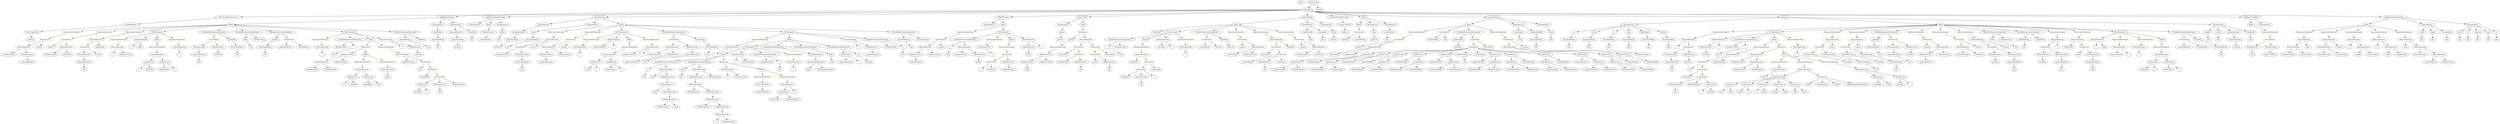 strict digraph {
	graph [bb="0,0,20426,1188"];
	node [label="\N"];
	Enter	[height=0.5,
		pos="10612,1170",
		width=0.83628];
	Identifier__randomSeed_2	[color=black,
		height=0.5,
		label=_randomSeed,
		pos="19835,594",
		width=1.7372];
	NumberLiteral_Unnamed_17	[color=black,
		height=0.5,
		label=NumberLiteral,
		pos="7229.5,738",
		width=1.765];
	IndexAccess_Unnamed_17	[color=black,
		height=0.5,
		label=IndexAccess,
		pos="12640,594",
		width=1.6402];
	Identifier__randomHashIds_9	[color=black,
		height=0.5,
		label=_randomHashIds,
		pos="12676,522",
		width=2.0838];
	IndexAccess_Unnamed_17 -> Identifier__randomHashIds_9	[pos="e,12667,540.28 12648,576.05 12652,568.35 12657,559.03 12661,550.36"];
	NumberLiteral_Unnamed_12	[color=black,
		height=0.5,
		label=NumberLiteral,
		pos="12833,522",
		width=1.765];
	IndexAccess_Unnamed_17 -> NumberLiteral_Unnamed_12	[pos="e,12795,536.76 12676,579.67 12707,568.57 12751,552.69 12784,540.56"];
	FunctionCall_Unnamed_31	[color=orange,
		height=0.5,
		label=FunctionCall,
		pos="16300,738",
		width=1.6125];
	MemberAccess_Unnamed_24	[color=black,
		height=0.5,
		label=MemberAccess,
		pos="16330,666",
		width=1.9174];
	FunctionCall_Unnamed_31 -> MemberAccess_Unnamed_24	[pos="e,16322,684.1 16307,719.7 16310,712.15 16314,703.12 16318,694.68"];
	NewExpression_Unnamed_8	[color=black,
		height=0.5,
		label=NewExpression,
		pos="16486,666",
		width=1.9174];
	FunctionCall_Unnamed_31 -> NewExpression_Unnamed_8	[pos="e,16447,681.42 16335,723.5 16364,712.65 16405,697.3 16437,685.34"];
	BinaryOperation_Unnamed_49	[color=brown,
		height=0.5,
		label=BinaryOperation,
		pos="17301,738",
		width=1.9867];
	NumberLiteral_Unnamed_40	[color=black,
		height=0.5,
		label=NumberLiteral,
		pos="17233,666",
		width=1.765];
	BinaryOperation_Unnamed_49 -> NumberLiteral_Unnamed_40	[pos="e,17249,683.79 17284,720.05 17276,711.63 17266,701.28 17257,691.97"];
	Identifier_i_24	[color=black,
		height=0.5,
		label=i,
		pos="17342,666",
		width=0.75];
	BinaryOperation_Unnamed_49 -> Identifier_i_24	[pos="e,17332,683.14 17311,719.7 17315,711.67 17321,701.95 17326,693.05"];
	ParameterList_Unnamed_5	[color=black,
		height=0.5,
		label=ParameterList,
		pos="4342.5,954",
		width=1.7095];
	Parameter__potentialAssets	[color=black,
		height=0.5,
		label=_potentialAssets,
		pos="4328.5,882",
		width=2.0006];
	ParameterList_Unnamed_5 -> Parameter__potentialAssets	[pos="e,4332,900.1 4339.1,935.7 4337.6,928.32 4335.8,919.52 4334.2,911.25"];
	ParameterList_Unnamed_6	[color=black,
		height=0.5,
		label=ParameterList,
		pos="4490.5,954",
		width=1.7095];
	Parameter_assets	[color=black,
		height=0.5,
		label=assets,
		pos="4471.5,882",
		width=0.91945];
	ParameterList_Unnamed_6 -> Parameter_assets	[pos="e,4476.2,900.1 4485.8,935.7 4483.8,928.24 4481.4,919.32 4479.1,910.97"];
	Identifier_i_5	[color=black,
		height=0.5,
		label=i,
		pos="5844.5,18",
		width=0.75];
	Identifier__timestamp	[color=black,
		height=0.5,
		label=_timestamp,
		pos="10861,666",
		width=1.4877];
	IndexAccess_Unnamed_30	[color=black,
		height=0.5,
		label=IndexAccess,
		pos="15415,450",
		width=1.6402];
	Identifier_pickedIds_2	[color=black,
		height=0.5,
		label=pickedIds,
		pos="15415,378",
		width=1.3214];
	IndexAccess_Unnamed_30 -> Identifier_pickedIds_2	[pos="e,15415,396.1 15415,431.7 15415,424.41 15415,415.73 15415,407.54"];
	Identifier_index_4	[color=black,
		height=0.5,
		label=index,
		pos="15511,378",
		width=0.85014];
	IndexAccess_Unnamed_30 -> Identifier_index_4	[pos="e,15492,392.7 15436,433.12 15450,423.12 15468,410.13 15483,399.38"];
	Parameter_None_3	[color=black,
		height=0.5,
		label=None,
		pos="11210,882",
		width=0.85014];
	ElementaryTypeName_bytes32_10	[color=black,
		height=0.5,
		label=bytes32,
		pos="11218,810",
		width=1.0996];
	Parameter_None_3 -> ElementaryTypeName_bytes32_10	[pos="e,11216,828.1 11212,863.7 11212,856.41 11213,847.73 11214,839.54"];
	ElementaryTypeName_uint_32	[color=black,
		height=0.5,
		label=uint,
		pos="13312,738",
		width=0.75];
	ElementaryTypeName_uint_54	[color=black,
		height=0.5,
		label=uint,
		pos="20233,810",
		width=0.75];
	Identifier_i_2	[color=black,
		height=0.5,
		label=i,
		pos="7964.5,522",
		width=0.75];
	NumberLiteral_Unnamed_37	[color=black,
		height=0.5,
		label=NumberLiteral,
		pos="14175,738",
		width=1.765];
	VariableDeclaration_i	[color=black,
		height=0.5,
		label=i,
		pos="7734.5,738",
		width=0.75];
	ElementaryTypeName_uint	[color=black,
		height=0.5,
		label=uint,
		pos="7697.5,666",
		width=0.75];
	VariableDeclaration_i -> ElementaryTypeName_uint	[pos="e,7706.1,683.15 7726,720.76 7721.6,712.55 7716.2,702.37 7711.3,693.09"];
	IndexAccess_Unnamed_19	[color=black,
		height=0.5,
		label=IndexAccess,
		pos="13212,594",
		width=1.6402];
	NumberLiteral_Unnamed_13	[color=black,
		height=0.5,
		label=NumberLiteral,
		pos="13292,522",
		width=1.765];
	IndexAccess_Unnamed_19 -> NumberLiteral_Unnamed_13	[pos="e,13273,539.63 13230,576.76 13240,567.97 13253,556.93 13264,547.14"];
	Identifier__randomHashIds_10	[color=black,
		height=0.5,
		label=_randomHashIds,
		pos="13449,522",
		width=2.0838];
	IndexAccess_Unnamed_19 -> Identifier__randomHashIds_10	[pos="e,13402,536.61 13253,580.81 13291,569.46 13349,552.44 13392,539.8"];
	ElementaryTypeName_uint_38	[color=black,
		height=0.5,
		label=uint,
		pos="16800,522",
		width=0.75];
	BinaryOperation_Unnamed_41	[color=brown,
		height=0.5,
		label=BinaryOperation,
		pos="15213,810",
		width=1.9867];
	FunctionCall_Unnamed_32	[color=orange,
		height=0.5,
		label=FunctionCall,
		pos="15105,738",
		width=1.6125];
	BinaryOperation_Unnamed_41 -> FunctionCall_Unnamed_32	[pos="e,15129,754.67 15187,792.76 15173,783.27 15154,771.15 15138,760.82"];
	Identifier_layers	[color=black,
		height=0.5,
		label=layers,
		pos="15213,738",
		width=0.89172];
	BinaryOperation_Unnamed_41 -> Identifier_layers	[pos="e,15213,756.1 15213,791.7 15213,784.41 15213,775.73 15213,767.54"];
	Identifier__width	[color=black,
		height=0.5,
		label=_width,
		pos="14832,378",
		width=1.0026];
	ArrayTypeName_Unnamed_16	[color=black,
		height=0.5,
		label=ArrayTypeName,
		pos="12823,810",
		width=2.0145];
	ElementaryTypeName_uint_31	[color=black,
		height=0.5,
		label=uint,
		pos="12823,738",
		width=0.75];
	ArrayTypeName_Unnamed_16 -> ElementaryTypeName_uint_31	[pos="e,12823,756.1 12823,791.7 12823,784.41 12823,775.73 12823,767.54"];
	Identifier_numberOfAssets_2	[color=black,
		height=0.5,
		label=numberOfAssets,
		pos="4102.5,666",
		width=2.0422];
	VariableDeclaration_index_1	[color=black,
		height=0.5,
		label=index,
		pos="16271,810",
		width=0.85014];
	ElementaryTypeName_uint_44	[color=black,
		height=0.5,
		label=uint,
		pos="16499,738",
		width=0.75];
	VariableDeclaration_index_1 -> ElementaryTypeName_uint_44	[pos="e,16478,749.82 16294,798.06 16299,795.87 16304,793.72 16310,792 16376,769.95 16397,779.04 16463,756 16464,755.46 16466,754.87 16467,\
754.25"];
	IndexAccess_Unnamed_20	[color=black,
		height=0.5,
		label=IndexAccess,
		pos="6888.5,666",
		width=1.6402];
	Identifier__potentialAssets_3	[color=black,
		height=0.5,
		label=_potentialAssets,
		pos="6898.5,594",
		width=2.0006];
	IndexAccess_Unnamed_20 -> Identifier__potentialAssets_3	[pos="e,6896.1,612.1 6891,647.7 6892.1,640.32 6893.3,631.52 6894.5,623.25"];
	Identifier_j_2	[color=black,
		height=0.5,
		label=j,
		pos="7015.5,594",
		width=0.75];
	IndexAccess_Unnamed_20 -> Identifier_j_2	[pos="e,6995.1,606.26 6916.1,649.81 6936.4,638.6 6964.1,623.34 6985.1,611.77"];
	Identifier_x_1	[color=black,
		height=0.5,
		label=x,
		pos="14395,306",
		width=0.75];
	UnaryOperation_Unnamed_1	[color=black,
		height=0.5,
		label=UnaryOperation,
		pos="5963.5,738",
		width=1.9452];
	Identifier_j_1	[color=black,
		height=0.5,
		label=j,
		pos="5833.5,666",
		width=0.75];
	UnaryOperation_Unnamed_1 -> Identifier_j_1	[pos="e,5854.1,678.09 5934.4,721.29 5913.5,710.05 5885.4,694.95 5864.2,683.52"];
	ElementaryTypeName_uint_8	[color=black,
		height=0.5,
		label=uint,
		pos="5279.5,594",
		width=0.75];
	BinaryOperation_Unnamed_16	[color=brown,
		height=0.5,
		label=BinaryOperation,
		pos="5950.5,522",
		width=1.9867];
	Identifier_b	[color=black,
		height=0.5,
		label=b,
		pos="5950.5,450",
		width=0.75];
	BinaryOperation_Unnamed_16 -> Identifier_b	[pos="e,5950.5,468.1 5950.5,503.7 5950.5,496.41 5950.5,487.73 5950.5,479.54"];
	NumberLiteral_Unnamed_25	[color=black,
		height=0.5,
		label=NumberLiteral,
		pos="6059.5,450",
		width=1.765];
	BinaryOperation_Unnamed_16 -> NumberLiteral_Unnamed_25	[pos="e,6034.8,466.91 5975.8,504.76 5990.5,495.33 6009.2,483.32 6025.2,473.04"];
	BinaryOperation_Unnamed_28	[color=brown,
		height=0.5,
		label=BinaryOperation,
		pos="2841.5,666",
		width=1.9867];
	BinaryOperation_Unnamed_29	[color=brown,
		height=0.5,
		label=BinaryOperation,
		pos="2619.5,594",
		width=1.9867];
	BinaryOperation_Unnamed_28 -> BinaryOperation_Unnamed_29	[pos="e,2662.8,608.63 2798.2,651.34 2762.6,640.11 2712,624.15 2673.7,612.08"];
	NumberLiteral_Unnamed_32	[color=black,
		height=0.5,
		label=NumberLiteral,
		pos="2772.5,594",
		width=1.765];
	BinaryOperation_Unnamed_28 -> NumberLiteral_Unnamed_32	[pos="e,2789.1,611.79 2824.8,648.05 2816.5,639.63 2806.3,629.28 2797.1,619.97"];
	MemberAccess_Unnamed_21	[color=black,
		height=0.5,
		label=MemberAccess,
		pos="16644,666",
		width=1.9174];
	Identifier_assetIds_5	[color=black,
		height=0.5,
		label=assetIds,
		pos="16644,594",
		width=1.1412];
	MemberAccess_Unnamed_21 -> Identifier_assetIds_5	[pos="e,16644,612.1 16644,647.7 16644,640.41 16644,631.73 16644,623.54"];
	ExpressionStatement_Unnamed_17	[color=orange,
		height=0.5,
		label=ExpressionStatement,
		pos="586.54,882",
		width=2.458];
	FunctionCall_Unnamed_17	[color=orange,
		height=0.5,
		label=FunctionCall,
		pos="353.54,810",
		width=1.6125];
	ExpressionStatement_Unnamed_17 -> FunctionCall_Unnamed_17	[pos="e,393.99,823.15 538.26,866.5 499.27,854.78 444.54,838.34 404.78,826.4"];
	IndexAccess_Unnamed_10	[color=black,
		height=0.5,
		label=IndexAccess,
		pos="11137,666",
		width=1.6402];
	IndexAccess_Unnamed_11	[color=black,
		height=0.5,
		label=IndexAccess,
		pos="10566,594",
		width=1.6402];
	IndexAccess_Unnamed_10 -> IndexAccess_Unnamed_11	[pos="e,10608,606.77 11094,653.23 11086,651.24 11077,649.37 11069,648 10877,616.37 10825,643.63 10634,612 10629,611.23 10624,610.3 10619,\
609.28"];
	Identifier_randomHashes_7	[color=black,
		height=0.5,
		label=randomHashes,
		pos="10709,594",
		width=1.8343];
	IndexAccess_Unnamed_10 -> Identifier_randomHashes_7	[pos="e,10757,606.67 11093,653.34 11085,651.38 11077,649.5 11069,648 10943,624.48 10909,634.14 10784,612 10778,611.09 10773,610.06 10768,\
608.97"];
	ElementaryTypeName_uint_34	[color=black,
		height=0.5,
		label=uint,
		pos="12986,738",
		width=0.75];
	ElementaryTypeName_bytes32_11	[color=black,
		height=0.5,
		label=bytes32,
		pos="10978,810",
		width=1.0996];
	StateVariableDeclaration_Unnamed	[color=black,
		height=0.5,
		label=StateVariableDeclaration,
		pos="2271.5,1026",
		width=2.8184];
	VariableDeclaration_randomHashes	[color=black,
		height=0.5,
		label=randomHashes,
		pos="785.54,954",
		width=1.8343];
	StateVariableDeclaration_Unnamed -> VariableDeclaration_randomHashes	[pos="e,850.07,958.04 2174.3,1020.4 1897.6,1007.4 1109.8,970.28 861.48,958.58"];
	VariableDeclaration_input	[color=black,
		height=0.5,
		label=input,
		pos="6771.5,666",
		width=0.80856];
	ElementaryTypeName_uint_11	[color=black,
		height=0.5,
		label=uint,
		pos="6781.5,594",
		width=0.75];
	VariableDeclaration_input -> ElementaryTypeName_uint_11	[pos="e,6779.1,612.1 6774,647.7 6775.1,640.32 6776.3,631.52 6777.5,623.25"];
	Identifier_assetIds	[color=black,
		height=0.5,
		label=assetIds,
		pos="1765.5,666",
		width=1.1412];
	Parameter__timestamp	[color=black,
		height=0.5,
		label=_timestamp,
		pos="12429,882",
		width=1.4877];
	ElementaryTypeName_uint_2	[color=black,
		height=0.5,
		label=uint,
		pos="12456,810",
		width=0.75];
	Parameter__timestamp -> ElementaryTypeName_uint_2	[pos="e,12449,827.62 12435,863.7 12438,856.04 12442,846.85 12445,838.3"];
	ElementaryTypeName_uint_39	[color=black,
		height=0.5,
		label=uint,
		pos="13680,522",
		width=0.75];
	NumberLiteral_Unnamed_36	[color=black,
		height=0.5,
		label=NumberLiteral,
		pos="16383,810",
		width=1.765];
	ElementaryTypeName_uint_55	[color=black,
		height=0.5,
		label=uint,
		pos="20076,810",
		width=0.75];
	Parameter_layer	[color=black,
		height=0.5,
		label=layer,
		pos="20076,882",
		width=0.78084];
	Parameter_layer -> ElementaryTypeName_uint_55	[pos="e,20076,828.1 20076,863.7 20076,856.41 20076,847.73 20076,839.54"];
	Parameter__randomSeed_1	[color=black,
		height=0.5,
		label=_randomSeed,
		pos="10660,882",
		width=1.7372];
	ElementaryTypeName_uint_56	[color=black,
		height=0.5,
		label=uint,
		pos="10689,810",
		width=0.75];
	Parameter__randomSeed_1 -> ElementaryTypeName_uint_56	[pos="e,10682,827.62 10667,863.7 10670,855.95 10674,846.64 10677,838.02"];
	Identifier_i_3	[color=black,
		height=0.5,
		label=i,
		pos="5988.5,594",
		width=0.75];
	Identifier_keccak256_5	[color=black,
		height=0.5,
		label=keccak256,
		pos="10314,666",
		width=1.3907];
	ExpressionStatement_Unnamed_16	[color=orange,
		height=0.5,
		label=ExpressionStatement,
		pos="856.54,882",
		width=2.458];
	FunctionCall_Unnamed_16	[color=orange,
		height=0.5,
		label=FunctionCall,
		pos="528.54,810",
		width=1.6125];
	ExpressionStatement_Unnamed_16 -> FunctionCall_Unnamed_16	[pos="e,575.3,820.98 797.14,868.32 737.31,855.55 645.59,835.98 586.33,823.33"];
	BinaryOperation_Unnamed_43	[color=brown,
		height=0.5,
		label=BinaryOperation,
		pos="14183,666",
		width=1.9867];
	FunctionCall_Unnamed_33	[color=orange,
		height=0.5,
		label=FunctionCall,
		pos="13929,594",
		width=1.6125];
	BinaryOperation_Unnamed_43 -> FunctionCall_Unnamed_33	[pos="e,13971,606.68 14136,652.08 14092,640.07 14027,622.21 13982,609.67"];
	Identifier_finalSeedCopy_3	[color=black,
		height=0.5,
		label=finalSeedCopy,
		pos="14071,594",
		width=1.8204];
	BinaryOperation_Unnamed_43 -> Identifier_finalSeedCopy_3	[pos="e,14096,610.91 14157,648.76 14141,639.24 14122,627.09 14105,616.75"];
	Identifier_require_9	[color=black,
		height=0.5,
		label=require,
		pos="10614,738",
		width=1.0026];
	Identifier__iterations_2	[color=black,
		height=0.5,
		label=_iterations,
		pos="9448.5,738",
		width=1.363];
	UnaryOperation_Unnamed_9	[color=black,
		height=0.5,
		label=UnaryOperation,
		pos="14537,522",
		width=1.9452];
	Identifier_index_10	[color=black,
		height=0.5,
		label=index,
		pos="14461,450",
		width=0.85014];
	UnaryOperation_Unnamed_9 -> Identifier_index_10	[pos="e,14477,465.8 14519,504.41 14508,495.16 14496,483.51 14485,473.45"];
	BinaryOperation_Unnamed_47	[color=brown,
		height=0.5,
		label=BinaryOperation,
		pos="14744,522",
		width=1.9867];
	TupleExpression_Unnamed_5	[color=black,
		height=0.5,
		label=TupleExpression,
		pos="14583,450",
		width=2.0422];
	BinaryOperation_Unnamed_47 -> TupleExpression_Unnamed_5	[pos="e,14618,466.23 14709,505.98 14685,495.67 14654,481.88 14628,470.69"];
	FunctionCall_Unnamed_36	[color=orange,
		height=0.5,
		label=FunctionCall,
		pos="14952,450",
		width=1.6125];
	BinaryOperation_Unnamed_47 -> FunctionCall_Unnamed_36	[pos="e,14913,463.91 14785,507 14819,495.61 14867,479.51 14903,467.5"];
	FunctionCall_Unnamed_40	[color=orange,
		height=0.5,
		label=FunctionCall,
		pos="9874.5,810",
		width=1.6125];
	Identifier__randomSeed_6	[color=black,
		height=0.5,
		label=_randomSeed,
		pos="9808.5,738",
		width=1.7372];
	FunctionCall_Unnamed_40 -> Identifier__randomSeed_6	[pos="e,9824.1,755.47 9858.9,792.41 9850.8,783.87 9840.9,773.28 9831.9,763.79"];
	ElementaryTypeName_bytes32_9	[color=black,
		height=0.5,
		label=bytes32,
		pos="9928.5,738",
		width=1.0996];
	FunctionCall_Unnamed_40 -> ElementaryTypeName_bytes32_9	[pos="e,9916,755.31 9887.6,792.05 9894.1,783.68 9902,773.4 9909.1,764.13"];
	BinaryOperation_Unnamed_50	[color=brown,
		height=0.5,
		label=BinaryOperation,
		pos="17124,810",
		width=1.9867];
	Identifier_i_25	[color=black,
		height=0.5,
		label=i,
		pos="17105,738",
		width=0.75];
	BinaryOperation_Unnamed_50 -> Identifier_i_25	[pos="e,17109,756.1 17119,791.7 17117,784.24 17114,775.32 17112,766.97"];
	Identifier_index_12	[color=black,
		height=0.5,
		label=index,
		pos="17181,738",
		width=0.85014];
	BinaryOperation_Unnamed_50 -> Identifier_index_12	[pos="e,17168,754.83 17137,792.05 17144,783.56 17153,773.11 17160,763.73"];
	Identifier__potentialAssets_5	[color=black,
		height=0.5,
		label=_potentialAssets,
		pos="2324.5,738",
		width=2.0006];
	FunctionCall_Unnamed_28	[color=orange,
		height=0.5,
		label=FunctionCall,
		pos="16674,738",
		width=1.6125];
	FunctionCall_Unnamed_28 -> MemberAccess_Unnamed_21	[pos="e,16651,684.1 16666,719.7 16663,712.15 16659,703.12 16655,694.68"];
	NewExpression_Unnamed_5	[color=black,
		height=0.5,
		label=NewExpression,
		pos="16800,666",
		width=1.9174];
	FunctionCall_Unnamed_28 -> NewExpression_Unnamed_5	[pos="e,16771,682.64 16701,721.81 16719,711.95 16742,698.96 16762,688.1"];
	ElementaryTypeName_uint_23	[color=black,
		height=0.5,
		label=uint,
		pos="2724.5,666",
		width=0.75];
	UnaryOperation_Unnamed_11	[color=black,
		height=0.5,
		label=UnaryOperation,
		pos="9657.5,738",
		width=1.9452];
	Identifier_i_30	[color=black,
		height=0.5,
		label=i,
		pos="9657.5,666",
		width=0.75];
	UnaryOperation_Unnamed_11 -> Identifier_i_30	[pos="e,9657.5,684.1 9657.5,719.7 9657.5,712.41 9657.5,703.73 9657.5,695.54"];
	ElementaryTypeName_uint_37	[color=black,
		height=0.5,
		label=uint,
		pos="15601,594",
		width=0.75];
	Identifier__randomHashIds_4	[color=black,
		height=0.5,
		label=_randomHashIds,
		pos="10773,522",
		width=2.0838];
	Identifier_randomHashes_6	[color=black,
		height=0.5,
		label=randomHashes,
		pos="11717,594",
		width=1.8343];
	ElementaryTypeName_uint_20	[color=black,
		height=0.5,
		label=uint,
		pos="1609.5,594",
		width=0.75];
	IndexAccess_Unnamed_24	[color=black,
		height=0.5,
		label=IndexAccess,
		pos="3420.5,378",
		width=1.6402];
	Identifier_assetIds_2	[color=black,
		height=0.5,
		label=assetIds,
		pos="3371.5,306",
		width=1.1412];
	IndexAccess_Unnamed_24 -> Identifier_assetIds_2	[pos="e,3383,323.31 3408.7,360.05 3402.9,351.85 3395.9,341.83 3389.5,332.71"];
	Identifier_i_13	[color=black,
		height=0.5,
		label=i,
		pos="3457.5,306",
		width=0.75];
	IndexAccess_Unnamed_24 -> Identifier_i_13	[pos="e,3448.9,323.31 3429.5,360.05 3433.7,352.03 3438.9,342.26 3443.6,333.3"];
	IfStatement_Unnamed_2	[color=orange,
		height=0.5,
		label=IfStatement,
		pos="2987.5,738",
		width=1.4739];
	IfStatement_Unnamed_2 -> BinaryOperation_Unnamed_28	[pos="e,2873.7,682.41 2957.6,722.67 2936.3,712.46 2907.4,698.59 2883.8,687.26"];
	Block_Unnamed_14	[color=black,
		height=0.5,
		label=Block,
		pos="2987.5,666",
		width=0.90558];
	IfStatement_Unnamed_2 -> Block_Unnamed_14	[pos="e,2987.5,684.1 2987.5,719.7 2987.5,712.41 2987.5,703.73 2987.5,695.54"];
	Parameter__height	[color=black,
		height=0.5,
		label=_height,
		pos="18010,882",
		width=1.0442];
	ElementaryTypeName_uint_28	[color=black,
		height=0.5,
		label=uint,
		pos="18020,810",
		width=0.75];
	Parameter__height -> ElementaryTypeName_uint_28	[pos="e,18017,828.1 18012,863.7 18013,856.32 18014,847.52 18016,839.25"];
	BinaryOperation_Unnamed_44	[color=brown,
		height=0.5,
		label=BinaryOperation,
		pos="14371,666",
		width=1.9867];
	NumberLiteral_Unnamed_39	[color=black,
		height=0.5,
		label=NumberLiteral,
		pos="14218,594",
		width=1.765];
	BinaryOperation_Unnamed_44 -> NumberLiteral_Unnamed_39	[pos="e,14250,609.85 14337,649.64 14314,639.33 14285,625.66 14260,614.58"];
	BinaryOperation_Unnamed_45	[color=brown,
		height=0.5,
		label=BinaryOperation,
		pos="14371,594",
		width=1.9867];
	BinaryOperation_Unnamed_44 -> BinaryOperation_Unnamed_45	[pos="e,14371,612.1 14371,647.7 14371,640.41 14371,631.73 14371,623.54"];
	ElementaryTypeName_uint_46	[color=black,
		height=0.5,
		label=uint,
		pos="13826,522",
		width=0.75];
	FunctionCall_Unnamed_33 -> ElementaryTypeName_uint_46	[pos="e,13844,535.56 13905,577.12 13890,566.69 13870,553.01 13854,542.01"];
	FunctionCall_Unnamed_34	[color=orange,
		height=0.5,
		label=FunctionCall,
		pos="13929,522",
		width=1.6125];
	FunctionCall_Unnamed_33 -> FunctionCall_Unnamed_34	[pos="e,13929,540.1 13929,575.7 13929,568.41 13929,559.73 13929,551.54"];
	Identifier_y	[color=black,
		height=0.5,
		label=y,
		pos="13704,738",
		width=0.75];
	Parameter__width_1	[color=black,
		height=0.5,
		label=_width,
		pos="19757,882",
		width=1.0026];
	ElementaryTypeName_uint_49	[color=black,
		height=0.5,
		label=uint,
		pos="19757,810",
		width=0.75];
	Parameter__width_1 -> ElementaryTypeName_uint_49	[pos="e,19757,828.1 19757,863.7 19757,856.41 19757,847.73 19757,839.54"];
	BinaryOperation_Unnamed_15	[color=brown,
		height=0.5,
		label=BinaryOperation,
		pos="5469.5,234",
		width=1.9867];
	NumberLiteral_Unnamed_24	[color=black,
		height=0.5,
		label=NumberLiteral,
		pos="5413.5,162",
		width=1.765];
	BinaryOperation_Unnamed_15 -> NumberLiteral_Unnamed_24	[pos="e,5427,179.79 5456,216.05 5449.4,207.8 5441.3,197.7 5434,188.54"];
	Identifier_mask	[color=black,
		height=0.5,
		label=mask,
		pos="5525.5,162",
		width=0.83628];
	BinaryOperation_Unnamed_15 -> Identifier_mask	[pos="e,5512.9,178.83 5483.1,216.05 5489.9,207.56 5498.3,197.11 5505.8,187.73"];
	NumberLiteral_Unnamed_26	[color=black,
		height=0.5,
		label=NumberLiteral,
		pos="5114.5,666",
		width=1.765];
	ArrayTypeName_Unnamed_21	[color=black,
		height=0.5,
		label=ArrayTypeName,
		pos="15336,738",
		width=2.0145];
	ElementaryTypeName_uint_36	[color=black,
		height=0.5,
		label=uint,
		pos="15388,666",
		width=0.75];
	ArrayTypeName_Unnamed_21 -> ElementaryTypeName_uint_36	[pos="e,15376,682.36 15348,720.05 15355,711.44 15362,700.81 15369,691.33"];
	Parameter__height_1	[color=black,
		height=0.5,
		label=_height,
		pos="19849,882",
		width=1.0442];
	ElementaryTypeName_uint_50	[color=black,
		height=0.5,
		label=uint,
		pos="19849,810",
		width=0.75];
	Parameter__height_1 -> ElementaryTypeName_uint_50	[pos="e,19849,828.1 19849,863.7 19849,856.41 19849,847.73 19849,839.54"];
	Identifier_assetIds_12	[color=black,
		height=0.5,
		label=assetIds,
		pos="15601,378",
		width=1.1412];
	ElementaryTypeName_address	[color=black,
		height=0.5,
		label=address,
		pos="10976,882",
		width=1.0996];
	IndexAccess_Unnamed_7	[color=black,
		height=0.5,
		label=IndexAccess,
		pos="10852,594",
		width=1.6402];
	IndexAccess_Unnamed_7 -> Identifier__randomHashIds_4	[pos="e,10792,539.88 10833,576.76 10823,568.03 10811,557.09 10800,547.36"];
	NumberLiteral_Unnamed_7	[color=black,
		height=0.5,
		label=NumberLiteral,
		pos="10930,522",
		width=1.765];
	IndexAccess_Unnamed_7 -> NumberLiteral_Unnamed_7	[pos="e,10911,539.63 10870,576.76 10879,567.97 10892,556.93 10903,547.14"];
	MemberAccess_Unnamed_6	[color=black,
		height=0.5,
		label=MemberAccess,
		pos="3995.5,882",
		width=1.9174];
	Identifier_randomHashes_12	[color=black,
		height=0.5,
		label=randomHashes,
		pos="3969.5,810",
		width=1.8343];
	MemberAccess_Unnamed_6 -> Identifier_randomHashes_12	[pos="e,3975.9,828.1 3989.1,863.7 3986.3,856.15 3983,847.12 3979.8,838.68"];
	Parameter_y	[color=black,
		height=0.5,
		label=y,
		pos="12930,882",
		width=0.75];
	Parameter_y -> ArrayTypeName_Unnamed_16	[pos="e,12847,827.25 12911,868.81 12896,859.09 12875,845.22 12857,833.5"];
	BinaryOperation_Unnamed_46	[color=brown,
		height=0.5,
		label=BinaryOperation,
		pos="15198,522",
		width=1.9867];
	BinaryOperation_Unnamed_46 -> IndexAccess_Unnamed_30	[pos="e,15375,463.74 15240,507.17 15276,495.67 15327,479.3 15364,467.19"];
	IndexAccess_Unnamed_31	[color=black,
		height=0.5,
		label=IndexAccess,
		pos="15601,450",
		width=1.6402];
	BinaryOperation_Unnamed_46 -> IndexAccess_Unnamed_31	[pos="e,15549,458.84 15251,509.51 15260,507.6 15269,505.69 15279,504 15368,487.24 15472,470.62 15537,460.58"];
	NumberLiteral_Unnamed_42	[color=black,
		height=0.5,
		label=NumberLiteral,
		pos="19754,666",
		width=1.765];
	BinaryOperation_Unnamed_6	[color=brown,
		height=0.5,
		label=BinaryOperation,
		pos="5483.5,738",
		width=1.9867];
	NumberLiteral_Unnamed_15	[color=black,
		height=0.5,
		label=NumberLiteral,
		pos="5332.5,666",
		width=1.765];
	BinaryOperation_Unnamed_6 -> NumberLiteral_Unnamed_15	[pos="e,5364.8,681.97 5450.4,721.64 5428.2,711.37 5398.9,697.76 5375,686.69"];
	MemberAccess_Unnamed_8	[color=black,
		height=0.5,
		label=MemberAccess,
		pos="5483.5,666",
		width=1.9174];
	BinaryOperation_Unnamed_6 -> MemberAccess_Unnamed_8	[pos="e,5483.5,684.1 5483.5,719.7 5483.5,712.41 5483.5,703.73 5483.5,695.54"];
	NumberLiteral_Unnamed_46	[color=black,
		height=0.5,
		label=NumberLiteral,
		pos="10609,666",
		width=1.765];
	ExpressionStatement_Unnamed_23	[color=orange,
		height=0.5,
		label=ExpressionStatement,
		pos="967.54,810",
		width=2.458];
	BinaryOperation_Unnamed_32	[color=brown,
		height=0.5,
		label=BinaryOperation,
		pos="945.54,738",
		width=1.9867];
	ExpressionStatement_Unnamed_23 -> BinaryOperation_Unnamed_32	[pos="e,950.91,756.1 962.1,791.7 959.76,784.24 956.95,775.32 954.33,766.97"];
	Identifier_finalPicked_3	[color=black,
		height=0.5,
		label=finalPicked,
		pos="17696,522",
		width=1.4323];
	VariableDeclaration_finalSeed	[color=black,
		height=0.5,
		label=finalSeed,
		pos="9996.5,810",
		width=1.2382];
	ElementaryTypeName_bytes32_8	[color=black,
		height=0.5,
		label=bytes32,
		pos="10026,738",
		width=1.0996];
	VariableDeclaration_finalSeed -> ElementaryTypeName_bytes32_8	[pos="e,10019,755.79 10004,792.05 10007,784.32 10011,774.96 10014,766.27"];
	NewExpression_Unnamed_6	[color=black,
		height=0.5,
		label=NewExpression,
		pos="13660,666",
		width=1.9174];
	ArrayTypeName_Unnamed_24	[color=black,
		height=0.5,
		label=ArrayTypeName,
		pos="13680,594",
		width=2.0145];
	NewExpression_Unnamed_6 -> ArrayTypeName_Unnamed_24	[pos="e,13675,612.1 13664,647.7 13667,640.24 13669,631.32 13672,622.97"];
	ElementaryTypeName_uint_26	[color=black,
		height=0.5,
		label=uint,
		pos="18368,810",
		width=0.75];
	Identifier_guess	[color=black,
		height=0.5,
		label=guess,
		pos="8910.5,594",
		width=0.87786];
	NumberLiteral_Unnamed_43	[color=black,
		height=0.5,
		label=NumberLiteral,
		pos="18954,666",
		width=1.765];
	Block_Unnamed_20	[color=black,
		height=0.5,
		label=Block,
		pos="19321,954",
		width=0.90558];
	ExpressionStatement_Unnamed_46	[color=orange,
		height=0.5,
		label=ExpressionStatement,
		pos="18834,882",
		width=2.458];
	Block_Unnamed_20 -> ExpressionStatement_Unnamed_46	[pos="e,18898,894.58 19289,949.06 19222,940.75 19064,920.49 18932,900 18924,898.89 18917,897.7 18910,896.47"];
	ExpressionStatement_Unnamed_45	[color=orange,
		height=0.5,
		label=ExpressionStatement,
		pos="19029,882",
		width=2.458];
	Block_Unnamed_20 -> ExpressionStatement_Unnamed_45	[pos="e,19084,896.38 19291,945.9 19245,934.99 19157,913.81 19096,899.05"];
	ExpressionStatement_Unnamed_43	[color=orange,
		height=0.5,
		label=ExpressionStatement,
		pos="19224,882",
		width=2.458];
	Block_Unnamed_20 -> ExpressionStatement_Unnamed_43	[pos="e,19247,899.76 19301,939.17 19288,929.8 19271,917.19 19256,906.29"];
	ExpressionStatement_Unnamed_42	[color=orange,
		height=0.5,
		label=ExpressionStatement,
		pos="19419,882",
		width=2.458];
	Block_Unnamed_20 -> ExpressionStatement_Unnamed_42	[pos="e,19395,899.76 19340,939.17 19353,929.8 19371,917.19 19386,906.29"];
	ExpressionStatement_Unnamed_44	[color=orange,
		height=0.5,
		label=ExpressionStatement,
		pos="19614,882",
		width=2.458];
	Block_Unnamed_20 -> ExpressionStatement_Unnamed_44	[pos="e,19558,896.31 19350,945.9 19396,934.95 19485,913.66 19547,898.9"];
	Parameter__width	[color=black,
		height=0.5,
		label=_width,
		pos="18102,882",
		width=1.0026];
	ElementaryTypeName_uint_27	[color=black,
		height=0.5,
		label=uint,
		pos="18102,810",
		width=0.75];
	Parameter__width -> ElementaryTypeName_uint_27	[pos="e,18102,828.1 18102,863.7 18102,856.41 18102,847.73 18102,839.54"];
	NewExpression_Unnamed_1	[color=black,
		height=0.5,
		label=NewExpression,
		pos="4263.5,666",
		width=1.9174];
	ArrayTypeName_Unnamed_6	[color=black,
		height=0.5,
		label=ArrayTypeName,
		pos="4263.5,594",
		width=2.0145];
	NewExpression_Unnamed_1 -> ArrayTypeName_Unnamed_6	[pos="e,4263.5,612.1 4263.5,647.7 4263.5,640.41 4263.5,631.73 4263.5,623.54"];
	ArrayTypeName_Unnamed_18	[color=black,
		height=0.5,
		label=ArrayTypeName,
		pos="13638,810",
		width=2.0145];
	ElementaryTypeName_uint_33	[color=black,
		height=0.5,
		label=uint,
		pos="13632,738",
		width=0.75];
	ArrayTypeName_Unnamed_18 -> ElementaryTypeName_uint_33	[pos="e,13633,756.1 13636,791.7 13635,784.41 13635,775.73 13634,767.54"];
	Identifier_finalSeedCopy	[color=black,
		height=0.5,
		label=finalSeedCopy,
		pos="3309.5,594",
		width=1.8204];
	IndexAccess_Unnamed_15	[color=black,
		height=0.5,
		label=IndexAccess,
		pos="12354,594",
		width=1.6402];
	Identifier__randomHashIds_8	[color=black,
		height=0.5,
		label=_randomHashIds,
		pos="12362,522",
		width=2.0838];
	IndexAccess_Unnamed_15 -> Identifier__randomHashIds_8	[pos="e,12360,540.1 12356,575.7 12356,568.41 12357,559.73 12358,551.54"];
	NumberLiteral_Unnamed_11	[color=black,
		height=0.5,
		label=NumberLiteral,
		pos="12519,522",
		width=1.765];
	IndexAccess_Unnamed_15 -> NumberLiteral_Unnamed_11	[pos="e,12484,537.51 12387,578.83 12412,568.22 12446,553.58 12474,541.96"];
	NumberLiteral_Unnamed_28	[color=black,
		height=0.5,
		label=NumberLiteral,
		pos="63.539,666",
		width=1.765];
	MemberAccess_Unnamed_19	[color=black,
		height=0.5,
		label=MemberAccess,
		pos="15766,666",
		width=1.9174];
	Identifier__potentialAssets_6	[color=black,
		height=0.5,
		label=_potentialAssets,
		pos="15766,594",
		width=2.0006];
	MemberAccess_Unnamed_19 -> Identifier__potentialAssets_6	[pos="e,15766,612.1 15766,647.7 15766,640.41 15766,631.73 15766,623.54"];
	Parameter__randomSeed_2	[color=black,
		height=0.5,
		label=_randomSeed,
		pos="11332,882",
		width=1.7372];
	ElementaryTypeName_uint_59	[color=black,
		height=0.5,
		label=uint,
		pos="11318,810",
		width=0.75];
	Parameter__randomSeed_2 -> ElementaryTypeName_uint_59	[pos="e,11321,828.1 11328,863.7 11327,856.32 11325,847.52 11323,839.25"];
	VariableDeclaration_finalSeedCopy_1	[color=black,
		height=0.5,
		label=finalSeedCopy,
		pos="16530,810",
		width=1.8204];
	ElementaryTypeName_uint_43	[color=black,
		height=0.5,
		label=uint,
		pos="16571,738",
		width=0.75];
	VariableDeclaration_finalSeedCopy_1 -> ElementaryTypeName_uint_43	[pos="e,16561,755.31 16539,792.05 16544,783.94 16550,774.04 16555,765.01"];
	FunctionCall_Unnamed_26	[color=orange,
		height=0.5,
		label=FunctionCall,
		pos="17817,810",
		width=1.6125];
	Identifier__potentialAssets_7	[color=black,
		height=0.5,
		label=_potentialAssets,
		pos="17817,738",
		width=2.0006];
	FunctionCall_Unnamed_26 -> Identifier__potentialAssets_7	[pos="e,17817,756.1 17817,791.7 17817,784.41 17817,775.73 17817,767.54"];
	Identifier_decodeAssets_1	[color=black,
		height=0.5,
		label=decodeAssets,
		pos="17970,738",
		width=1.7511];
	FunctionCall_Unnamed_26 -> Identifier_decodeAssets_1	[pos="e,17937,753.85 17848,794.5 17871,784.09 17902,769.95 17927,758.55"];
	TupleExpression_Unnamed	[color=black,
		height=0.5,
		label=TupleExpression,
		pos="5686.5,450",
		width=2.0422];
	BinaryOperation_Unnamed_10	[color=brown,
		height=0.5,
		label=BinaryOperation,
		pos="5686.5,378",
		width=1.9867];
	TupleExpression_Unnamed -> BinaryOperation_Unnamed_10	[pos="e,5686.5,396.1 5686.5,431.7 5686.5,424.41 5686.5,415.73 5686.5,407.54"];
	ElementaryTypeName_bytes32	[color=black,
		height=0.5,
		label=bytes32,
		pos="237.54,810",
		width=1.0996];
	ArrayTypeName_Unnamed_3	[color=black,
		height=0.5,
		label=ArrayTypeName,
		pos="4361.5,810",
		width=2.0145];
	Parameter_assets -> ArrayTypeName_Unnamed_3	[pos="e,4387.1,827.23 4450.6,867.67 4435.3,857.96 4414.3,844.59 4396.5,833.27"];
	MemberAccess_Unnamed_14	[color=black,
		height=0.5,
		label=MemberAccess,
		pos="18381,738",
		width=1.9174];
	Identifier_msg_1	[color=black,
		height=0.5,
		label=msg,
		pos="18381,666",
		width=0.75];
	MemberAccess_Unnamed_14 -> Identifier_msg_1	[pos="e,18381,684.1 18381,719.7 18381,712.41 18381,703.73 18381,695.54"];
	VariableDeclaration_mask	[color=black,
		height=0.5,
		label=mask,
		pos="5572.5,522",
		width=0.83628];
	ElementaryTypeName_uint_13	[color=black,
		height=0.5,
		label=uint,
		pos="5567.5,450",
		width=0.75];
	VariableDeclaration_mask -> ElementaryTypeName_uint_13	[pos="e,5568.8,468.1 5571.3,503.7 5570.8,496.41 5570.2,487.73 5569.6,479.54"];
	ExpressionStatement_Unnamed_29	[color=orange,
		height=0.5,
		label=ExpressionStatement,
		pos="14108,882",
		width=2.458];
	BinaryOperation_Unnamed_38	[color=brown,
		height=0.5,
		label=BinaryOperation,
		pos="13807,810",
		width=1.9867];
	ExpressionStatement_Unnamed_29 -> BinaryOperation_Unnamed_38	[pos="e,13858,822.94 14051,867.83 13999,855.78 13923,837.97 13869,825.51"];
	ExpressionStatement_Unnamed_22	[color=orange,
		height=0.5,
		label=ExpressionStatement,
		pos="1089.5,882",
		width=2.458];
	BinaryOperation_Unnamed_31	[color=brown,
		height=0.5,
		label=BinaryOperation,
		pos="789.54,810",
		width=1.9867];
	ExpressionStatement_Unnamed_22 -> BinaryOperation_Unnamed_31	[pos="e,840.71,822.94 1033.1,867.83 981.45,855.78 905.14,837.97 851.74,825.51"];
	VariableDeclarationStatement_Unnamed_9	[color=black,
		height=0.5,
		label=VariableDeclarationStatement,
		pos="5443.5,594",
		width=3.3174];
	VariableDeclaration_b	[color=black,
		height=0.5,
		label=b,
		pos="5286.5,522",
		width=0.75];
	VariableDeclarationStatement_Unnamed_9 -> VariableDeclaration_b	[pos="e,5308.6,532.83 5406.7,576.59 5380.1,564.71 5344.4,548.8 5318.9,537.41"];
	BinaryOperation_Unnamed_13	[color=brown,
		height=0.5,
		label=BinaryOperation,
		pos="5443.5,522",
		width=1.9867];
	VariableDeclarationStatement_Unnamed_9 -> BinaryOperation_Unnamed_13	[pos="e,5443.5,540.1 5443.5,575.7 5443.5,568.41 5443.5,559.73 5443.5,551.54"];
	BinaryOperation_Unnamed_35	[color=brown,
		height=0.5,
		label=BinaryOperation,
		pos="16062,738",
		width=1.9867];
	NumberLiteral_Unnamed_34	[color=black,
		height=0.5,
		label=NumberLiteral,
		pos="16062,666",
		width=1.765];
	BinaryOperation_Unnamed_35 -> NumberLiteral_Unnamed_34	[pos="e,16062,684.1 16062,719.7 16062,712.41 16062,703.73 16062,695.54"];
	Identifier__finalSeed_2	[color=black,
		height=0.5,
		label=_finalSeed,
		pos="16193,666",
		width=1.3769];
	BinaryOperation_Unnamed_35 -> Identifier__finalSeed_2	[pos="e,16165,681.46 16091,721.29 16110,711.08 16135,697.69 16156,686.77"];
	ElementaryTypeName_uint_41	[color=black,
		height=0.5,
		label=uint,
		pos="16486,522",
		width=0.75];
	BinaryOperation_Unnamed_17	[color=brown,
		height=0.5,
		label=BinaryOperation,
		pos="6424.5,378",
		width=1.9867];
	IndexAccess_Unnamed_21	[color=black,
		height=0.5,
		label=IndexAccess,
		pos="6402.5,306",
		width=1.6402];
	BinaryOperation_Unnamed_17 -> IndexAccess_Unnamed_21	[pos="e,6407.9,324.1 6419.1,359.7 6416.8,352.24 6414,343.32 6411.3,334.97"];
	Identifier_b_1	[color=black,
		height=0.5,
		label=b,
		pos="6506.5,306",
		width=0.75];
	BinaryOperation_Unnamed_17 -> Identifier_b_1	[pos="e,6490.3,320.88 6444,360.41 6455.2,350.81 6469.5,338.63 6481.6,328.32"];
	ElementaryTypeName_uint_40	[color=black,
		height=0.5,
		label=uint,
		pos="15315,522",
		width=0.75];
	VariableDeclaration_finalSeedCopy	[color=black,
		height=0.5,
		label=finalSeedCopy,
		pos="3304.5,810",
		width=1.8204];
	ElementaryTypeName_uint_21	[color=black,
		height=0.5,
		label=uint,
		pos="3508.5,738",
		width=0.75];
	VariableDeclaration_finalSeedCopy -> ElementaryTypeName_uint_21	[pos="e,3487.4,749.55 3349.7,796.56 3383.8,786.72 3431.7,772.01 3472.5,756 3474.1,755.4 3475.6,754.77 3477.2,754.11"];
	Identifier_mask_1	[color=black,
		height=0.5,
		label=mask,
		pos="5326.5,450",
		width=0.83628];
	Identifier_x_2	[color=black,
		height=0.5,
		label=x,
		pos="19401,738",
		width=0.75];
	ArrayTypeName_Unnamed_4	[color=black,
		height=0.5,
		label=ArrayTypeName,
		pos="5802.5,738",
		width=2.0145];
	ElementaryTypeName_uint_7	[color=black,
		height=0.5,
		label=uint,
		pos="5761.5,666",
		width=0.75];
	ArrayTypeName_Unnamed_4 -> ElementaryTypeName_uint_7	[pos="e,5771,683.14 5792.4,719.7 5787.7,711.67 5782,701.95 5776.8,693.05"];
	Identifier__randomSeed_3	[color=black,
		height=0.5,
		label=_randomSeed,
		pos="19098,666",
		width=1.7372];
	ExpressionStatement_Unnamed_37	[color=orange,
		height=0.5,
		label=ExpressionStatement,
		pos="14549,594",
		width=2.458];
	ExpressionStatement_Unnamed_37 -> UnaryOperation_Unnamed_9	[pos="e,14539,540.1 14546,575.7 14544,568.32 14543,559.52 14541,551.25"];
	Identifier__randomHashIds_6	[color=black,
		height=0.5,
		label=_randomHashIds,
		pos="10447,522",
		width=2.0838];
	VariableDeclarationStatement_Unnamed_8	[color=black,
		height=0.5,
		label=VariableDeclarationStatement,
		pos="5700.5,594",
		width=3.3174];
	VariableDeclarationStatement_Unnamed_8 -> VariableDeclaration_mask	[pos="e,5594.1,534.81 5669.9,576.23 5650,565.35 5624.1,551.2 5604,540.23"];
	BinaryOperation_Unnamed_9	[color=brown,
		height=0.5,
		label=BinaryOperation,
		pos="5700.5,522",
		width=1.9867];
	VariableDeclarationStatement_Unnamed_8 -> BinaryOperation_Unnamed_9	[pos="e,5700.5,540.1 5700.5,575.7 5700.5,568.41 5700.5,559.73 5700.5,551.54"];
	ElementaryTypeName_bytes32_3	[color=black,
		height=0.5,
		label=bytes32,
		pos="7100.5,594",
		width=1.0996];
	Identifier_finalSeed_3	[color=black,
		height=0.5,
		label=finalSeed,
		pos="9445.5,882",
		width=1.2382];
	Identifier_abi_5	[color=black,
		height=0.5,
		label=abi,
		pos="10304,522",
		width=0.75];
	AssemblyAssignment_Unnamed	[color=black,
		height=0.5,
		label=AssemblyAssignment,
		pos="6645.5,594",
		width=2.5273];
	Identifier_input	[color=black,
		height=0.5,
		label=input,
		pos="6592.5,522",
		width=0.80856];
	AssemblyAssignment_Unnamed -> Identifier_input	[pos="e,6604.4,538.67 6632.4,575.7 6626.1,567.28 6618.3,557.02 6611.3,547.79"];
	AssemblyExpression_Unnamed	[color=black,
		height=0.5,
		label=AssemblyExpression,
		pos="6728.5,522",
		width=2.4719];
	AssemblyAssignment_Unnamed -> AssemblyExpression_Unnamed	[pos="e,6708.6,539.79 6665.6,576.05 6675.9,567.37 6688.6,556.64 6699.9,547.11"];
	Identifier_pickedIds_3	[color=black,
		height=0.5,
		label=pickedIds,
		pos="17487,522",
		width=1.3214];
	NumberLiteral_Unnamed_19	[color=black,
		height=0.5,
		label=NumberLiteral,
		pos="6097.5,594",
		width=1.765];
	Identifier_i_29	[color=black,
		height=0.5,
		label=i,
		pos="9542.5,738",
		width=0.75];
	Block_Unnamed_7	[color=black,
		height=0.5,
		label=Block,
		pos="6229.5,522",
		width=0.90558];
	ExpressionStatement_Unnamed_9	[color=orange,
		height=0.5,
		label=ExpressionStatement,
		pos="6229.5,450",
		width=2.458];
	Block_Unnamed_7 -> ExpressionStatement_Unnamed_9	[pos="e,6229.5,468.1 6229.5,503.7 6229.5,496.41 6229.5,487.73 6229.5,479.54"];
	ExpressionStatement_Unnamed_8	[color=orange,
		height=0.5,
		label=ExpressionStatement,
		pos="6424.5,450",
		width=2.458];
	Block_Unnamed_7 -> ExpressionStatement_Unnamed_8	[pos="e,6382.1,466.24 6256.2,511.41 6285.8,500.81 6334.1,483.47 6371.4,470.08"];
	BinaryOperation_Unnamed_62	[color=brown,
		height=0.5,
		label=BinaryOperation,
		pos="18717,738",
		width=1.9867];
	NumberLiteral_Unnamed_44	[color=black,
		height=0.5,
		label=NumberLiteral,
		pos="18666,666",
		width=1.765];
	BinaryOperation_Unnamed_62 -> NumberLiteral_Unnamed_44	[pos="e,18678,683.79 18704,720.05 18698,711.89 18691,701.91 18684,692.82"];
	Identifier__randomSeed_4	[color=black,
		height=0.5,
		label=_randomSeed,
		pos="18810,666",
		width=1.7372];
	BinaryOperation_Unnamed_62 -> Identifier__randomSeed_4	[pos="e,18788,683.23 18739,720.41 18751,711.37 18766,700.03 18779,690.13"];
	Identifier_randomHashes_8	[color=black,
		height=0.5,
		label=randomHashes,
		pos="11145,594",
		width=1.8343];
	ElementaryTypeName_uint_19	[color=black,
		height=0.5,
		label=uint,
		pos="1925.5,666",
		width=0.75];
	ArrayTypeName_Unnamed_15	[color=black,
		height=0.5,
		label=ArrayTypeName,
		pos="13149,810",
		width=2.0145];
	ElementaryTypeName_uint_30	[color=black,
		height=0.5,
		label=uint,
		pos="13149,738",
		width=0.75];
	ArrayTypeName_Unnamed_15 -> ElementaryTypeName_uint_30	[pos="e,13149,756.1 13149,791.7 13149,784.41 13149,775.73 13149,767.54"];
	Identifier_abi_4	[color=black,
		height=0.5,
		label=abi,
		pos="13701,306",
		width=0.75];
	ForStatement_Unnamed_5	[color=black,
		height=0.5,
		label=ForStatement,
		pos="1275.5,882",
		width=1.6818];
	ForStatement_Unnamed_5 -> ExpressionStatement_Unnamed_23	[pos="e,1025.1,824.09 1228.4,870.29 1177.1,858.63 1094.6,839.88 1036.1,826.59"];
	BinaryOperation_Unnamed_33	[color=brown,
		height=0.5,
		label=BinaryOperation,
		pos="1145.5,810",
		width=1.9867];
	ForStatement_Unnamed_5 -> BinaryOperation_Unnamed_33	[pos="e,1174.6,826.64 1247.3,865.81 1229,855.95 1204.9,842.96 1184.7,832.1"];
	Block_Unnamed_15	[color=black,
		height=0.5,
		label=Block,
		pos="1275.5,810",
		width=0.90558];
	ForStatement_Unnamed_5 -> Block_Unnamed_15	[pos="e,1275.5,828.1 1275.5,863.7 1275.5,856.41 1275.5,847.73 1275.5,839.54"];
	ExpressionStatement_Unnamed_24	[color=orange,
		height=0.5,
		label=ExpressionStatement,
		pos="1433.5,810",
		width=2.458];
	ForStatement_Unnamed_5 -> ExpressionStatement_Unnamed_24	[pos="e,1397.8,826.83 1308.3,866.5 1331.1,856.37 1362,842.71 1387.3,831.47"];
	BinaryOperation_Unnamed_42	[color=brown,
		height=0.5,
		label=BinaryOperation,
		pos="14066,810",
		width=1.9867];
	MemberAccess_Unnamed_26	[color=black,
		height=0.5,
		label=MemberAccess,
		pos="13952,738",
		width=1.9174];
	BinaryOperation_Unnamed_42 -> MemberAccess_Unnamed_26	[pos="e,13978,754.98 14039,792.94 14024,783.43 14004,771.24 13987,760.86"];
	Identifier_i_20	[color=black,
		height=0.5,
		label=i,
		pos="14066,738",
		width=0.75];
	BinaryOperation_Unnamed_42 -> Identifier_i_20	[pos="e,14066,756.1 14066,791.7 14066,784.41 14066,775.73 14066,767.54"];
	MemberAccess_Unnamed_18	[color=black,
		height=0.5,
		label=MemberAccess,
		pos="3566.5,378",
		width=1.9174];
	Identifier_abi_3	[color=black,
		height=0.5,
		label=abi,
		pos="3566.5,306",
		width=0.75];
	MemberAccess_Unnamed_18 -> Identifier_abi_3	[pos="e,3566.5,324.1 3566.5,359.7 3566.5,352.41 3566.5,343.73 3566.5,335.54"];
	FunctionCall_Unnamed_8	[color=orange,
		height=0.5,
		label=FunctionCall,
		pos="4671.5,810",
		width=1.6125];
	BinaryOperation_Unnamed_5	[color=brown,
		height=0.5,
		label=BinaryOperation,
		pos="4480.5,738",
		width=1.9867];
	FunctionCall_Unnamed_8 -> BinaryOperation_Unnamed_5	[pos="e,4519.7,753.37 4635.2,795.67 4605.5,784.8 4563.3,769.33 4530.5,757.3"];
	Identifier_require_3	[color=black,
		height=0.5,
		label=require,
		pos="4606.5,738",
		width=1.0026];
	FunctionCall_Unnamed_8 -> Identifier_require_3	[pos="e,4620.9,754.51 4656.1,792.41 4647.9,783.53 4637.6,772.44 4628.5,762.67"];
	BinaryOperation_Unnamed_56	[color=brown,
		height=0.5,
		label=BinaryOperation,
		pos="19639,810",
		width=1.9867];
	Identifier_zoom_2	[color=black,
		height=0.5,
		label=zoom,
		pos="19639,738",
		width=0.87786];
	BinaryOperation_Unnamed_56 -> Identifier_zoom_2	[pos="e,19639,756.1 19639,791.7 19639,784.41 19639,775.73 19639,767.54"];
	BinaryOperation_Unnamed_57	[color=brown,
		height=0.5,
		label=BinaryOperation,
		pos="19760,738",
		width=1.9867];
	BinaryOperation_Unnamed_56 -> BinaryOperation_Unnamed_57	[pos="e,19732,754.98 19666,792.94 19683,783.38 19704,771.12 19722,760.71"];
	NumberLiteral_Unnamed_18	[color=black,
		height=0.5,
		label=NumberLiteral,
		pos="6242.5,594",
		width=1.765];
	NumberLiteral_Unnamed_30	[color=black,
		height=0.5,
		label=NumberLiteral,
		pos="2780.5,738",
		width=1.765];
	MemberAccess_Unnamed_15	[color=black,
		height=0.5,
		label=MemberAccess,
		pos="214.54,666",
		width=1.9174];
	Identifier__potentialAssets_4	[color=black,
		height=0.5,
		label=_potentialAssets,
		pos="214.54,594",
		width=2.0006];
	MemberAccess_Unnamed_15 -> Identifier__potentialAssets_4	[pos="e,214.54,612.1 214.54,647.7 214.54,640.41 214.54,631.73 214.54,623.54"];
	Identifier_randomHashes_9	[color=black,
		height=0.5,
		label=randomHashes,
		pos="12497,594",
		width=1.8343];
	Identifier_randomSeed	[color=black,
		height=0.5,
		label=randomSeed,
		pos="11751,810",
		width=1.5986];
	ExpressionStatement_Unnamed_25	[color=orange,
		height=0.5,
		label=ExpressionStatement,
		pos="1275.5,738",
		width=2.458];
	BinaryOperation_Unnamed_34	[color=brown,
		height=0.5,
		label=BinaryOperation,
		pos="1275.5,666",
		width=1.9867];
	ExpressionStatement_Unnamed_25 -> BinaryOperation_Unnamed_34	[pos="e,1275.5,684.1 1275.5,719.7 1275.5,712.41 1275.5,703.73 1275.5,695.54"];
	ArrayTypeName_Unnamed_10	[color=black,
		height=0.5,
		label=ArrayTypeName,
		pos="1925.5,738",
		width=2.0145];
	ArrayTypeName_Unnamed_10 -> ElementaryTypeName_uint_19	[pos="e,1925.5,684.1 1925.5,719.7 1925.5,712.41 1925.5,703.73 1925.5,695.54"];
	Identifier_abi_1	[color=black,
		height=0.5,
		label=abi,
		pos="9029.5,522",
		width=0.75];
	ArrayTypeName_Unnamed_17	[color=black,
		height=0.5,
		label=ArrayTypeName,
		pos="13312,810",
		width=2.0145];
	ArrayTypeName_Unnamed_17 -> ElementaryTypeName_uint_32	[pos="e,13312,756.1 13312,791.7 13312,784.41 13312,775.73 13312,767.54"];
	FunctionCall_Unnamed_12	[color=orange,
		height=0.5,
		label=FunctionCall,
		pos="8910.5,666",
		width=1.6125];
	FunctionCall_Unnamed_12 -> Identifier_guess	[pos="e,8910.5,612.1 8910.5,647.7 8910.5,640.41 8910.5,631.73 8910.5,623.54"];
	MemberAccess_Unnamed_10	[color=black,
		height=0.5,
		label=MemberAccess,
		pos="9029.5,594",
		width=1.9174];
	FunctionCall_Unnamed_12 -> MemberAccess_Unnamed_10	[pos="e,9002.7,610.81 8936.7,649.64 8953.2,639.93 8974.7,627.23 8992.9,616.52"];
	FunctionCall_Unnamed_10	[color=orange,
		height=0.5,
		label=FunctionCall,
		pos="4248.5,738",
		width=1.6125];
	FunctionCall_Unnamed_10 -> Identifier_numberOfAssets_2	[pos="e,4134.9,682.5 4217.9,722.33 4196.8,712.21 4168.5,698.62 4145.2,687.45"];
	FunctionCall_Unnamed_10 -> NewExpression_Unnamed_1	[pos="e,4259.9,684.1 4252.2,719.7 4253.8,712.32 4255.7,703.52 4257.5,695.25"];
	Identifier_i_11	[color=black,
		height=0.5,
		label=i,
		pos="3280.5,738",
		width=0.75];
	MemberAccess_Unnamed_23	[color=black,
		height=0.5,
		label=MemberAccess,
		pos="14806,666",
		width=1.9174];
	Identifier_assetIds_7	[color=black,
		height=0.5,
		label=assetIds,
		pos="15087,594",
		width=1.1412];
	MemberAccess_Unnamed_23 -> Identifier_assetIds_7	[pos="e,15055,605.99 14857,653.71 14914,641.11 15003,621.29 15036,612 15038,611.19 15041,610.31 15044,609.4"];
	NewExpression_Unnamed_4	[color=black,
		height=0.5,
		label=NewExpression,
		pos="15496,738",
		width=1.9174];
	ArrayTypeName_Unnamed_22	[color=black,
		height=0.5,
		label=ArrayTypeName,
		pos="15506,666",
		width=2.0145];
	NewExpression_Unnamed_4 -> ArrayTypeName_Unnamed_22	[pos="e,15503,684.1 15498,719.7 15499,712.32 15500,703.52 15502,695.25"];
	FunctionCall_Unnamed_41	[color=orange,
		height=0.5,
		label=FunctionCall,
		pos="10394,738",
		width=1.6125];
	FunctionCall_Unnamed_41 -> Identifier_keccak256_5	[pos="e,10332,683.15 10375,720.76 10365,711.84 10352,700.61 10341,690.72"];
	FunctionCall_Unnamed_42	[color=orange,
		height=0.5,
		label=FunctionCall,
		pos="10440,666",
		width=1.6125];
	FunctionCall_Unnamed_41 -> FunctionCall_Unnamed_42	[pos="e,10429,683.79 10405,720.05 10410,712.06 10416,702.33 10422,693.4"];
	ElementaryTypeName_uint_58	[color=black,
		height=0.5,
		label=uint,
		pos="9131.5,666",
		width=0.75];
	VariableDeclaration_pot	[color=black,
		height=0.5,
		label=pot,
		pos="6992.5,666",
		width=0.75];
	VariableDeclaration_pot -> ElementaryTypeName_bytes32_3	[pos="e,7078.6,609.22 7011.4,652.81 7027.2,642.51 7050.3,627.56 7069,615.44"];
	Block_Unnamed_23	[color=black,
		height=0.5,
		label=Block,
		pos="11089,954",
		width=0.90558];
	FunctionCall_Unnamed_45	[color=orange,
		height=0.5,
		label=FunctionCall,
		pos="11092,882",
		width=1.6125];
	Block_Unnamed_23 -> FunctionCall_Unnamed_45	[pos="e,11091,900.1 11089,935.7 11090,928.41 11090,919.73 11090,911.54"];
	ArrayTypeName_Unnamed_9	[color=black,
		height=0.5,
		label=ArrayTypeName,
		pos="2161.5,738",
		width=2.0145];
	ElementaryTypeName_uint_18	[color=black,
		height=0.5,
		label=uint,
		pos="2161.5,666",
		width=0.75];
	ArrayTypeName_Unnamed_9 -> ElementaryTypeName_uint_18	[pos="e,2161.5,684.1 2161.5,719.7 2161.5,712.41 2161.5,703.73 2161.5,695.54"];
	Identifier__randomSeed_5	[color=black,
		height=0.5,
		label=_randomSeed,
		pos="10038,666",
		width=1.7372];
	BinaryOperation_Unnamed	[color=brown,
		height=0.5,
		label=BinaryOperation,
		pos="7527.5,738",
		width=1.9867];
	MemberAccess_Unnamed	[color=black,
		height=0.5,
		label=MemberAccess,
		pos="7437.5,666",
		width=1.9174];
	BinaryOperation_Unnamed -> MemberAccess_Unnamed	[pos="e,7458.7,683.47 7506.2,720.41 7494.7,711.43 7480.2,700.19 7467.6,690.34"];
	NumberLiteral_Unnamed	[color=black,
		height=0.5,
		label=NumberLiteral,
		pos="7588.5,666",
		width=1.765];
	BinaryOperation_Unnamed -> NumberLiteral_Unnamed	[pos="e,7573.9,683.79 7542.3,720.05 7549.6,711.71 7558.5,701.49 7566.5,692.25"];
	VariableDeclarationStatement_Unnamed_21	[color=black,
		height=0.5,
		label=VariableDeclarationStatement,
		pos="9122.5,810",
		width=3.3174];
	VariableDeclaration_i_4	[color=black,
		height=0.5,
		label=i,
		pos="9013.5,738",
		width=0.75];
	VariableDeclarationStatement_Unnamed_21 -> VariableDeclaration_i_4	[pos="e,9032.5,751.18 9096.2,792.05 9079.7,781.5 9058.6,767.93 9041.8,757.16"];
	NumberLiteral_Unnamed_47	[color=black,
		height=0.5,
		label=NumberLiteral,
		pos="9122.5,738",
		width=1.765];
	VariableDeclarationStatement_Unnamed_21 -> NumberLiteral_Unnamed_47	[pos="e,9122.5,756.1 9122.5,791.7 9122.5,784.41 9122.5,775.73 9122.5,767.54"];
	ArrayTypeName_Unnamed_23	[color=black,
		height=0.5,
		label=ArrayTypeName,
		pos="16800,594",
		width=2.0145];
	ArrayTypeName_Unnamed_23 -> ElementaryTypeName_uint_38	[pos="e,16800,540.1 16800,575.7 16800,568.41 16800,559.73 16800,551.54"];
	Block_Unnamed_11	[color=black,
		height=0.5,
		label=Block,
		pos="18369,954",
		width=0.90558];
	ExpressionStatement_Unnamed_15	[color=orange,
		height=0.5,
		label=ExpressionStatement,
		pos="18524,882",
		width=2.458];
	Block_Unnamed_11 -> ExpressionStatement_Unnamed_15	[pos="e,18488,898.86 18393,941.91 18416,931.62 18450,916.05 18478,903.5"];
	Identifier_require_4	[color=black,
		height=0.5,
		label=require,
		pos="402.54,738",
		width=1.0026];
	ExpressionStatement_Unnamed_18	[color=orange,
		height=0.5,
		label=ExpressionStatement,
		pos="2628.5,810",
		width=2.458];
	UnaryOperation_Unnamed_5	[color=black,
		height=0.5,
		label=UnaryOperation,
		pos="2628.5,738",
		width=1.9452];
	ExpressionStatement_Unnamed_18 -> UnaryOperation_Unnamed_5	[pos="e,2628.5,756.1 2628.5,791.7 2628.5,784.41 2628.5,775.73 2628.5,767.54"];
	ElementaryTypeName_uint_5	[color=black,
		height=0.5,
		label=uint,
		pos="4080.5,810",
		width=0.75];
	MemberAccess_Unnamed_4	[color=black,
		height=0.5,
		label=MemberAccess,
		pos="13354,666",
		width=1.9174];
	Identifier__randomHashIds	[color=black,
		height=0.5,
		label=_randomHashIds,
		pos="13514,594",
		width=2.0838];
	MemberAccess_Unnamed_4 -> Identifier__randomHashIds	[pos="e,13478,610.35 13388,649.98 13411,639.75 13442,626.1 13468,614.96"];
	ParameterList_Unnamed_18	[color=black,
		height=0.5,
		label=ParameterList,
		pos="11201,954",
		width=1.7095];
	ParameterList_Unnamed_18 -> Parameter_None_3	[pos="e,11207,900.1 11203,935.7 11204,928.32 11205,919.52 11206,911.25"];
	MemberAccess_Unnamed_20	[color=black,
		height=0.5,
		label=MemberAccess,
		pos="15652,738",
		width=1.9174];
	Identifier_assetIds_4	[color=black,
		height=0.5,
		label=assetIds,
		pos="15638,666",
		width=1.1412];
	MemberAccess_Unnamed_20 -> Identifier_assetIds_4	[pos="e,15641,684.1 15648,719.7 15647,712.32 15645,703.52 15643,695.25"];
	ElementaryTypeName_uint_29	[color=black,
		height=0.5,
		label=uint,
		pos="13475,738",
		width=0.75];
	BinaryOperation_Unnamed_18	[color=brown,
		height=0.5,
		label=BinaryOperation,
		pos="4523.5,810",
		width=1.9867];
	BinaryOperation_Unnamed_18 -> FunctionCall_Unnamed_10	[pos="e,4292.3,750.14 4474.4,796.49 4426.3,784.24 4353.1,765.62 4303.2,752.91"];
	Identifier_assets	[color=black,
		height=0.5,
		label=assets,
		pos="4357.5,738",
		width=0.91945];
	BinaryOperation_Unnamed_18 -> Identifier_assets	[pos="e,4383.1,749.77 4487.9,793.98 4460.1,782.24 4421.6,766 4393.6,754.21"];
	ArrayTypeName_Unnamed_14	[color=black,
		height=0.5,
		label=ArrayTypeName,
		pos="13475,810",
		width=2.0145];
	ArrayTypeName_Unnamed_14 -> ElementaryTypeName_uint_29	[pos="e,13475,756.1 13475,791.7 13475,784.41 13475,775.73 13475,767.54"];
	VariableDeclaration_i_4 -> ElementaryTypeName_uint_58	[pos="e,9111.7,678.75 9033.3,725.28 9052,714.18 9080.4,697.35 9101.8,684.63"];
	ArrayTypeName_Unnamed_5	[color=black,
		height=0.5,
		label=ArrayTypeName,
		pos="5643.5,666",
		width=2.0145];
	ArrayTypeName_Unnamed_5 -> ElementaryTypeName_uint_8	[pos="e,5300.1,605.97 5590.3,653.48 5580.7,651.55 5570.8,649.64 5561.5,648 5452.7,628.78 5421.3,643.94 5315.5,612 5313.9,611.51 5312.3,\
610.96 5310.7,610.37"];
	ExpressionStatement_Unnamed_10	[color=orange,
		height=0.5,
		label=ExpressionStatement,
		pos="4669.5,882",
		width=2.458];
	ExpressionStatement_Unnamed_10 -> BinaryOperation_Unnamed_18	[pos="e,4555.9,826.5 4636,864.94 4615.3,854.97 4588.4,842.08 4566.1,831.39"];
	FunctionDefinition_pickRandomAssets	[color=black,
		height=0.5,
		label=pickRandomAssets,
		pos="3647.5,1026",
		width=2.3194];
	Block_Unnamed_12	[color=black,
		height=0.5,
		label=Block,
		pos="1872.5,954",
		width=0.90558];
	FunctionDefinition_pickRandomAssets -> Block_Unnamed_12	[pos="e,1905.1,956.28 3565.8,1021.8 3254.7,1009.5 2150.9,965.98 1916.5,956.73"];
	ParameterList_Unnamed_10	[color=black,
		height=0.5,
		label=ParameterList,
		pos="3576.5,954",
		width=1.7095];
	FunctionDefinition_pickRandomAssets -> ParameterList_Unnamed_10	[pos="e,3593.6,971.79 3630.4,1008.1 3621.7,999.54 3611.1,989.07 3601.6,979.68"];
	ParameterList_Unnamed_9	[color=black,
		height=0.5,
		label=ParameterList,
		pos="3718.5,954",
		width=1.7095];
	FunctionDefinition_pickRandomAssets -> ParameterList_Unnamed_9	[pos="e,3701.5,971.79 3664.7,1008.1 3673.4,999.54 3684,989.07 3693.5,979.68"];
	ForStatement_Unnamed_6	[color=black,
		height=0.5,
		label=ForStatement,
		pos="14516,882",
		width=1.6818];
	ForStatement_Unnamed_6 -> BinaryOperation_Unnamed_42	[pos="e,14121,821.78 14461,873.69 14391,864.05 14264,846.16 14156,828 14148,826.71 14140,825.29 14132,823.84"];
	VariableDeclarationStatement_Unnamed_19	[color=black,
		height=0.5,
		label=VariableDeclarationStatement,
		pos="14284,810",
		width=3.3174];
	ForStatement_Unnamed_6 -> VariableDeclarationStatement_Unnamed_19	[pos="e,14335,826.59 14474,868.49 14438,857.75 14387,842.12 14346,829.87"];
	Block_Unnamed_17	[color=black,
		height=0.5,
		label=Block,
		pos="14516,810",
		width=0.90558];
	ForStatement_Unnamed_6 -> Block_Unnamed_17	[pos="e,14516,828.1 14516,863.7 14516,856.41 14516,847.73 14516,839.54"];
	ExpressionStatement_Unnamed_33	[color=orange,
		height=0.5,
		label=ExpressionStatement,
		pos="14717,810",
		width=2.458];
	ForStatement_Unnamed_6 -> ExpressionStatement_Unnamed_33	[pos="e,14673,826.1 14554,867.67 14585,856.97 14628,841.81 14662,829.86"];
	ElementaryTypeName_uint_15	[color=black,
		height=0.5,
		label=uint,
		pos="4263.5,522",
		width=0.75];
	ArrayTypeName_Unnamed_6 -> ElementaryTypeName_uint_15	[pos="e,4263.5,540.1 4263.5,575.7 4263.5,568.41 4263.5,559.73 4263.5,551.54"];
	ExpressionStatement_Unnamed_36	[color=orange,
		height=0.5,
		label=ExpressionStatement,
		pos="14744,594",
		width=2.458];
	ExpressionStatement_Unnamed_36 -> BinaryOperation_Unnamed_47	[pos="e,14744,540.1 14744,575.7 14744,568.41 14744,559.73 14744,551.54"];
	ArrayTypeName_Unnamed_1	[color=black,
		height=0.5,
		label=ArrayTypeName,
		pos="12576,810",
		width=2.0145];
	ElementaryTypeName_uint_1	[color=black,
		height=0.5,
		label=uint,
		pos="12576,738",
		width=0.75];
	ArrayTypeName_Unnamed_1 -> ElementaryTypeName_uint_1	[pos="e,12576,756.1 12576,791.7 12576,784.41 12576,775.73 12576,767.54"];
	ElementaryTypeName_uint_24	[color=black,
		height=0.5,
		label=uint,
		pos="3400.5,522",
		width=0.75];
	ExpressionStatement_Unnamed_20	[color=orange,
		height=0.5,
		label=ExpressionStatement,
		pos="2942.5,594",
		width=2.458];
	Block_Unnamed_14 -> ExpressionStatement_Unnamed_20	[pos="e,2953.5,612.12 2977.1,648.76 2971.9,640.7 2965.5,630.74 2959.6,621.6"];
	ExpressionStatement_Unnamed_21	[color=orange,
		height=0.5,
		label=ExpressionStatement,
		pos="3137.5,594",
		width=2.458];
	Block_Unnamed_14 -> ExpressionStatement_Unnamed_21	[pos="e,3103.3,610.97 3012,653.6 3033.9,643.37 3066.6,628.11 3093.1,615.73"];
	IndexAccess_Unnamed_6	[color=black,
		height=0.5,
		label=IndexAccess,
		pos="11273,666",
		width=1.6402];
	IndexAccess_Unnamed_6 -> IndexAccess_Unnamed_7	[pos="e,10895,606.66 11229,653.34 11221,651.38 11213,649.5 11205,648 11079,624.48 11045,635.52 10920,612 10915,611.18 10911,610.24 10906,\
609.25"];
	Identifier_randomHashes_5	[color=black,
		height=0.5,
		label=randomHashes,
		pos="10995,594",
		width=1.8343];
	IndexAccess_Unnamed_6 -> Identifier_randomHashes_5	[pos="e,11042,606.95 11228,653.83 11181,641.89 11105,622.91 11053,609.75"];
	IndexAccess_Unnamed_26	[color=black,
		height=0.5,
		label=IndexAccess,
		pos="2850.5,450",
		width=1.6402];
	Identifier_i_14	[color=black,
		height=0.5,
		label=i,
		pos="2772.5,378",
		width=0.75];
	IndexAccess_Unnamed_26 -> Identifier_i_14	[pos="e,2788.2,393.02 2832.4,432.76 2821.8,423.17 2808.1,410.91 2796.5,400.52"];
	Identifier_assetIds_3	[color=black,
		height=0.5,
		label=assetIds,
		pos="2858.5,378",
		width=1.1412];
	IndexAccess_Unnamed_26 -> Identifier_assetIds_3	[pos="e,2856.6,396.1 2852.5,431.7 2853.3,424.41 2854.3,415.73 2855.3,407.54"];
	Identifier_zoom_1	[color=black,
		height=0.5,
		label=zoom,
		pos="14088,306",
		width=0.87786];
	Identifier_finalSeedCopy_2	[color=black,
		height=0.5,
		label=finalSeedCopy,
		pos="2545.5,522",
		width=1.8204];
	ExpressionStatement_Unnamed_34	[color=orange,
		height=0.5,
		label=ExpressionStatement,
		pos="14417,738",
		width=2.458];
	ExpressionStatement_Unnamed_34 -> BinaryOperation_Unnamed_43	[pos="e,14227,680.42 14368,722.5 14330,711.19 14278,695.47 14238,683.64"];
	Block_Unnamed_22	[color=black,
		height=0.5,
		label=Block,
		pos="9324.5,810",
		width=0.90558];
	ExpressionStatement_Unnamed_51	[color=orange,
		height=0.5,
		label=ExpressionStatement,
		pos="9292.5,738",
		width=2.458];
	Block_Unnamed_22 -> ExpressionStatement_Unnamed_51	[pos="e,9300.4,756.28 9316.8,792.05 9313.3,784.43 9309.1,775.23 9305.2,766.65"];
	Identifier_i_6	[color=black,
		height=0.5,
		label=i,
		pos="5223.5,666",
		width=0.75];
	ElementaryTypeName_uint_17	[color=black,
		height=0.5,
		label=uint,
		pos="3580.5,738",
		width=0.75];
	VariableDeclarationStatement_Unnamed_11	[color=black,
		height=0.5,
		label=VariableDeclarationStatement,
		pos="1744.5,882",
		width=3.3174];
	FunctionCall_Unnamed_19	[color=orange,
		height=0.5,
		label=FunctionCall,
		pos="1744.5,810",
		width=1.6125];
	VariableDeclarationStatement_Unnamed_11 -> FunctionCall_Unnamed_19	[pos="e,1744.5,828.1 1744.5,863.7 1744.5,856.41 1744.5,847.73 1744.5,839.54"];
	VariableDeclaration_pickedIds	[color=black,
		height=0.5,
		label=pickedIds,
		pos="1878.5,810",
		width=1.3214];
	VariableDeclarationStatement_Unnamed_11 -> VariableDeclaration_pickedIds	[pos="e,1851.7,825.04 1776.6,864.23 1796.2,854.04 1821.2,840.98 1841.5,830.35"];
	Identifier_assetsCopy	[color=black,
		height=0.5,
		label=assetsCopy,
		pos="6329.5,234",
		width=1.5016];
	IndexAccess_Unnamed_21 -> Identifier_assetsCopy	[pos="e,6346.7,251.47 6385.2,288.41 6376.1,279.69 6364.8,268.85 6354.8,259.21"];
	Identifier_numberOfAssets	[color=black,
		height=0.5,
		label=numberOfAssets,
		pos="6475.5,234",
		width=2.0422];
	IndexAccess_Unnamed_21 -> Identifier_numberOfAssets	[pos="e,6457.9,251.96 6419.8,288.41 6428.7,279.91 6439.7,269.37 6449.6,259.91"];
	FunctionCall_Unnamed_15	[color=orange,
		height=0.5,
		label=FunctionCall,
		pos="18524,810",
		width=1.6125];
	ExpressionStatement_Unnamed_15 -> FunctionCall_Unnamed_15	[pos="e,18524,828.1 18524,863.7 18524,856.41 18524,847.73 18524,839.54"];
	ExpressionStatement_Unnamed_3	[color=orange,
		height=0.5,
		label=ExpressionStatement,
		pos="11614,882",
		width=2.458];
	FunctionCall_Unnamed_3	[color=orange,
		height=0.5,
		label=FunctionCall,
		pos="11421,810",
		width=1.6125];
	ExpressionStatement_Unnamed_3 -> FunctionCall_Unnamed_3	[pos="e,11457,824.27 11572,865.81 11541,854.73 11500,839.71 11468,828.19"];
	NumberLiteral_Unnamed_20	[color=black,
		height=0.5,
		label=NumberLiteral,
		pos="5665.5,306",
		width=1.765];
	ExpressionStatement_Unnamed_5	[color=orange,
		height=0.5,
		label=ExpressionStatement,
		pos="4893.5,882",
		width=2.458];
	ExpressionStatement_Unnamed_5 -> FunctionCall_Unnamed_8	[pos="e,4711.3,823.55 4847,866.33 4810.4,854.8 4759.6,838.76 4722,826.92"];
	NumberLiteral_Unnamed_27	[color=black,
		height=0.5,
		label=NumberLiteral,
		pos="400.54,666",
		width=1.765];
	Parameter_layers	[color=black,
		height=0.5,
		label=layers,
		pos="13050,882",
		width=0.89172];
	ArrayTypeName_Unnamed_19	[color=black,
		height=0.5,
		label=ArrayTypeName,
		pos="12986,810",
		width=2.0145];
	Parameter_layers -> ArrayTypeName_Unnamed_19	[pos="e,13001,827.96 13035,865.46 13027,856.87 13018,845.97 13009,836.19"];
	ExpressionStatement_Unnamed_6	[color=orange,
		height=0.5,
		label=ExpressionStatement,
		pos="6183.5,810",
		width=2.458];
	ExpressionStatement_Unnamed_6 -> UnaryOperation_Unnamed_1	[pos="e,6006.5,752.67 6137.2,794.24 6102,783.07 6053.8,767.71 6017,756.02"];
	ElementaryTypeName_uint_10	[color=black,
		height=0.5,
		label=uint,
		pos="7323.5,666",
		width=0.75];
	ArrayTypeName_Unnamed_2	[color=black,
		height=0.5,
		label=ArrayTypeName,
		pos="4198.5,810",
		width=2.0145];
	ElementaryTypeName_bytes32_2	[color=black,
		height=0.5,
		label=bytes32,
		pos="4060.5,738",
		width=1.0996];
	ArrayTypeName_Unnamed_2 -> ElementaryTypeName_bytes32_2	[pos="e,4086.3,752.08 4167.6,793.29 4146.4,782.57 4118.4,768.35 4096.3,757.14"];
	Identifier_randomHashes_4	[color=black,
		height=0.5,
		label=randomHashes,
		pos="12933,594",
		width=1.8343];
	MemberAccess_Unnamed_2	[color=black,
		height=0.5,
		label=MemberAccess,
		pos="8364.5,738",
		width=1.9174];
	Identifier_block_1	[color=black,
		height=0.5,
		label=block,
		pos="8364.5,666",
		width=0.87786];
	MemberAccess_Unnamed_2 -> Identifier_block_1	[pos="e,8364.5,684.1 8364.5,719.7 8364.5,712.41 8364.5,703.73 8364.5,695.54"];
	Identifier_i_16	[color=black,
		height=0.5,
		label=i,
		pos="1062.5,738",
		width=0.75];
	ParameterList_Unnamed_17	[color=black,
		height=0.5,
		label=ParameterList,
		pos="11342,954",
		width=1.7095];
	ParameterList_Unnamed_17 -> Parameter__randomSeed_2	[pos="e,11334,900.1 11339,935.7 11338,928.32 11337,919.52 11336,911.25"];
	BinaryOperation_Unnamed_64	[color=brown,
		height=0.5,
		label=BinaryOperation,
		pos="10740,738",
		width=1.9867];
	BinaryOperation_Unnamed_64 -> NumberLiteral_Unnamed_46	[pos="e,10637,682.42 10710,721.29 10692,711.4 10668,698.53 10647,687.8"];
	Identifier__iterations	[color=black,
		height=0.5,
		label=_iterations,
		pos="10740,666",
		width=1.363];
	BinaryOperation_Unnamed_64 -> Identifier__iterations	[pos="e,10740,684.1 10740,719.7 10740,712.41 10740,703.73 10740,695.54"];
	FunctionCall_Unnamed_6	[color=orange,
		height=0.5,
		label=FunctionCall,
		pos="12085,738",
		width=1.6125];
	FunctionCall_Unnamed_6 -> IndexAccess_Unnamed_10	[pos="e,11179,678.93 12041,725.79 12030,723.51 12019,721.39 12009,720 11654,672.78 11558,735.64 11205,684 11200,683.29 11195,682.38 11190,\
681.35"];
	FunctionCall_Unnamed_6 -> IndexAccess_Unnamed_6	[pos="e,11315,678.87 12041,725.86 12030,723.58 12019,721.44 12009,720 11714,679.41 11635,728.26 11341,684 11336,683.27 11331,682.34 11326,\
681.3"];
	IndexAccess_Unnamed_12	[color=black,
		height=0.5,
		label=IndexAccess,
		pos="11409,666",
		width=1.6402];
	FunctionCall_Unnamed_6 -> IndexAccess_Unnamed_12	[pos="e,11457,676.54 12041,725.99 12030,723.71 12019,721.53 12009,720 11787,687.45 11728,711.38 11506,684 11493,682.51 11481,680.54 11468,\
678.46"];
	IndexAccess_Unnamed_2	[color=black,
		height=0.5,
		label=IndexAccess,
		pos="11574,666",
		width=1.6402];
	FunctionCall_Unnamed_6 -> IndexAccess_Unnamed_2	[pos="e,11628,673 12040,726.19 12029,723.95 12019,721.75 12009,720 11939,708.06 11743,685.74 11640,674.24"];
	IndexAccess_Unnamed_8	[color=black,
		height=0.5,
		label=IndexAccess,
		pos="11800,666",
		width=1.6402];
	FunctionCall_Unnamed_6 -> IndexAccess_Unnamed_8	[pos="e,11844,678.19 12040,726.21 11996,715.55 11927,698.75 11868,684 11864,683.01 11859,681.98 11855,680.94"];
	MemberAccess_Unnamed_5	[color=black,
		height=0.5,
		label=MemberAccess,
		pos="11946,666",
		width=1.9174];
	FunctionCall_Unnamed_6 -> MemberAccess_Unnamed_5	[pos="e,11976,682.55 12055,722.15 12035,712.11 12008,698.7 11986,687.62"];
	Identifier__timestamp_1	[color=black,
		height=0.5,
		label=_timestamp,
		pos="12087,666",
		width=1.4877];
	FunctionCall_Unnamed_6 -> Identifier__timestamp_1	[pos="e,12086,684.1 12085,719.7 12085,712.41 12085,703.73 12086,695.54"];
	IndexAccess_Unnamed	[color=black,
		height=0.5,
		label=IndexAccess,
		pos="12218,666",
		width=1.6402];
	FunctionCall_Unnamed_6 -> IndexAccess_Unnamed	[pos="e,12189,681.99 12113,721.98 12132,711.83 12158,698.31 12179,687.22"];
	IndexAccess_Unnamed_14	[color=black,
		height=0.5,
		label=IndexAccess,
		pos="12354,666",
		width=1.6402];
	FunctionCall_Unnamed_6 -> IndexAccess_Unnamed_14	[pos="e,12310,678.42 12128,725.68 12175,713.59 12248,694.41 12299,681.29"];
	IndexAccess_Unnamed_16	[color=black,
		height=0.5,
		label=IndexAccess,
		pos="12640,666",
		width=1.6402];
	FunctionCall_Unnamed_6 -> IndexAccess_Unnamed_16	[pos="e,12582,670.62 12127,725.3 12135,723.33 12144,721.45 12152,720 12300,693.3 12476,678.21 12571,671.42"];
	IndexAccess_Unnamed_4	[color=black,
		height=0.5,
		label=IndexAccess,
		pos="12933,666",
		width=1.6402];
	FunctionCall_Unnamed_6 -> IndexAccess_Unnamed_4	[pos="e,12876,671.47 12126,725.11 12135,723.12 12143,721.29 12152,720 12396,681.39 12461,701.33 12708,684 12760,680.31 12820,675.79 12864,\
672.34"];
	IndexAccess_Unnamed_18	[color=black,
		height=0.5,
		label=IndexAccess,
		pos="13208,666",
		width=1.6402];
	FunctionCall_Unnamed_6 -> IndexAccess_Unnamed_18	[pos="e,13152,672.18 12126,725.05 12134,723.04 12143,721.22 12152,720 12525,665.27 12624,707.46 13001,684 13047,681.09 13100,676.75 13140,\
673.19"];
	ExpressionStatement_Unnamed_30	[color=orange,
		height=0.5,
		label=ExpressionStatement,
		pos="15009,882",
		width=2.458];
	BinaryOperation_Unnamed_39	[color=brown,
		height=0.5,
		label=BinaryOperation,
		pos="14997,810",
		width=1.9867];
	ExpressionStatement_Unnamed_30 -> BinaryOperation_Unnamed_39	[pos="e,14999,828.1 15006,863.7 15004,856.32 15003,847.52 15001,839.25"];
	Block_Unnamed_2	[color=black,
		height=0.5,
		label=Block,
		pos="12043,954",
		width=0.90558];
	Block_Unnamed_2 -> ExpressionStatement_Unnamed_3	[pos="e,11681,894.03 12011,947.91 11945,937.09 11788,911.5 11692,895.88"];
	FunctionCall_Unnamed_7	[color=orange,
		height=0.5,
		label=FunctionCall,
		pos="11848,882",
		width=1.6125];
	Block_Unnamed_2 -> FunctionCall_Unnamed_7	[pos="e,11885,896.29 12016,943.41 11985,932.3 11933,913.78 11895,900.17"];
	VariableDeclarationStatement_Unnamed_1	[color=black,
		height=0.5,
		label=VariableDeclarationStatement,
		pos="12043,882",
		width=3.3174];
	Block_Unnamed_2 -> VariableDeclarationStatement_Unnamed_1	[pos="e,12043,900.1 12043,935.7 12043,928.41 12043,919.73 12043,911.54"];
	ExpressionStatement_Unnamed_4	[color=orange,
		height=0.5,
		label=ExpressionStatement,
		pos="12269,882",
		width=2.458];
	Block_Unnamed_2 -> ExpressionStatement_Unnamed_4	[pos="e,12221,897.64 12070,944.42 12105,933.66 12165,914.94 12210,900.98"];
	ForStatement_Unnamed_3	[color=black,
		height=0.5,
		label=ForStatement,
		pos="5075.5,882",
		width=1.6818];
	ExpressionStatement_Unnamed_12	[color=orange,
		height=0.5,
		label=ExpressionStatement,
		pos="4836.5,810",
		width=2.458];
	ForStatement_Unnamed_3 -> ExpressionStatement_Unnamed_12	[pos="e,4885.7,825.4 5033.4,868.65 4995.4,857.53 4939.2,841.06 4896.5,828.57"];
	BinaryOperation_Unnamed_20	[color=brown,
		height=0.5,
		label=BinaryOperation,
		pos="5014.5,810",
		width=1.9867];
	ForStatement_Unnamed_3 -> BinaryOperation_Unnamed_20	[pos="e,5029.2,827.79 5060.8,864.05 5053.5,855.71 5044.6,845.49 5036.5,836.25"];
	Block_Unnamed_8	[color=black,
		height=0.5,
		label=Block,
		pos="5139.5,810",
		width=0.90558];
	ForStatement_Unnamed_3 -> Block_Unnamed_8	[pos="e,5125.4,826.51 5090.7,864.41 5098.7,855.62 5108.8,844.66 5117.6,834.96"];
	ExpressionStatement_Unnamed_11	[color=orange,
		height=0.5,
		label=ExpressionStatement,
		pos="5300.5,810",
		width=2.458];
	ForStatement_Unnamed_3 -> ExpressionStatement_Unnamed_11	[pos="e,5253.5,825.64 5116.3,868.32 5151.6,857.34 5203.1,841.32 5242.7,829.01"];
	VariableDeclarationStatement_Unnamed_19 -> NumberLiteral_Unnamed_37	[pos="e,14199,754.83 14257,792.05 14243,782.67 14224,770.91 14209,760.84"];
	VariableDeclaration_i_3	[color=black,
		height=0.5,
		label=i,
		pos="14284,738",
		width=0.75];
	VariableDeclarationStatement_Unnamed_19 -> VariableDeclaration_i_3	[pos="e,14284,756.1 14284,791.7 14284,784.41 14284,775.73 14284,767.54"];
	FunctionDefinition_getRandomHashesLength	[color=black,
		height=0.5,
		label=getRandomHashesLength,
		pos="4057.5,1026",
		width=2.9432];
	ParameterList_Unnamed_3	[color=black,
		height=0.5,
		label=ParameterList,
		pos="3889.5,954",
		width=1.7095];
	FunctionDefinition_getRandomHashesLength -> ParameterList_Unnamed_3	[pos="e,3923.9,969.32 4019,1008.9 3993.8,998.44 3960.8,984.68 3934.4,973.69"];
	Block_Unnamed_3	[color=black,
		height=0.5,
		label=Block,
		pos="4001.5,954",
		width=0.90558];
	FunctionDefinition_getRandomHashesLength -> Block_Unnamed_3	[pos="e,4014.1,970.67 4043.7,1007.7 4036.9,999.19 4028.6,988.8 4021.1,979.5"];
	ParameterList_Unnamed_4	[color=black,
		height=0.5,
		label=ParameterList,
		pos="4113.5,954",
		width=1.7095];
	FunctionDefinition_getRandomHashesLength -> ParameterList_Unnamed_4	[pos="e,4100.2,971.62 4071.4,1007.7 4077.9,999.52 4085.9,989.6 4093.1,980.58"];
	ArrayTypeName_Unnamed_26	[color=black,
		height=0.5,
		label=ArrayTypeName,
		pos="16486,594",
		width=2.0145];
	ArrayTypeName_Unnamed_26 -> ElementaryTypeName_uint_41	[pos="e,16486,540.1 16486,575.7 16486,568.41 16486,559.73 16486,551.54"];
	VariableDeclarationStatement_Unnamed	[color=black,
		height=0.5,
		label=VariableDeclarationStatement,
		pos="7850.5,810",
		width=3.3174];
	VariableDeclarationStatement_Unnamed -> VariableDeclaration_i	[pos="e,7754,750.75 7822.5,792.05 7804.7,781.32 7781.7,767.46 7763.7,756.59"];
	BinaryOperation_Unnamed_1	[color=brown,
		height=0.5,
		label=BinaryOperation,
		pos="7851.5,738",
		width=1.9867];
	VariableDeclarationStatement_Unnamed -> BinaryOperation_Unnamed_1	[pos="e,7851.3,756.1 7850.8,791.7 7850.9,784.41 7851,775.73 7851.1,767.54"];
	Identifier_abi_6	[color=black,
		height=0.5,
		label=abi,
		pos="9289.5,378",
		width=0.75];
	BinaryOperation_Unnamed_48	[color=brown,
		height=0.5,
		label=BinaryOperation,
		pos="16963,810",
		width=1.9867];
	Identifier_finalPicked_2	[color=black,
		height=0.5,
		label=finalPicked,
		pos="16874,738",
		width=1.4323];
	BinaryOperation_Unnamed_48 -> Identifier_finalPicked_2	[pos="e,16894,754.99 16941,792.41 16930,783.3 16915,771.87 16903,761.92"];
	FunctionCall_Unnamed_37	[color=orange,
		height=0.5,
		label=FunctionCall,
		pos="17002,738",
		width=1.6125];
	BinaryOperation_Unnamed_48 -> FunctionCall_Unnamed_37	[pos="e,16992,756.1 16972,791.7 16976,783.98 16982,774.71 16986,766.11"];
	IndexAccess_Unnamed_12 -> Identifier_randomHashes_8	[pos="e,11190,607.16 11365,653.44 11320,641.59 11251,623.1 11201,610.1"];
	IndexAccess_Unnamed_13	[color=black,
		height=0.5,
		label=IndexAccess,
		pos="11288,594",
		width=1.6402];
	IndexAccess_Unnamed_12 -> IndexAccess_Unnamed_13	[pos="e,11314,610.33 11382,649.64 11365,639.79 11343,626.88 11324,616.08"];
	Block_Unnamed_21	[color=black,
		height=0.5,
		label=Block,
		pos="10101,954",
		width=0.90558];
	Block_Unnamed_21 -> Identifier_finalSeed_3	[pos="e,9478,894.68 10068,952.66 9976.2,951.17 9712.5,943.16 9498.5,900 9495.4,899.36 9492.2,898.61 9488.9,897.77"];
	ForStatement_Unnamed_8	[color=black,
		height=0.5,
		label=ForStatement,
		pos="9568.5,882",
		width=1.6818];
	Block_Unnamed_21 -> ForStatement_Unnamed_8	[pos="e,9623.2,890.2 10069,948.83 9983.9,937.65 9749.6,906.83 9634.3,891.66"];
	VariableDeclarationStatement_Unnamed_20	[color=black,
		height=0.5,
		label=VariableDeclarationStatement,
		pos="9874.5,882",
		width=3.3174];
	Block_Unnamed_21 -> VariableDeclarationStatement_Unnamed_20	[pos="e,9925.3,898.71 10073,944.42 10039,933.93 9980.7,915.87 9936,902.04"];
	ExpressionStatement_Unnamed_47	[color=orange,
		height=0.5,
		label=ExpressionStatement,
		pos="10101,882",
		width=2.458];
	Block_Unnamed_21 -> ExpressionStatement_Unnamed_47	[pos="e,10101,900.1 10101,935.7 10101,928.41 10101,919.73 10101,911.54"];
	ExpressionStatement_Unnamed_49	[color=orange,
		height=0.5,
		label=ExpressionStatement,
		pos="10296,882",
		width=2.458];
	Block_Unnamed_21 -> ExpressionStatement_Unnamed_49	[pos="e,10253,898.24 10127,943.41 10157,932.81 10205,915.47 10242,902.08"];
	ExpressionStatement_Unnamed_48	[color=orange,
		height=0.5,
		label=ExpressionStatement,
		pos="10491,882",
		width=2.458];
	Block_Unnamed_21 -> ExpressionStatement_Unnamed_48	[pos="e,10426,894.61 10131,947.45 10192,936.56 10328,912.1 10415,896.64"];
	ForStatement_Unnamed_2	[color=black,
		height=0.5,
		label=ForStatement,
		pos="6112.5,738",
		width=1.6818];
	Block_Unnamed_6	[color=black,
		height=0.5,
		label=Block,
		pos="5911.5,666",
		width=0.90558];
	ForStatement_Unnamed_2 -> Block_Unnamed_6	[pos="e,5936.6,677.72 6071.5,724.31 6039,714.05 5992.6,698.91 5952.5,684 5950.8,683.33 5948.9,682.64 5947.1,681.92"];
	BinaryOperation_Unnamed_8	[color=brown,
		height=0.5,
		label=BinaryOperation,
		pos="6033.5,666",
		width=1.9867];
	ForStatement_Unnamed_2 -> BinaryOperation_Unnamed_8	[pos="e,6052.4,683.71 6093.8,720.41 6084,711.67 6071.7,700.79 6060.8,691.13"];
	VariableDeclarationStatement_Unnamed_7	[color=black,
		height=0.5,
		label=VariableDeclarationStatement,
		pos="6242.5,666",
		width=3.3174];
	ForStatement_Unnamed_2 -> VariableDeclarationStatement_Unnamed_7	[pos="e,6211.7,683.63 6140.7,721.81 6158.6,712.22 6181.9,699.68 6201.7,689.01"];
	ExpressionStatement_Unnamed_7	[color=orange,
		height=0.5,
		label=ExpressionStatement,
		pos="6468.5,666",
		width=2.458];
	ForStatement_Unnamed_2 -> ExpressionStatement_Unnamed_7	[pos="e,6403.5,678.62 6157.6,725.66 6165.9,723.69 6174.5,721.73 6182.5,720 6221.6,711.64 6321.7,693.36 6392.4,680.62"];
	ArrayTypeName_Unnamed_28	[color=black,
		height=0.5,
		label=ArrayTypeName,
		pos="17079,594",
		width=2.0145];
	ElementaryTypeName_uint_47	[color=black,
		height=0.5,
		label=uint,
		pos="17079,522",
		width=0.75];
	ArrayTypeName_Unnamed_28 -> ElementaryTypeName_uint_47	[pos="e,17079,540.1 17079,575.7 17079,568.41 17079,559.73 17079,551.54"];
	Parameter__randomSeed	[color=black,
		height=0.5,
		label=_randomSeed,
		pos="19967,882",
		width=1.7372];
	ElementaryTypeName_uint_48	[color=black,
		height=0.5,
		label=uint,
		pos="19967,810",
		width=0.75];
	Parameter__randomSeed -> ElementaryTypeName_uint_48	[pos="e,19967,828.1 19967,863.7 19967,856.41 19967,847.73 19967,839.54"];
	ExpressionStatement_Unnamed_39	[color=orange,
		height=0.5,
		label=ExpressionStatement,
		pos="17302,810",
		width=2.458];
	ExpressionStatement_Unnamed_39 -> BinaryOperation_Unnamed_49	[pos="e,17301,756.1 17301,791.7 17301,784.41 17301,775.73 17301,767.54"];
	UnaryOperation_Unnamed_8	[color=black,
		height=0.5,
		label=UnaryOperation,
		pos="14718,738",
		width=1.9452];
	Identifier_i_21	[color=black,
		height=0.5,
		label=i,
		pos="14692,666",
		width=0.75];
	UnaryOperation_Unnamed_8 -> Identifier_i_21	[pos="e,14698,683.62 14711,719.7 14708,712.04 14705,702.85 14702,694.3"];
	ElementaryTypeName_uint_6	[color=black,
		height=0.5,
		label=uint,
		pos="4145.5,738",
		width=0.75];
	FunctionCall_Unnamed_2	[color=orange,
		height=0.5,
		label=FunctionCall,
		pos="8052.5,594",
		width=1.6125];
	FunctionCall_Unnamed_2 -> Identifier_i_2	[pos="e,7981.3,536.33 8032.1,576.76 8019.6,566.79 8003.4,553.93 7990,543.28"];
	Identifier_blockhash	[color=black,
		height=0.5,
		label=blockhash,
		pos="8058.5,522",
		width=1.3491];
	FunctionCall_Unnamed_2 -> Identifier_blockhash	[pos="e,8057.1,540.1 8054,575.7 8054.6,568.41 8055.4,559.73 8056.1,551.54"];
	Identifier_i	[color=black,
		height=0.5,
		label=i,
		pos="8478.5,738",
		width=0.75];
	IndexAccess_Unnamed_34	[color=black,
		height=0.5,
		label=IndexAccess,
		pos="14168,378",
		width=1.6402];
	IndexAccess_Unnamed_34 -> Identifier_zoom_1	[pos="e,14104,321.72 14149,360.76 14138,351.37 14125,339.41 14113,329.15"];
	Identifier_index_7	[color=black,
		height=0.5,
		label=index,
		pos="14168,306",
		width=0.85014];
	IndexAccess_Unnamed_34 -> Identifier_index_7	[pos="e,14168,324.1 14168,359.7 14168,352.41 14168,343.73 14168,335.54"];
	BinaryOperation_Unnamed_27	[color=brown,
		height=0.5,
		label=BinaryOperation,
		pos="3286.5,666",
		width=1.9867];
	BinaryOperation_Unnamed_27 -> Identifier_finalSeedCopy	[pos="e,3303.9,612.1 3292.2,647.7 3294.7,640.24 3297.6,631.32 3300.4,622.97"];
	FunctionCall_Unnamed_20	[color=orange,
		height=0.5,
		label=FunctionCall,
		pos="3451.5,594",
		width=1.6125];
	BinaryOperation_Unnamed_27 -> FunctionCall_Unnamed_20	[pos="e,3418.2,609.16 3321.9,649.98 3347.1,639.31 3381.1,624.9 3407.9,613.52"];
	NumberLiteral_Unnamed_38	[color=black,
		height=0.5,
		label=NumberLiteral,
		pos="14230,522",
		width=1.765];
	Identifier_finalSeed_2	[color=black,
		height=0.5,
		label=finalSeed,
		pos="9157.5,450",
		width=1.2382];
	FunctionCall_Unnamed_4	[color=orange,
		height=0.5,
		label=FunctionCall,
		pos="12353,810",
		width=1.6125];
	BinaryOperation_Unnamed_4	[color=brown,
		height=0.5,
		label=BinaryOperation,
		pos="12354,738",
		width=1.9867];
	FunctionCall_Unnamed_4 -> BinaryOperation_Unnamed_4	[pos="e,12353,756.1 12353,791.7 12353,784.41 12353,775.73 12353,767.54"];
	Identifier_require_2	[color=black,
		height=0.5,
		label=require,
		pos="12480,738",
		width=1.0026];
	FunctionCall_Unnamed_4 -> Identifier_require_2	[pos="e,12456,752.04 12380,793.81 12399,783.15 12425,768.83 12446,757.5"];
	BinaryOperation_Unnamed_58	[color=brown,
		height=0.5,
		label=BinaryOperation,
		pos="19907,666",
		width=1.9867];
	BinaryOperation_Unnamed_58 -> Identifier__randomSeed_2	[pos="e,19852,611.79 19889,648.05 19880,639.54 19870,629.07 19860,619.68"];
	NumberLiteral_Unnamed_41	[color=black,
		height=0.5,
		label=NumberLiteral,
		pos="19979,594",
		width=1.765];
	BinaryOperation_Unnamed_58 -> NumberLiteral_Unnamed_41	[pos="e,19961,611.79 19924,648.05 19933,639.54 19943,629.07 19953,619.68"];
	Identifier_i_22	[color=black,
		height=0.5,
		label=i,
		pos="13911,306",
		width=0.75];
	VariableDeclarationStatement_Unnamed_13	[color=black,
		height=0.5,
		label=VariableDeclarationStatement,
		pos="2001.5,882",
		width=3.3174];
	VariableDeclaration_index	[color=black,
		height=0.5,
		label=index,
		pos="1992.5,810",
		width=0.85014];
	VariableDeclarationStatement_Unnamed_13 -> VariableDeclaration_index	[pos="e,1994.7,828.1 1999.3,863.7 1998.4,856.32 1997.2,847.52 1996.2,839.25"];
	NumberLiteral_Unnamed_29	[color=black,
		height=0.5,
		label=NumberLiteral,
		pos="2104.5,810",
		width=1.765];
	VariableDeclarationStatement_Unnamed_13 -> NumberLiteral_Unnamed_29	[pos="e,2080.9,827.07 2026.5,864.05 2040,854.83 2057,843.29 2071.7,833.34"];
	ForStatement_Unnamed_8 -> VariableDeclarationStatement_Unnamed_21	[pos="e,9216.3,821.49 9524.1,869.36 9516,867.42 9507.5,865.54 9499.5,864 9408.1,846.37 9303.2,832.09 9227.3,822.82"];
	ForStatement_Unnamed_8 -> Block_Unnamed_22	[pos="e,9353.2,819.22 9526,868.81 9480.4,855.73 9408.6,835.12 9364.2,822.37"];
	BinaryOperation_Unnamed_66	[color=brown,
		height=0.5,
		label=BinaryOperation,
		pos="9479.5,810",
		width=1.9867];
	ForStatement_Unnamed_8 -> BinaryOperation_Unnamed_66	[pos="e,9500.7,827.63 9547.9,864.76 9536.5,855.79 9522.1,844.49 9509.5,834.56"];
	ExpressionStatement_Unnamed_50	[color=orange,
		height=0.5,
		label=ExpressionStatement,
		pos="9657.5,810",
		width=2.458];
	ForStatement_Unnamed_8 -> ExpressionStatement_Unnamed_50	[pos="e,9636.1,827.88 9589.2,864.76 9600.5,855.86 9614.8,844.65 9627.3,834.78"];
	ElementaryTypeName_uint_9	[color=black,
		height=0.5,
		label=uint,
		pos="7410.5,738",
		width=0.75];
	IndexAccess_Unnamed_38	[color=black,
		height=0.5,
		label=IndexAccess,
		pos="17570,594",
		width=1.6402];
	IndexAccess_Unnamed_38 -> Identifier_pickedIds_3	[pos="e,17505,538.91 17550,576.76 17540,567.69 17526,556.22 17514,546.21"];
	Identifier_i_28	[color=black,
		height=0.5,
		label=i,
		pos="17580,522",
		width=0.75];
	IndexAccess_Unnamed_38 -> Identifier_i_28	[pos="e,17577,540.1 17572,575.7 17573,568.32 17574,559.52 17576,551.25"];
	ParameterList_Unnamed_7	[color=black,
		height=0.5,
		label=ParameterList,
		pos="8668.5,954",
		width=1.7095];
	Parameter_guess	[color=black,
		height=0.5,
		label=guess,
		pos="8643.5,882",
		width=0.87786];
	ParameterList_Unnamed_7 -> Parameter_guess	[pos="e,8649.6,900.1 8662.4,935.7 8659.7,928.15 8656.4,919.12 8653.4,910.68"];
	ExpressionStatement_Unnamed_32	[color=orange,
		height=0.5,
		label=ExpressionStatement,
		pos="15214,882",
		width=2.458];
	ExpressionStatement_Unnamed_32 -> BinaryOperation_Unnamed_41	[pos="e,15213,828.1 15213,863.7 15213,856.41 15213,847.73 15213,839.54"];
	VariableDeclaration_j	[color=black,
		height=0.5,
		label=j,
		pos="7338.5,738",
		width=0.75];
	VariableDeclaration_j -> ElementaryTypeName_uint_10	[pos="e,7327.2,684.1 7334.8,719.7 7333.3,712.32 7331.4,703.52 7329.6,695.25"];
	Identifier_pickedIds	[color=black,
		height=0.5,
		label=pickedIds,
		pos="2979.5,378",
		width=1.3214];
	Identifier_finalSeed_1	[color=black,
		height=0.5,
		label=finalSeed,
		pos="9231.5,594",
		width=1.2382];
	ArrayTypeName_Unnamed	[color=black,
		height=0.5,
		label=ArrayTypeName,
		pos="256.54,882",
		width=2.0145];
	ArrayTypeName_Unnamed -> ElementaryTypeName_bytes32	[pos="e,242.18,828.1 251.84,863.7 249.82,856.24 247.4,847.32 245.13,838.97"];
	TupleExpression_Unnamed_5 -> IndexAccess_Unnamed_34	[pos="e,14213,389.87 14529,437.34 14519,435.44 14510,433.59 14501,432 14386,412.24 14356,416.82 14243,396 14236,394.89 14230,393.63 14224,\
392.3"];
	IndexAccess_Unnamed_33	[color=black,
		height=0.5,
		label=IndexAccess,
		pos="14311,378",
		width=1.6402];
	TupleExpression_Unnamed_5 -> IndexAccess_Unnamed_33	[pos="e,14354,390.31 14533,436.32 14486,424.15 14415,405.8 14366,393.15"];
	IndexAccess_Unnamed_32	[color=black,
		height=0.5,
		label=IndexAccess,
		pos="14447,378",
		width=1.6402];
	TupleExpression_Unnamed_5 -> IndexAccess_Unnamed_32	[pos="e,14476,393.94 14552,433.29 14532,423.18 14507,409.93 14486,399.06"];
	IndexAccess_Unnamed_35	[color=black,
		height=0.5,
		label=IndexAccess,
		pos="14583,378",
		width=1.6402];
	TupleExpression_Unnamed_5 -> IndexAccess_Unnamed_35	[pos="e,14583,396.1 14583,431.7 14583,424.41 14583,415.73 14583,407.54"];
	IndexAccess_Unnamed_36	[color=black,
		height=0.5,
		label=IndexAccess,
		pos="14719,378",
		width=1.6402];
	TupleExpression_Unnamed_5 -> IndexAccess_Unnamed_36	[pos="e,14690,393.94 14613,433.29 14633,423.18 14658,409.93 14680,399.06"];
	BinaryOperation_Unnamed_67	[color=brown,
		height=0.5,
		label=BinaryOperation,
		pos="9292.5,666",
		width=1.9867];
	ExpressionStatement_Unnamed_51 -> BinaryOperation_Unnamed_67	[pos="e,9292.5,684.1 9292.5,719.7 9292.5,712.41 9292.5,703.73 9292.5,695.54"];
	Identifier_finalSeedCopy_5	[color=black,
		height=0.5,
		label=finalSeedCopy,
		pos="14377,522",
		width=1.8204];
	VariableDeclaration_pickedIds_1	[color=black,
		height=0.5,
		label=pickedIds,
		pos="15361,810",
		width=1.3214];
	VariableDeclaration_pickedIds_1 -> ArrayTypeName_Unnamed_21	[pos="e,15342,756.1 15354,791.7 15352,784.15 15348,775.12 15345,766.68"];
	MemberAccess_Unnamed_25	[color=black,
		height=0.5,
		label=MemberAccess,
		pos="15118,666",
		width=1.9174];
	FunctionCall_Unnamed_32 -> MemberAccess_Unnamed_25	[pos="e,15114,684.1 15108,719.7 15109,712.32 15111,703.52 15112,695.25"];
	NewExpression_Unnamed_9	[color=black,
		height=0.5,
		label=NewExpression,
		pos="15274,666",
		width=1.9174];
	FunctionCall_Unnamed_32 -> NewExpression_Unnamed_9	[pos="e,15238,681.82 15138,723 15164,712.42 15199,697.78 15227,686.13"];
	Identifier_require	[color=black,
		height=0.5,
		label=require,
		pos="7653.5,738",
		width=1.0026];
	Identifier_assetIds_9	[color=black,
		height=0.5,
		label=assetIds,
		pos="15351,594",
		width=1.1412];
	MemberAccess_Unnamed_25 -> Identifier_assetIds_9	[pos="e,15319,605.92 15164,652.29 15201,641.9 15254,626.59 15301,612 15303,611.2 15306,610.36 15308,609.5"];
	BinaryOperation_Unnamed_61	[color=brown,
		height=0.5,
		label=BinaryOperation,
		pos="18834,810",
		width=1.9867];
	ExpressionStatement_Unnamed_46 -> BinaryOperation_Unnamed_61	[pos="e,18834,828.1 18834,863.7 18834,856.41 18834,847.73 18834,839.54"];
	ElementaryTypeName_uint_12	[color=black,
		height=0.5,
		label=uint,
		pos="6351.5,522",
		width=0.75];
	ParameterList_Unnamed	[color=black,
		height=0.5,
		label=ParameterList,
		pos="8034.5,954",
		width=1.7095];
	ElementaryTypeName_uint_22	[color=black,
		height=0.5,
		label=uint,
		pos="2043.5,738",
		width=0.75];
	VariableDeclaration_index -> ElementaryTypeName_uint_22	[pos="e,2032.4,754.34 2004.1,793.12 2010.5,784.4 2018.5,773.41 2025.6,763.61"];
	NewExpression_Unnamed_3	[color=black,
		height=0.5,
		label=NewExpression,
		pos="673.54,666",
		width=1.9174];
	ArrayTypeName_Unnamed_12	[color=black,
		height=0.5,
		label=ArrayTypeName,
		pos="673.54,594",
		width=2.0145];
	NewExpression_Unnamed_3 -> ArrayTypeName_Unnamed_12	[pos="e,673.54,612.1 673.54,647.7 673.54,640.41 673.54,631.73 673.54,623.54"];
	VariableDeclaration_winner_TOD19	[color=black,
		height=0.5,
		label=winner_TOD19,
		pos="10964,954",
		width=1.9036];
	VariableDeclaration_winner_TOD19 -> ElementaryTypeName_address	[pos="e,10973,900.1 10967,935.7 10968,928.32 10969,919.52 10971,911.25"];
	FunctionCall_Unnamed_7 -> Identifier_randomSeed	[pos="e,11773,827.06 11826,865.12 11813,855.78 11796,843.84 11782,833.55"];
	ElementaryTypeName_uint_4	[color=black,
		height=0.5,
		label=uint,
		pos="11854,810",
		width=0.75];
	FunctionCall_Unnamed_7 -> ElementaryTypeName_uint_4	[pos="e,11852,828.1 11849,863.7 11850,856.41 11850,847.73 11851,839.54"];
	VariableDeclaration_assetIds_1	[color=black,
		height=0.5,
		label=assetIds,
		pos="17934,810",
		width=1.1412];
	ArrayTypeName_Unnamed_20	[color=black,
		height=0.5,
		label=ArrayTypeName,
		pos="18124,738",
		width=2.0145];
	VariableDeclaration_assetIds_1 -> ArrayTypeName_Unnamed_20	[pos="e,18084,753.5 17964,797.75 17994,786.86 18039,770.16 18074,757.34"];
	Parameter__randomHashIds	[color=black,
		height=0.5,
		label=_randomHashIds,
		pos="12576,882",
		width=2.0838];
	Parameter__randomHashIds -> ArrayTypeName_Unnamed_1	[pos="e,12576,828.1 12576,863.7 12576,856.41 12576,847.73 12576,839.54"];
	FunctionCall_Unnamed_44	[color=orange,
		height=0.5,
		label=FunctionCall,
		pos="9289.5,522",
		width=1.6125];
	FunctionCall_Unnamed_44 -> Identifier_finalSeed_2	[pos="e,9183.6,464.8 9261.2,505.98 9241.4,495.49 9214.8,481.39 9193.5,470.09"];
	MemberAccess_Unnamed_29	[color=black,
		height=0.5,
		label=MemberAccess,
		pos="9289.5,450",
		width=1.9174];
	FunctionCall_Unnamed_44 -> MemberAccess_Unnamed_29	[pos="e,9289.5,468.1 9289.5,503.7 9289.5,496.41 9289.5,487.73 9289.5,479.54"];
	Identifier_i_31	[color=black,
		height=0.5,
		label=i,
		pos="9403.5,450",
		width=0.75];
	FunctionCall_Unnamed_44 -> Identifier_i_31	[pos="e,9384.3,462.8 9314.8,505.46 9332.6,494.59 9356.2,480.04 9374.7,468.71"];
	Identifier__randomHashIds_1	[color=black,
		height=0.5,
		label=_randomHashIds,
		pos="12048,522",
		width=2.0838];
	stringLiteral_Unnamed	[color=black,
		height=0.5,
		label=stringLiteral,
		pos="8650.5,594",
		width=1.5016];
	Identifier_keccak256_6	[color=black,
		height=0.5,
		label=keccak256,
		pos="9415.5,522",
		width=1.3907];
	Block_Unnamed_10	[color=black,
		height=0.5,
		label=Block,
		pos="8721.5,810",
		width=0.90558];
	ExpressionStatement_Unnamed_14	[color=orange,
		height=0.5,
		label=ExpressionStatement,
		pos="8611.5,738",
		width=2.458];
	Block_Unnamed_10 -> ExpressionStatement_Unnamed_14	[pos="e,8637.6,755.57 8700.8,795.83 8685.7,786.21 8664.8,772.92 8647.1,761.61"];
	BinaryOperation_Unnamed_45 -> NumberLiteral_Unnamed_38	[pos="e,14260,538.01 14339,577.46 14319,567.31 14292,553.95 14270,543.01"];
	BinaryOperation_Unnamed_45 -> Identifier_finalSeedCopy_5	[pos="e,14375,540.1 14372,575.7 14373,568.41 14373,559.73 14374,551.54"];
	ContractDefinition_Functions	[color=black,
		height=0.5,
		label=Functions,
		pos="10661,1098",
		width=1.3214];
	ContractDefinition_Functions -> StateVariableDeclaration_Unnamed	[pos="e,2372.2,1028.5 10613,1096.7 10155,1094.3 6509.7,1074.6 3555.5,1044 3122.2,1039.5 2606.7,1032 2383.6,1028.7"];
	ContractDefinition_Functions -> FunctionDefinition_pickRandomAssets	[pos="e,3725.8,1032.6 10613,1097 10085,1096.4 5350.9,1090.1 3942.5,1044 3873.6,1041.7 3795.6,1037.2 3737.2,1033.3"];
	ContractDefinition_Functions -> FunctionDefinition_getRandomHashesLength	[pos="e,4161,1030.3 10613,1096.9 10198,1095.9 7163.5,1087.4 4701.5,1044 4516.3,1040.7 4301.2,1034.6 4172.4,1030.6"];
	FunctionDefinition_decodeAssets	[color=black,
		height=0.5,
		label=decodeAssets,
		pos="4773.5,1026",
		width=1.7511];
	ContractDefinition_Functions -> FunctionDefinition_decodeAssets	[pos="e,4836.7,1027.8 10613,1096.4 10093,1090.2 5491.2,1035.5 4848.1,1027.9"];
	FunctionDefinition_fillWithHashes	[color=black,
		height=0.5,
		label=fillWithHashes,
		pos="8146.5,1026",
		width=1.7927];
	ContractDefinition_Functions -> FunctionDefinition_fillWithHashes	[pos="e,8210.7,1028.8 10613,1095.7 10306,1087.1 8603,1039.7 8222.1,1029.1"];
	FunctionDefinition_play_TOD19	[color=black,
		height=0.5,
		label=play_TOD19,
		pos="8830.5,1026",
		width=1.6541];
	ContractDefinition_Functions -> FunctionDefinition_play_TOD19	[pos="e,8889.2,1029.2 10613,1095.2 10364,1085.7 9198.8,1041.1 8900.3,1029.7"];
	FunctionDefinition_getFinalSeed	[color=black,
		height=0.5,
		label=getFinalSeed,
		pos="10661,1026",
		width=1.6125];
	ContractDefinition_Functions -> FunctionDefinition_getFinalSeed	[pos="e,10661,1044.1 10661,1079.7 10661,1072.4 10661,1063.7 10661,1055.5"];
	StateVariableDeclaration_Unnamed_1	[color=black,
		height=0.5,
		label=StateVariableDeclaration,
		pos="10925,1026",
		width=2.8184];
	ContractDefinition_Functions -> StateVariableDeclaration_Unnamed_1	[pos="e,10866,1041.1 10697,1085.8 10703,1083.8 10710,1081.8 10717,1080 10762,1067.2 10814,1053.9 10855,1043.9"];
	FunctionDefinition_toHex	[color=black,
		height=0.5,
		label=toHex,
		pos="11128,1026",
		width=0.91945];
	ContractDefinition_Functions -> FunctionDefinition_toHex	[pos="e,11097,1033.2 10695,1085.4 10702,1083.4 10710,1081.4 10717,1080 10856,1051.2 10894,1064.8 11035,1044 11051,1041.5 11070,1038.3 \
11086,1035.3"];
	FunctionDefinition_calculateSeed	[color=black,
		height=0.5,
		label=calculateSeed,
		pos="12236,1026",
		width=1.6957];
	ContractDefinition_Functions -> FunctionDefinition_calculateSeed	[pos="e,12174,1027 10695,1085.1 10702,1083 10709,1081.2 10717,1080 11000,1032.9 11900,1027.6 12163,1027"];
	FunctionDefinition_getImage	[color=black,
		height=0.5,
		label=getImage,
		pos="14587,1026",
		width=1.2244];
	ContractDefinition_Functions -> FunctionDefinition_getImage	[pos="e,14542,1027.3 10695,1085 10702,1083 10709,1081.1 10717,1080 10914,1049.4 14071,1030 14531,1027.3"];
	FunctionDefinition_getReward_TOD19	[color=black,
		height=0.5,
		label=getReward_TOD19,
		pos="18369,1026",
		width=2.3333];
	ContractDefinition_Functions -> FunctionDefinition_getReward_TOD19	[pos="e,18284,1027.4 10695,1085 10702,1082.9 10709,1081.1 10717,1080 10815,1065.1 17399,1031.8 18273,1027.5"];
	FunctionDefinition_pickRandomAssetPosition	[color=black,
		height=0.5,
		label=pickRandomAssetPosition,
		pos="19539,1026",
		width=3.054];
	ContractDefinition_Functions -> FunctionDefinition_pickRandomAssetPosition	[pos="e,19430,1029.1 10695,1085 10702,1082.9 10709,1081.1 10717,1080 10929,1047.9 18246,1046.2 18462,1044 18809,1040.4 19220,1033.1 19419,\
1029.3"];
	BinaryOperation_Unnamed_19	[color=brown,
		height=0.5,
		label=BinaryOperation,
		pos="5322.5,738",
		width=1.9867];
	BinaryOperation_Unnamed_19 -> NumberLiteral_Unnamed_26	[pos="e,5154.3,680.38 5280.9,723 5247.5,711.76 5200.5,695.92 5164.9,683.96"];
	BinaryOperation_Unnamed_19 -> Identifier_i_6	[pos="e,5241.7,679.81 5299.3,720.59 5284.9,710.38 5266.2,697.2 5251.1,686.46"];
	ArrayTypeName_Unnamed_19 -> ElementaryTypeName_uint_34	[pos="e,12986,756.1 12986,791.7 12986,784.41 12986,775.73 12986,767.54"];
	FunctionCall_Unnamed_30	[color=orange,
		height=0.5,
		label=FunctionCall,
		pos="14889,738",
		width=1.6125];
	FunctionCall_Unnamed_30 -> MemberAccess_Unnamed_23	[pos="e,14825,683.63 14869,720.76 14859,711.88 14846,700.71 14834,690.85"];
	NewExpression_Unnamed_7	[color=black,
		height=0.5,
		label=NewExpression,
		pos="14962,666",
		width=1.9174];
	FunctionCall_Unnamed_30 -> NewExpression_Unnamed_7	[pos="e,14944,683.71 14906,720.41 14915,711.76 14926,701 14936,691.42"];
	UnaryOperation_Unnamed_4	[color=black,
		height=0.5,
		label=UnaryOperation,
		pos="4730.5,738",
		width=1.9452];
	ExpressionStatement_Unnamed_12 -> UnaryOperation_Unnamed_4	[pos="e,4755.1,755.23 4811.4,792.41 4797.5,783.19 4779.9,771.59 4764.7,761.55"];
	Parameter_x	[color=black,
		height=0.5,
		label=x,
		pos="13192,882",
		width=0.75];
	Parameter_x -> ArrayTypeName_Unnamed_15	[pos="e,13159,828.12 13182,864.76 13177,856.78 13171,846.95 13165,837.89"];
	FunctionCall_Unnamed_29	[color=orange,
		height=0.5,
		label=FunctionCall,
		pos="13807,738",
		width=1.6125];
	FunctionCall_Unnamed_29 -> NewExpression_Unnamed_6	[pos="e,13692,682.38 13776,722.33 13754,712.13 13725,698.41 13702,687.18"];
	MemberAccess_Unnamed_22	[color=black,
		height=0.5,
		label=MemberAccess,
		pos="13816,666",
		width=1.9174];
	FunctionCall_Unnamed_29 -> MemberAccess_Unnamed_22	[pos="e,13813,684.1 13809,719.7 13810,712.32 13811,703.52 13812,695.25"];
	Identifier_finalSeedCopy_6	[color=black,
		height=0.5,
		label=finalSeedCopy,
		pos="14952,378",
		width=1.8204];
	Identifier_index_6	[color=black,
		height=0.5,
		label=index,
		pos="14247,306",
		width=0.85014];
	Identifier_finalSeed	[color=black,
		height=0.5,
		label=finalSeed,
		pos="10515,738",
		width=1.2382];
	BinaryOperation_Unnamed_24	[color=brown,
		height=0.5,
		label=BinaryOperation,
		pos="528.54,738",
		width=1.9867];
	BinaryOperation_Unnamed_24 -> NumberLiteral_Unnamed_27	[pos="e,428.59,682.34 499.49,721.12 481.49,711.27 458.15,698.51 438.67,687.85"];
	Identifier__finalSeed	[color=black,
		height=0.5,
		label=_finalSeed,
		pos="531.54,666",
		width=1.3769];
	BinaryOperation_Unnamed_24 -> Identifier__finalSeed	[pos="e,530.81,684.1 529.28,719.7 529.59,712.41 529.96,703.73 530.32,695.54"];
	Block_Unnamed_4	[color=black,
		height=0.5,
		label=Block,
		pos="5075.5,954",
		width=0.90558];
	Block_Unnamed_4 -> ExpressionStatement_Unnamed_10	[pos="e,4735.6,894.39 5044.7,947.68 4981.8,936.83 4837,911.88 4746.8,896.33"];
	Block_Unnamed_4 -> ExpressionStatement_Unnamed_5	[pos="e,4933.7,898.43 5049.5,942.97 5022.1,932.46 4978.5,915.69 4944.4,902.56"];
	Block_Unnamed_4 -> ForStatement_Unnamed_3	[pos="e,5075.5,900.1 5075.5,935.7 5075.5,928.41 5075.5,919.73 5075.5,911.54"];
	VariableDeclarationStatement_Unnamed_2	[color=black,
		height=0.5,
		label=VariableDeclarationStatement,
		pos="5565.5,882",
		width=3.3174];
	Block_Unnamed_4 -> VariableDeclarationStatement_Unnamed_2	[pos="e,5481,895.08 5106.9,948.51 5178.8,938.25 5357.8,912.68 5469.7,896.7"];
	ForStatement_Unnamed_1	[color=black,
		height=0.5,
		label=ForStatement,
		pos="6420.5,882",
		width=1.6818];
	Block_Unnamed_4 -> ForStatement_Unnamed_1	[pos="e,6361.2,886.09 5108.1,951.3 5282.1,942.25 6102.7,899.54 6349.9,886.68"];
	VariableDeclarationStatement_Unnamed_3	[color=black,
		height=0.5,
		label=VariableDeclarationStatement,
		pos="7360.5,882",
		width=3.3174];
	Block_Unnamed_4 -> VariableDeclarationStatement_Unnamed_3	[pos="e,7244.3,886.56 5108.3,952 5344.5,944.76 6791.4,900.43 7232.8,886.91"];
	Identifier_randomHashes_3	[color=black,
		height=0.5,
		label=randomHashes,
		pos="11431,594",
		width=1.8343];
	IndexAccess_Unnamed_2 -> Identifier_randomHashes_3	[pos="e,11462,610.31 11543,650.15 11522,639.99 11495,626.39 11472,615.24"];
	IndexAccess_Unnamed_3	[color=black,
		height=0.5,
		label=IndexAccess,
		pos="11574,594",
		width=1.6402];
	IndexAccess_Unnamed_2 -> IndexAccess_Unnamed_3	[pos="e,11574,612.1 11574,647.7 11574,640.41 11574,631.73 11574,623.54"];
	MemberAccess_Unnamed_17	[color=black,
		height=0.5,
		label=MemberAccess,
		pos="3394.5,738",
		width=1.9174];
	Identifier_assetIds_1	[color=black,
		height=0.5,
		label=assetIds,
		pos="3417.5,666",
		width=1.1412];
	MemberAccess_Unnamed_17 -> Identifier_assetIds_1	[pos="e,3411.9,684.1 3400.2,719.7 3402.7,712.24 3405.6,703.32 3408.4,694.97"];
	Parameter_y_1	[color=black,
		height=0.5,
		label=y,
		pos="20149,882",
		width=0.75];
	ElementaryTypeName_uint_52	[color=black,
		height=0.5,
		label=uint,
		pos="20149,810",
		width=0.75];
	Parameter_y_1 -> ElementaryTypeName_uint_52	[pos="e,20149,828.1 20149,863.7 20149,856.41 20149,847.73 20149,839.54"];
	BinaryOperation_Unnamed_52	[color=brown,
		height=0.5,
		label=BinaryOperation,
		pos="19419,810",
		width=1.9867];
	BinaryOperation_Unnamed_52 -> Identifier_x_2	[pos="e,19405,756.1 19414,791.7 19412,784.32 19410,775.52 19408,767.25"];
	BinaryOperation_Unnamed_53	[color=brown,
		height=0.5,
		label=BinaryOperation,
		pos="19518,738",
		width=1.9867];
	BinaryOperation_Unnamed_52 -> BinaryOperation_Unnamed_53	[pos="e,19494,755.31 19442,792.59 19455,783.46 19471,771.96 19485,761.95"];
	IndexAccess_Unnamed_8 -> Identifier_randomHashes_6	[pos="e,11736,611.63 11780,648.76 11770,639.88 11757,628.71 11745,618.85"];
	IndexAccess_Unnamed_9	[color=black,
		height=0.5,
		label=IndexAccess,
		pos="11860,594",
		width=1.6402];
	IndexAccess_Unnamed_8 -> IndexAccess_Unnamed_9	[pos="e,11845,611.47 11814,648.41 11821,639.95 11830,629.49 11838,620.08"];
	Identifier_assetIds_8	[color=black,
		height=0.5,
		label=assetIds,
		pos="16330,594",
		width=1.1412];
	MemberAccess_Unnamed_24 -> Identifier_assetIds_8	[pos="e,16330,612.1 16330,647.7 16330,640.41 16330,631.73 16330,623.54"];
	ArrayTypeName_Unnamed_25	[color=black,
		height=0.5,
		label=ArrayTypeName,
		pos="15219,594",
		width=2.0145];
	NewExpression_Unnamed_7 -> ArrayTypeName_Unnamed_25	[pos="e,15171,607.94 15008,652.32 15051,640.71 15114,623.48 15160,610.94"];
	FunctionCall_Unnamed_23	[color=orange,
		height=0.5,
		label=FunctionCall,
		pos="676.54,738",
		width=1.6125];
	BinaryOperation_Unnamed_31 -> FunctionCall_Unnamed_23	[pos="e,701.57,754.5 763.61,792.94 748.04,783.29 728.02,770.89 711.11,760.41"];
	Identifier_finalPicked	[color=black,
		height=0.5,
		label=finalPicked,
		pos="804.54,738",
		width=1.4323];
	BinaryOperation_Unnamed_31 -> Identifier_finalPicked	[pos="e,800.87,756.1 793.25,791.7 794.83,784.32 796.71,775.52 798.49,767.25"];
	Identifier_numberOfAssets_1	[color=black,
		height=0.5,
		label=numberOfAssets,
		pos="6229.5,306",
		width=2.0422];
	Block_Unnamed	[color=black,
		height=0.5,
		label=Block,
		pos="8146.5,954",
		width=0.90558];
	ExpressionStatement_Unnamed	[color=orange,
		height=0.5,
		label=ExpressionStatement,
		pos="7783.5,882",
		width=2.458];
	Block_Unnamed -> ExpressionStatement_Unnamed	[pos="e,7861.7,890.77 8122.1,941.81 8116.8,939.65 8111,937.57 8105.5,936 8028.4,913.98 7938.1,900.11 7872.8,892.11"];
	ForStatement_Unnamed	[color=black,
		height=0.5,
		label=ForStatement,
		pos="8146.5,882",
		width=1.6818];
	Block_Unnamed -> ForStatement_Unnamed	[pos="e,8146.5,900.1 8146.5,935.7 8146.5,928.41 8146.5,919.73 8146.5,911.54"];
	Identifier_i_19	[color=black,
		height=0.5,
		label=i,
		pos="1119.5,522",
		width=0.75];
	Identifier_require_1	[color=black,
		height=0.5,
		label=require,
		pos="11083,738",
		width=1.0026];
	IndexAccess_Unnamed_22	[color=black,
		height=0.5,
		label=IndexAccess,
		pos="4851.5,594",
		width=1.6402];
	Identifier_assets_1	[color=black,
		height=0.5,
		label=assets,
		pos="4782.5,522",
		width=0.91945];
	IndexAccess_Unnamed_22 -> Identifier_assets_1	[pos="e,4797.4,538.04 4835.2,576.41 4826.2,567.31 4815,555.9 4805.2,545.96"];
	Identifier_i_9	[color=black,
		height=0.5,
		label=i,
		pos="4860.5,522",
		width=0.75];
	IndexAccess_Unnamed_22 -> Identifier_i_9	[pos="e,4858.3,540.1 4853.8,575.7 4854.7,568.32 4855.8,559.52 4856.9,551.25"];
	Identifier__randomSeed_8	[color=black,
		height=0.5,
		label=_randomSeed,
		pos="11098,810",
		width=1.7372];
	NumberLiteral_Unnamed_23	[color=black,
		height=0.5,
		label=NumberLiteral,
		pos="5841.5,450",
		width=1.765];
	UnaryOperation_Unnamed_7	[color=black,
		height=0.5,
		label=UnaryOperation,
		pos="1452.5,738",
		width=1.9452];
	Identifier_i_17	[color=black,
		height=0.5,
		label=i,
		pos="1452.5,666",
		width=0.75];
	UnaryOperation_Unnamed_7 -> Identifier_i_17	[pos="e,1452.5,684.1 1452.5,719.7 1452.5,712.41 1452.5,703.73 1452.5,695.54"];
	BinaryOperation_Unnamed_30	[color=brown,
		height=0.5,
		label=BinaryOperation,
		pos="2942.5,522",
		width=1.9867];
	BinaryOperation_Unnamed_30 -> IndexAccess_Unnamed_26	[pos="e,2871.9,467.23 2920.7,504.41 2908.8,495.37 2893.9,484.03 2880.9,474.13"];
	IndexAccess_Unnamed_25	[color=black,
		height=0.5,
		label=IndexAccess,
		pos="2986.5,450",
		width=1.6402];
	BinaryOperation_Unnamed_30 -> IndexAccess_Unnamed_25	[pos="e,2976,467.79 2953.2,504.05 2958.2,496.06 2964.3,486.33 2969.9,477.4"];
	FunctionCall_Unnamed_20 -> ElementaryTypeName_uint_24	[pos="e,3411.7,538.36 3439.2,576.05 3433,567.53 3425.3,557.03 3418.5,547.63"];
	FunctionCall_Unnamed_21	[color=orange,
		height=0.5,
		label=FunctionCall,
		pos="3503.5,522",
		width=1.6125];
	FunctionCall_Unnamed_20 -> FunctionCall_Unnamed_21	[pos="e,3491.1,539.79 3464.1,576.05 3470.2,567.89 3477.6,557.91 3484.4,548.82"];
	ParameterList_Unnamed_12	[color=black,
		height=0.5,
		label=ParameterList,
		pos="13312,954",
		width=1.7095];
	ParameterList_Unnamed_12 -> Parameter_y	[pos="e,12955,888.76 13259,944.38 13198,934.37 13096,917.04 13009,900 12995,897.3 12980,894.1 12966,891.21"];
	ParameterList_Unnamed_12 -> Parameter_layers	[pos="e,13078,890.6 13267,941.13 13217,927.76 13137,906.26 13089,893.5"];
	ParameterList_Unnamed_12 -> Parameter_x	[pos="e,13211,894.58 13285,937.46 13266,926.47 13241,911.72 13221,900.34"];
	Parameter_zoom	[color=black,
		height=0.5,
		label=zoom,
		pos="13312,882",
		width=0.87786];
	ParameterList_Unnamed_12 -> Parameter_zoom	[pos="e,13312,900.1 13312,935.7 13312,928.41 13312,919.73 13312,911.54"];
	Parameter_finalPicked_1	[color=black,
		height=0.5,
		label=finalPicked,
		pos="13444,882",
		width=1.4323];
	ParameterList_Unnamed_12 -> Parameter_finalPicked_1	[pos="e,13416,897.44 13340,937.81 13360,927.56 13385,913.93 13406,902.82"];
	Parameter_rotation	[color=black,
		height=0.5,
		label=rotation,
		pos="13596,882",
		width=1.0858];
	ParameterList_Unnamed_12 -> Parameter_rotation	[pos="e,13562,891.34 13357,941.68 13411,928.55 13498,907.07 13551,894.06"];
	IndexAccess_Unnamed_5	[color=black,
		height=0.5,
		label=IndexAccess,
		pos="13076,594",
		width=1.6402];
	Identifier__randomHashIds_3	[color=black,
		height=0.5,
		label=_randomHashIds,
		pos="12990,522",
		width=2.0838];
	IndexAccess_Unnamed_5 -> Identifier__randomHashIds_3	[pos="e,13010,539.63 13056,576.76 13045,567.88 13031,556.71 13019,546.85"];
	NumberLiteral_Unnamed_6	[color=black,
		height=0.5,
		label=NumberLiteral,
		pos="13147,522",
		width=1.765];
	IndexAccess_Unnamed_5 -> NumberLiteral_Unnamed_6	[pos="e,13130,539.47 13092,576.41 13101,567.78 13112,557.06 13122,547.5"];
	NumberLiteral_Unnamed_21	[color=black,
		height=0.5,
		label=NumberLiteral,
		pos="5953.5,18",
		width=1.765];
	ElementaryTypeName_uint_14	[color=black,
		height=0.5,
		label=uint,
		pos="5251.5,450",
		width=0.75];
	VariableDeclaration_b -> ElementaryTypeName_uint_14	[pos="e,5259.8,467.47 5278.2,504.41 5274.2,496.39 5269.3,486.57 5264.8,477.54"];
	IndexAccess_Unnamed_33 -> Identifier_index_6	[pos="e,14260,322.04 14295,360.41 14287,351.41 14277,340.13 14268,330.26"];
	Identifier_y_1	[color=black,
		height=0.5,
		label=y,
		pos="14323,306",
		width=0.75];
	IndexAccess_Unnamed_33 -> Identifier_y_1	[pos="e,14320,324.1 14314,359.7 14315,352.32 14316,343.52 14318,335.25"];
	Identifier__width_1	[color=black,
		height=0.5,
		label=_width,
		pos="19487,666",
		width=1.0026];
	BinaryOperation_Unnamed_59	[color=brown,
		height=0.5,
		label=BinaryOperation,
		pos="19029,810",
		width=1.9867];
	ExpressionStatement_Unnamed_45 -> BinaryOperation_Unnamed_59	[pos="e,19029,828.1 19029,863.7 19029,856.41 19029,847.73 19029,839.54"];
	FunctionCall_Unnamed_45 -> ElementaryTypeName_bytes32_11	[pos="e,11000,825.07 11066,865.46 11050,855.27 11028,841.84 11010,830.87"];
	FunctionCall_Unnamed_45 -> Identifier__randomSeed_8	[pos="e,11096,828.1 11093,863.7 11094,856.41 11094,847.73 11095,839.54"];
	Parameter_zoom -> ArrayTypeName_Unnamed_17	[pos="e,13312,828.1 13312,863.7 13312,856.41 13312,847.73 13312,839.54"];
	Block_Unnamed_16	[color=black,
		height=0.5,
		label=Block,
		pos="15881,954",
		width=0.90558];
	Block_Unnamed_16 -> ExpressionStatement_Unnamed_29	[pos="e,14192,887.57 15848,951.95 15691,946.91 15007,924.47 14446,900 14364,896.44 14271,891.74 14204,888.18"];
	Block_Unnamed_16 -> ForStatement_Unnamed_6	[pos="e,14575,886.05 15848,951.32 15672,942.3 14837,899.46 14586,886.64"];
	Block_Unnamed_16 -> ExpressionStatement_Unnamed_30	[pos="e,15075,894.34 15848,951.76 15742,947.5 15399,931.96 15117,900 15107,898.87 15096,897.48 15086,895.99"];
	Block_Unnamed_16 -> ExpressionStatement_Unnamed_32	[pos="e,15283,893.52 15848,950.42 15764,943.52 15527,923.55 15332,900 15319,898.54 15307,896.86 15294,895.12"];
	VariableDeclarationStatement_Unnamed_16	[color=black,
		height=0.5,
		label=VariableDeclarationStatement,
		pos="15460,882",
		width=3.3174];
	Block_Unnamed_16 -> VariableDeclarationStatement_Unnamed_16	[pos="e,15538,895.99 15850,947.85 15787,937.45 15643,913.56 15549,897.87"];
	ExpressionStatement_Unnamed_27	[color=orange,
		height=0.5,
		label=ExpressionStatement,
		pos="15686,882",
		width=2.458];
	Block_Unnamed_16 -> ExpressionStatement_Unnamed_27	[pos="e,15728,898.24 15854,943.41 15824,932.81 15776,915.47 15739,902.08"];
	ExpressionStatement_Unnamed_26	[color=orange,
		height=0.5,
		label=ExpressionStatement,
		pos="15881,882",
		width=2.458];
	Block_Unnamed_16 -> ExpressionStatement_Unnamed_26	[pos="e,15881,900.1 15881,935.7 15881,928.41 15881,919.73 15881,911.54"];
	ExpressionStatement_Unnamed_31	[color=orange,
		height=0.5,
		label=ExpressionStatement,
		pos="16076,882",
		width=2.458];
	Block_Unnamed_16 -> ExpressionStatement_Unnamed_31	[pos="e,16033,898.24 15907,943.41 15937,932.81 15985,915.47 16022,902.08"];
	VariableDeclarationStatement_Unnamed_18	[color=black,
		height=0.5,
		label=VariableDeclarationStatement,
		pos="16302,882",
		width=3.3174];
	Block_Unnamed_16 -> VariableDeclarationStatement_Unnamed_18	[pos="e,16223,895.99 15911,947.85 15974,937.45 16118,913.56 16212,897.87"];
	VariableDeclarationStatement_Unnamed_17	[color=black,
		height=0.5,
		label=VariableDeclarationStatement,
		pos="16559,882",
		width=3.3174];
	Block_Unnamed_16 -> VariableDeclarationStatement_Unnamed_17	[pos="e,16472,894.8 15913,950.28 15997,943.06 16234,922.37 16430,900 16440,898.84 16450,897.57 16461,896.25"];
	ExpressionStatement_Unnamed_28	[color=orange,
		height=0.5,
		label=ExpressionStatement,
		pos="16785,882",
		width=2.458];
	Block_Unnamed_16 -> ExpressionStatement_Unnamed_28	[pos="e,16721,894.96 15913,952.09 16023,948.79 16388,935.67 16687,900 16694,899.08 16702,897.96 16710,896.74"];
	ExpressionStatement_Unnamed_38	[color=orange,
		height=0.5,
		label=ExpressionStatement,
		pos="16980,882",
		width=2.458];
	Block_Unnamed_16 -> ExpressionStatement_Unnamed_38	[pos="e,16917,895.04 15913,952.68 16040,951.14 16503,942.72 16882,900 16889,899.13 16897,898.03 16905,896.82"];
	ForStatement_Unnamed_7	[color=black,
		height=0.5,
		label=ForStatement,
		pos="17302,882",
		width=1.6818];
	Block_Unnamed_16 -> ForStatement_Unnamed_7	[pos="e,17244,887.86 15913,951.92 16054,947.23 16615,927.63 17077,900 17129,896.86 17188,892.36 17232,888.78"];
	VariableDeclarationStatement_Unnamed_15	[color=black,
		height=0.5,
		label=VariableDeclarationStatement,
		pos="17817,882",
		width=3.3174];
	Block_Unnamed_16 -> VariableDeclarationStatement_Unnamed_15	[pos="e,17702,887.45 15913,951.87 16073,946.33 16787,921.56 17372,900 17479,896.02 17602,891.33 17691,887.89"];
	VariableDeclarationStatement_Unnamed_16 -> VariableDeclaration_pickedIds_1	[pos="e,15382,826.36 15436,864.05 15422,854.72 15406,843.02 15392,832.99"];
	FunctionCall_Unnamed_27	[color=orange,
		height=0.5,
		label=FunctionCall,
		pos="15496,810",
		width=1.6125];
	VariableDeclarationStatement_Unnamed_16 -> FunctionCall_Unnamed_27	[pos="e,15487,828.1 15468,863.7 15472,855.98 15477,846.71 15482,838.11"];
	Identifier__finalSeed_3	[color=black,
		height=0.5,
		label=_finalSeed,
		pos="16663,810",
		width=1.3769];
	BinaryOperation_Unnamed_23	[color=brown,
		height=0.5,
		label=BinaryOperation,
		pos="8509.5,666",
		width=1.9867];
	MemberAccess_Unnamed_12	[color=black,
		height=0.5,
		label=MemberAccess,
		pos="8353.5,594",
		width=1.9174];
	BinaryOperation_Unnamed_23 -> MemberAccess_Unnamed_12	[pos="e,8387.3,610.16 8475.7,649.81 8452.8,639.54 8422.3,625.87 8397.6,614.75"];
	Identifier_winner_TOD19	[color=black,
		height=0.5,
		label=winner_TOD19,
		pos="8509.5,594",
		width=1.9036];
	BinaryOperation_Unnamed_23 -> Identifier_winner_TOD19	[pos="e,8509.5,612.1 8509.5,647.7 8509.5,640.41 8509.5,631.73 8509.5,623.54"];
	ArrayTypeName_Unnamed_22 -> ElementaryTypeName_uint_37	[pos="e,15583,607.97 15528,648.41 15542,638.26 15560,625.23 15574,614.57"];
	ExpressionStatement_Unnamed_1	[color=orange,
		height=0.5,
		label=ExpressionStatement,
		pos="8076.5,810",
		width=2.458];
	UnaryOperation_Unnamed	[color=black,
		height=0.5,
		label=UnaryOperation,
		pos="8011.5,738",
		width=1.9452];
	ExpressionStatement_Unnamed_1 -> UnaryOperation_Unnamed	[pos="e,8027.1,755.79 8060.8,792.05 8053,783.63 8043.4,773.28 8034.7,763.97"];
	Identifier_input_1	[color=black,
		height=0.5,
		label=input,
		pos="5348.5,306",
		width=0.80856];
	ArrayTypeName_Unnamed_3 -> ElementaryTypeName_uint_6	[pos="e,4166.6,749.62 4311.6,796.52 4275.1,786.86 4224.6,772.4 4181.5,756 4180,755.42 4178.4,754.79 4176.9,754.15"];
	BinaryOperation_Unnamed_25	[color=brown,
		height=0.5,
		label=BinaryOperation,
		pos="186.54,738",
		width=1.9867];
	BinaryOperation_Unnamed_25 -> NumberLiteral_Unnamed_28	[pos="e,90.915,682.58 158.63,721.12 141.52,711.38 119.42,698.8 100.83,688.22"];
	BinaryOperation_Unnamed_25 -> MemberAccess_Unnamed_15	[pos="e,207.7,684.1 193.46,719.7 196.48,712.15 200.09,703.12 203.47,694.68"];
	NumberLiteral_Unnamed_10	[color=black,
		height=0.5,
		label=NumberLiteral,
		pos="11095,522",
		width=1.765];
	FunctionCall_Unnamed_25	[color=orange,
		height=0.5,
		label=FunctionCall,
		pos="15775,810",
		width=1.6125];
	ExpressionStatement_Unnamed_27 -> FunctionCall_Unnamed_25	[pos="e,15754,827.07 15707,864.05 15719,855 15733,843.73 15745,833.91"];
	Identifier_randomHashes	[color=black,
		height=0.5,
		label=randomHashes,
		pos="7437.5,594",
		width=1.8343];
	MemberAccess_Unnamed -> Identifier_randomHashes	[pos="e,7437.5,612.1 7437.5,647.7 7437.5,640.41 7437.5,631.73 7437.5,623.54"];
	FunctionCall_Unnamed_13	[color=orange,
		height=0.5,
		label=FunctionCall,
		pos="8776.5,738",
		width=1.6125];
	Identifier_keccak256_2	[color=black,
		height=0.5,
		label=keccak256,
		pos="8650.5,666",
		width=1.3907];
	FunctionCall_Unnamed_13 -> Identifier_keccak256_2	[pos="e,8677,681.68 8749.2,721.81 8731,711.68 8706.8,698.24 8686.9,687.2"];
	FunctionCall_Unnamed_14	[color=orange,
		height=0.5,
		label=FunctionCall,
		pos="8776.5,666",
		width=1.6125];
	FunctionCall_Unnamed_13 -> FunctionCall_Unnamed_14	[pos="e,8776.5,684.1 8776.5,719.7 8776.5,712.41 8776.5,703.73 8776.5,695.54"];
	NumberLiteral_Unnamed_5	[color=black,
		height=0.5,
		label=NumberLiteral,
		pos="11409,522",
		width=1.765];
	IndexAccess_Unnamed_3 -> NumberLiteral_Unnamed_5	[pos="e,11443,537.51 11540,578.83 11515,568.22 11481,553.58 11453,541.96"];
	Identifier__randomHashIds_2	[color=black,
		height=0.5,
		label=_randomHashIds,
		pos="11566,522",
		width=2.0838];
	IndexAccess_Unnamed_3 -> Identifier__randomHashIds_2	[pos="e,11567,540.1 11572,575.7 11571,568.41 11570,559.73 11569,551.54"];
	FunctionCall_Unnamed_11	[color=orange,
		height=0.5,
		label=FunctionCall,
		pos="8910.5,738",
		width=1.6125];
	FunctionCall_Unnamed_11 -> FunctionCall_Unnamed_12	[pos="e,8910.5,684.1 8910.5,719.7 8910.5,712.41 8910.5,703.73 8910.5,695.54"];
	Identifier_keccak256_1	[color=black,
		height=0.5,
		label=keccak256,
		pos="9036.5,666",
		width=1.3907];
	FunctionCall_Unnamed_11 -> Identifier_keccak256_1	[pos="e,9010.1,681.68 8937.9,721.81 8956.1,711.68 8980.3,698.24 9000.2,687.2"];
	Identifier_msg	[color=black,
		height=0.5,
		label=msg,
		pos="8353.5,522",
		width=0.75];
	MemberAccess_Unnamed_12 -> Identifier_msg	[pos="e,8353.5,540.1 8353.5,575.7 8353.5,568.41 8353.5,559.73 8353.5,551.54"];
	TupleExpression_Unnamed_3	[color=black,
		height=0.5,
		label=TupleExpression,
		pos="5448.5,450",
		width=2.0422];
	BinaryOperation_Unnamed_14	[color=brown,
		height=0.5,
		label=BinaryOperation,
		pos="5448.5,378",
		width=1.9867];
	TupleExpression_Unnamed_3 -> BinaryOperation_Unnamed_14	[pos="e,5448.5,396.1 5448.5,431.7 5448.5,424.41 5448.5,415.73 5448.5,407.54"];
	Identifier__finalSeed_1	[color=black,
		height=0.5,
		label=_finalSeed,
		pos="3437.5,810",
		width=1.3769];
	FunctionCall_Unnamed_1	[color=orange,
		height=0.5,
		label=FunctionCall,
		pos="8188.5,666",
		width=1.6125];
	FunctionCall_Unnamed_1 -> FunctionCall_Unnamed_2	[pos="e,8081.7,609.99 8159.4,649.98 8139.6,639.83 8113.4,626.31 8091.8,615.22"];
	MemberAccess_Unnamed_3	[color=black,
		height=0.5,
		label=MemberAccess,
		pos="8197.5,594",
		width=1.9174];
	FunctionCall_Unnamed_1 -> MemberAccess_Unnamed_3	[pos="e,8195.3,612.1 8190.8,647.7 8191.7,640.32 8192.8,631.52 8193.9,623.25"];
	NumberLiteral_Unnamed_31	[color=black,
		height=0.5,
		label=NumberLiteral,
		pos="2692.5,522",
		width=1.765];
	ArrayTypeName_Unnamed_13	[color=black,
		height=0.5,
		label=ArrayTypeName,
		pos="18239,810",
		width=2.0145];
	ElementaryTypeName_bytes32_6	[color=black,
		height=0.5,
		label=bytes32,
		pos="18254,738",
		width=1.0996];
	ArrayTypeName_Unnamed_13 -> ElementaryTypeName_bytes32_6	[pos="e,18250,756.1 18242,791.7 18244,784.32 18246,775.52 18247,767.25"];
	FunctionCall_Unnamed_24	[color=orange,
		height=0.5,
		label=FunctionCall,
		pos="16003,810",
		width=1.6125];
	ExpressionStatement_Unnamed_26 -> FunctionCall_Unnamed_24	[pos="e,15976,826.35 15909,864.59 15926,854.88 15948,842.49 15966,832.07"];
	IndexAccess_Unnamed_28	[color=black,
		height=0.5,
		label=IndexAccess,
		pos="1207.5,594",
		width=1.6402];
	IndexAccess_Unnamed_28 -> Identifier_i_19	[pos="e,1136.3,536.33 1187.1,576.76 1174.6,566.79 1158.4,553.93 1145,543.28"];
	Identifier_pickedIds_1	[color=black,
		height=0.5,
		label=pickedIds,
		pos="1212.5,522",
		width=1.3214];
	IndexAccess_Unnamed_28 -> Identifier_pickedIds_1	[pos="e,1211.3,540.1 1208.8,575.7 1209.3,568.41 1209.9,559.73 1210.5,551.54"];
	Identifier_numberOfAssets_3	[color=black,
		height=0.5,
		label=numberOfAssets,
		pos="4892.5,738",
		width=2.0422];
	BinaryOperation_Unnamed_20 -> Identifier_numberOfAssets_3	[pos="e,4920.5,755.06 4986.9,793.12 4970.1,783.52 4948.6,771.15 4930.3,760.67"];
	Identifier_i_7	[color=black,
		height=0.5,
		label=i,
		pos="5011.5,738",
		width=0.75];
	BinaryOperation_Unnamed_20 -> Identifier_i_7	[pos="e,5012.3,756.1 5013.8,791.7 5013.5,784.41 5013.1,775.73 5012.8,767.54"];
	FunctionCall_Unnamed_15 -> MemberAccess_Unnamed_14	[pos="e,18412,754.38 18494,794.33 18473,784.17 18445,770.53 18422,759.33"];
	MemberAccess_Unnamed_13	[color=black,
		height=0.5,
		label=MemberAccess,
		pos="18537,738",
		width=1.9174];
	FunctionCall_Unnamed_15 -> MemberAccess_Unnamed_13	[pos="e,18533,756.1 18527,791.7 18528,784.32 18530,775.52 18531,767.25"];
	FunctionCall_Unnamed_43	[color=orange,
		height=0.5,
		label=FunctionCall,
		pos="9352.5,594",
		width=1.6125];
	FunctionCall_Unnamed_43 -> FunctionCall_Unnamed_44	[pos="e,9304.4,539.47 9337.6,576.41 9329.9,567.87 9320.4,557.28 9311.8,547.79"];
	FunctionCall_Unnamed_43 -> Identifier_keccak256_6	[pos="e,9400.7,539.47 9367.5,576.41 9375.2,567.87 9384.7,557.28 9393.2,547.79"];
	FunctionCall_Unnamed_23 -> NewExpression_Unnamed_3	[pos="e,674.27,684.1 675.8,719.7 675.48,712.41 675.11,703.73 674.76,695.54"];
	Identifier_index_2	[color=black,
		height=0.5,
		label=index,
		pos="791.54,666",
		width=0.85014];
	FunctionCall_Unnamed_23 -> Identifier_index_2	[pos="e,770.7,679.69 702.06,721.46 719.48,710.86 742.64,696.76 761.04,685.57"];
	BinaryOperation_Unnamed_57 -> NumberLiteral_Unnamed_42	[pos="e,19755,684.1 19758,719.7 19757,712.41 19757,703.73 19756,695.54"];
	BinaryOperation_Unnamed_57 -> BinaryOperation_Unnamed_58	[pos="e,19874,682.45 19792,721.64 19813,711.55 19841,698.25 19864,687.29"];
	MemberAccess_Unnamed_7	[color=black,
		height=0.5,
		label=MemberAccess,
		pos="4455.5,666",
		width=1.9174];
	BinaryOperation_Unnamed_5 -> MemberAccess_Unnamed_7	[pos="e,4461.6,684.1 4474.4,719.7 4471.7,712.15 4468.4,703.12 4465.4,694.68"];
	NumberLiteral_Unnamed_14	[color=black,
		height=0.5,
		label=NumberLiteral,
		pos="4606.5,666",
		width=1.765];
	BinaryOperation_Unnamed_5 -> NumberLiteral_Unnamed_14	[pos="e,4578.5,682.58 4509.1,721.12 4526.7,711.34 4549.5,698.69 4568.6,688.07"];
	Parameter__potentialAssets_1	[color=black,
		height=0.5,
		label=_potentialAssets,
		pos="3718.5,882",
		width=2.0006];
	ArrayTypeName_Unnamed_7	[color=black,
		height=0.5,
		label=ArrayTypeName,
		pos="3740.5,810",
		width=2.0145];
	Parameter__potentialAssets_1 -> ArrayTypeName_Unnamed_7	[pos="e,3735.2,828.1 3724,863.7 3726.3,856.24 3729.1,847.32 3731.7,838.97"];
	UnaryOperation_Unnamed_10	[color=black,
		height=0.5,
		label=UnaryOperation,
		pos="17461,738",
		width=1.9452];
	Identifier_i_26	[color=black,
		height=0.5,
		label=i,
		pos="17461,666",
		width=0.75];
	UnaryOperation_Unnamed_10 -> Identifier_i_26	[pos="e,17461,684.1 17461,719.7 17461,712.41 17461,703.73 17461,695.54"];
	Identifier_block	[color=black,
		height=0.5,
		label=block,
		pos="7944.5,594",
		width=0.87786];
	NumberLiteral_Unnamed_35	[color=black,
		height=0.5,
		label=NumberLiteral,
		pos="15917,666",
		width=1.765];
	BinaryOperation_Unnamed_10 -> NumberLiteral_Unnamed_20	[pos="e,5670.7,324.1 5681.3,359.7 5679.1,352.24 5676.4,343.32 5673.9,334.97"];
	TupleExpression_Unnamed_1	[color=black,
		height=0.5,
		label=TupleExpression,
		pos="5820.5,306",
		width=2.0422];
	BinaryOperation_Unnamed_10 -> TupleExpression_Unnamed_1	[pos="e,5790.6,322.66 5716.6,361.29 5735.5,351.43 5760.1,338.59 5780.6,327.88"];
	VariableDeclaration_assetIds	[color=black,
		height=0.5,
		label=assetIds,
		pos="2227.5,810",
		width=1.1412];
	VariableDeclaration_assetIds -> ArrayTypeName_Unnamed_9	[pos="e,2177.4,755.8 2212.6,793.12 2204.4,784.51 2194.2,773.67 2185.1,763.96"];
	Identifier_finalPicked_1	[color=black,
		height=0.5,
		label=finalPicked,
		pos="1338.5,522",
		width=1.4323];
	ExpressionStatement_Unnamed_20 -> BinaryOperation_Unnamed_30	[pos="e,2942.5,540.1 2942.5,575.7 2942.5,568.41 2942.5,559.73 2942.5,551.54"];
	Identifier_i_1	[color=black,
		height=0.5,
		label=i,
		pos="8071.5,666",
		width=0.75];
	UnaryOperation_Unnamed -> Identifier_i_1	[pos="e,8058.8,681.89 8026.1,720.05 8033.7,711.13 8043.2,700.06 8051.5,690.33"];
	Identifier__height_1	[color=black,
		height=0.5,
		label=_height,
		pos="19240,666",
		width=1.0442];
	FunctionDefinition_decodeAssets -> ParameterList_Unnamed_5	[pos="e,4389.7,965.94 4716.9,1017.7 4646.9,1008.5 4524,991.33 4419.5,972 4413.5,970.88 4407.2,969.63 4400.9,968.32"];
	FunctionDefinition_decodeAssets -> ParameterList_Unnamed_6	[pos="e,4536.5,966.37 4727.1,1013.5 4677.9,1001.4 4600.2,982.13 4547.4,969.06"];
	FunctionDefinition_decodeAssets -> Block_Unnamed_4	[pos="e,5045.8,961.9 4821.4,1013.9 4880.2,1000.3 4979.1,977.35 5034.6,964.49"];
	IndexAccess_Unnamed_25 -> Identifier_pickedIds	[pos="e,2981.2,396.1 2984.8,431.7 2984.1,424.41 2983.2,415.73 2982.4,407.54"];
	Identifier_index	[color=black,
		height=0.5,
		label=index,
		pos="3075.5,378",
		width=0.85014];
	IndexAccess_Unnamed_25 -> Identifier_index	[pos="e,3057.7,393.02 3007.2,432.76 3019.6,422.99 3035.6,410.43 3048.9,399.91"];
	BinaryOperation_Unnamed_33 -> Identifier_i_16	[pos="e,1078.7,752.65 1125.9,792.41 1114.3,782.65 1099.6,770.22 1087.2,759.81"];
	Identifier_index_3	[color=black,
		height=0.5,
		label=index,
		pos="1138.5,738",
		width=0.85014];
	BinaryOperation_Unnamed_33 -> Identifier_index_3	[pos="e,1140.2,756.1 1143.8,791.7 1143.1,784.41 1142.2,775.73 1141.4,767.54"];
	Identifier__height	[color=black,
		height=0.5,
		label=_height,
		pos="15073,378",
		width=1.0442];
	Identifier_keccak256	[color=black,
		height=0.5,
		label=keccak256,
		pos="12211,738",
		width=1.3907];
	FunctionCall_Unnamed_27 -> NewExpression_Unnamed_4	[pos="e,15496,756.1 15496,791.7 15496,784.41 15496,775.73 15496,767.54"];
	FunctionCall_Unnamed_27 -> MemberAccess_Unnamed_20	[pos="e,15618,754.16 15527,794.67 15550,784.34 15582,770.28 15607,758.87"];
	BinaryOperation_Unnamed_66 -> Identifier__iterations_2	[pos="e,9456.1,756.1 9471.9,791.7 9468.5,784.07 9464.4,774.92 9460.7,766.4"];
	BinaryOperation_Unnamed_66 -> Identifier_i_29	[pos="e,9529.1,753.89 9494.8,792.05 9502.8,783.13 9512.8,772.06 9521.5,762.33"];
	BinaryOperation_Unnamed_54	[color=brown,
		height=0.5,
		label=BinaryOperation,
		pos="19224,810",
		width=1.9867];
	ExpressionStatement_Unnamed_43 -> BinaryOperation_Unnamed_54	[pos="e,19224,828.1 19224,863.7 19224,856.41 19224,847.73 19224,839.54"];
	PragmaDirective_solidity	[color=black,
		height=0.5,
		label=solidity,
		pos="10764,1098",
		width=1.0442];
	MemberAccess_Unnamed_27	[color=black,
		height=0.5,
		label=MemberAccess,
		pos="13701,378",
		width=1.9174];
	MemberAccess_Unnamed_27 -> Identifier_abi_4	[pos="e,13701,324.1 13701,359.7 13701,352.41 13701,343.73 13701,335.54"];
	Identifier_i_12	[color=black,
		height=0.5,
		label=i,
		pos="2628.5,666",
		width=0.75];
	Parameter_finalPicked_1 -> ArrayTypeName_Unnamed_14	[pos="e,13467,828.28 13451,864.05 13454,856.43 13458,847.23 13462,838.65"];
	Identifier_layer	[color=black,
		height=0.5,
		label=layer,
		pos="18835,738",
		width=0.78084];
	IndexAccess_Unnamed_32 -> Identifier_x_1	[pos="e,14406,322.36 14434,360.05 14428,351.44 14420,340.81 14413,331.33"];
	Identifier_index_5	[color=black,
		height=0.5,
		label=index,
		pos="14471,306",
		width=0.85014];
	IndexAccess_Unnamed_32 -> Identifier_index_5	[pos="e,14465,324.1 14452,359.7 14455,352.24 14458,343.32 14461,334.97"];
	Block_Unnamed_17 -> ExpressionStatement_Unnamed_34	[pos="e,14440,755.76 14496,795.17 14483,785.8 14465,773.19 14449,762.29"];
	IfStatement_Unnamed_3	[color=orange,
		height=0.5,
		label=IfStatement,
		pos="14577,738",
		width=1.4739];
	Block_Unnamed_17 -> IfStatement_Unnamed_3	[pos="e,14562,755.47 14529,793.46 14537,784.83 14546,773.88 14555,764.06"];
	Identifier_index_1	[color=black,
		height=0.5,
		label=index,
		pos="3137.5,450",
		width=0.85014];
	VariableDeclaration_numberOfAssets	[color=black,
		height=0.5,
		label=numberOfAssets,
		pos="7360.5,810",
		width=2.0422];
	VariableDeclaration_numberOfAssets -> ElementaryTypeName_uint_9	[pos="e,7399.2,754.83 7372.6,792.05 7378.6,783.65 7386,773.32 7392.7,764.02"];
	Block_Unnamed_12 -> ExpressionStatement_Unnamed_17	[pos="e,663.12,891.36 1839.7,952.04 1705.6,948 1185.9,931.08 759.54,900 731.76,897.98 701.53,895.2 674.22,892.48"];
	Block_Unnamed_12 -> ExpressionStatement_Unnamed_16	[pos="e,928.44,892.86 1839.7,951.78 1723.7,947.33 1322.5,930.53 992.54,900 975.43,898.42 957.16,896.38 939.74,894.26"];
	Block_Unnamed_12 -> ExpressionStatement_Unnamed_22	[pos="e,1157.8,893.78 1839.8,951.17 1742.9,945.58 1448.5,927.43 1205.5,900 1193.7,898.66 1181.2,897.05 1169,895.35"];
	Block_Unnamed_12 -> ForStatement_Unnamed_5	[pos="e,1331,889.5 1840.9,949.29 1747.3,938.31 1470.5,905.86 1342.2,890.82"];
	Block_Unnamed_12 -> VariableDeclarationStatement_Unnamed_11	[pos="e,1775.1,899.7 1849.9,940.65 1832,930.82 1806.4,916.82 1784.9,905.08"];
	Block_Unnamed_12 -> VariableDeclarationStatement_Unnamed_13	[pos="e,1970.8,899.7 1895.3,940.65 1913.4,930.82 1939.2,916.82 1960.9,905.08"];
	VariableDeclarationStatement_Unnamed_10	[color=black,
		height=0.5,
		label=VariableDeclarationStatement,
		pos="2258.5,882",
		width=3.3174];
	Block_Unnamed_12 -> VariableDeclarationStatement_Unnamed_10	[pos="e,2184.2,896.48 1903.2,947.45 1960.8,936.99 2087.5,914.02 2172.9,898.52"];
	ForStatement_Unnamed_4	[color=black,
		height=0.5,
		label=ForStatement,
		pos="2854.5,882",
		width=1.6818];
	Block_Unnamed_12 -> ForStatement_Unnamed_4	[pos="e,2796.1,887.17 1904.9,950.69 2043.7,940.8 2589.9,901.87 2784.9,887.97"];
	VariableDeclarationStatement_Unnamed_12	[color=black,
		height=0.5,
		label=VariableDeclarationStatement,
		pos="3304.5,882",
		width=3.3174];
	Block_Unnamed_12 -> VariableDeclarationStatement_Unnamed_12	[pos="e,3192.3,888.49 1905.1,951.41 2076,943.06 2871.7,904.16 3181.1,889.04"];
	Parameter_finalPicked	[color=black,
		height=0.5,
		label=finalPicked,
		pos="3576.5,882",
		width=1.4323];
	ArrayTypeName_Unnamed_8	[color=black,
		height=0.5,
		label=ArrayTypeName,
		pos="3577.5,810",
		width=2.0145];
	Parameter_finalPicked -> ArrayTypeName_Unnamed_8	[pos="e,3577.3,828.1 3576.8,863.7 3576.9,856.41 3577,847.73 3577.1,839.54"];
	Identifier_abi	[color=black,
		height=0.5,
		label=abi,
		pos="11964,594",
		width=0.75];
	MemberAccess_Unnamed_5 -> Identifier_abi	[pos="e,11959,612.1 11950,647.7 11952,640.32 11954,631.52 11956,623.25"];
	ElementaryTypeName_uint_45	[color=black,
		height=0.5,
		label=uint,
		pos="14066,666",
		width=0.75];
	VariableDeclaration_i_3 -> ElementaryTypeName_uint_45	[pos="e,14087,677.79 14263,726.21 14258,723.97 14252,721.76 14248,720 14185,697.62 14165,706.38 14102,684 14100,683.45 14098,682.86 14097,\
682.23"];
	FunctionCall_Unnamed_24 -> BinaryOperation_Unnamed_35	[pos="e,16047,755.96 16017,792.41 16024,784.08 16032,773.8 16040,764.49"];
	Identifier_require_6	[color=black,
		height=0.5,
		label=require,
		pos="16188,738",
		width=1.0026];
	FunctionCall_Unnamed_24 -> Identifier_require_6	[pos="e,16159,749.71 16038,795.5 16070,783.51 16116,766.02 16149,753.68"];
	ExpressionStatement_Unnamed_42 -> BinaryOperation_Unnamed_52	[pos="e,19419,828.1 19419,863.7 19419,856.41 19419,847.73 19419,839.54"];
	FunctionCall_Unnamed	[color=orange,
		height=0.5,
		label=FunctionCall,
		pos="7655.5,810",
		width=1.6125];
	ExpressionStatement_Unnamed -> FunctionCall_Unnamed	[pos="e,7683.2,826.11 7753.5,864.59 7735.5,854.72 7712.4,842.08 7693.1,831.56"];
	ElementaryTypeName_uint_16	[color=black,
		height=0.5,
		label=uint,
		pos="3858.5,810",
		width=0.75];
	Identifier_require_8	[color=black,
		height=0.5,
		label=require,
		pos="10120,738",
		width=1.0026];
	FunctionCall_Unnamed_36 -> Identifier__width	[pos="e,14854,392.21 14925,433.64 14907,423.13 14883,409.13 14864,397.94"];
	FunctionCall_Unnamed_36 -> Identifier_finalSeedCopy_6	[pos="e,14952,396.1 14952,431.7 14952,424.41 14952,415.73 14952,407.54"];
	FunctionCall_Unnamed_36 -> Identifier__height	[pos="e,15049,392.44 14978,433.64 14996,423.2 15020,409.31 15039,398.15"];
	Identifier_pickRandomAssetPosition	[color=black,
		height=0.5,
		label=pickRandomAssetPosition,
		pos="15239,378",
		width=3.054];
	FunctionCall_Unnamed_36 -> Identifier_pickRandomAssetPosition	[pos="e,15179,393.54 14996,438.14 15042,426.95 15114,409.35 15168,396.26"];
	MemberAccess_Unnamed_29 -> Identifier_abi_6	[pos="e,9289.5,396.1 9289.5,431.7 9289.5,424.41 9289.5,415.73 9289.5,407.54"];
	BinaryOperation_Unnamed_21	[color=brown,
		height=0.5,
		label=BinaryOperation,
		pos="4961.5,666",
		width=1.9867];
	BinaryOperation_Unnamed_21 -> IndexAccess_Unnamed_22	[pos="e,4876.2,610.67 4936,648.76 4921.1,639.27 4902.1,627.15 4885.8,616.82"];
	IndexAccess_Unnamed_23	[color=black,
		height=0.5,
		label=IndexAccess,
		pos="4987.5,594",
		width=1.6402];
	BinaryOperation_Unnamed_21 -> IndexAccess_Unnamed_23	[pos="e,4981.2,612.1 4968,647.7 4970.8,640.15 4974.1,631.12 4977.3,622.68"];
	VariableDeclarationStatement_Unnamed_20 -> FunctionCall_Unnamed_40	[pos="e,9874.5,828.1 9874.5,863.7 9874.5,856.41 9874.5,847.73 9874.5,839.54"];
	VariableDeclarationStatement_Unnamed_20 -> VariableDeclaration_finalSeed	[pos="e,9971.7,825.27 9903.8,864.23 9921.2,854.2 9943.6,841.39 9961.9,830.86"];
	UnaryOperation_Unnamed_6	[color=black,
		height=0.5,
		label=UnaryOperation,
		pos="3137.5,522",
		width=1.9452];
	UnaryOperation_Unnamed_6 -> Identifier_index_1	[pos="e,3137.5,468.1 3137.5,503.7 3137.5,496.41 3137.5,487.73 3137.5,479.54"];
	ElementaryTypeName_uint_25	[color=black,
		height=0.5,
		label=uint,
		pos="673.54,522",
		width=0.75];
	Identifier_i_23	[color=black,
		height=0.5,
		label=i,
		pos="15687,378",
		width=0.75];
	ParameterList_Unnamed_1	[color=black,
		height=0.5,
		label=ParameterList,
		pos="12429,954",
		width=1.7095];
	ParameterList_Unnamed_1 -> Parameter__timestamp	[pos="e,12429,900.1 12429,935.7 12429,928.41 12429,919.73 12429,911.54"];
	ParameterList_Unnamed_1 -> Parameter__randomHashIds	[pos="e,12543,898.55 12460,938.15 12481,928.06 12509,914.58 12533,903.47"];
	FunctionCall_Unnamed_38	[color=orange,
		height=0.5,
		label=FunctionCall,
		pos="10120,810",
		width=1.6125];
	ExpressionStatement_Unnamed_47 -> FunctionCall_Unnamed_38	[pos="e,10115,828.1 10105,863.7 10107,856.24 10110,847.32 10112,838.97"];
	BinaryOperation_Unnamed_11	[color=brown,
		height=0.5,
		label=BinaryOperation,
		pos="5820.5,234",
		width=1.9867];
	TupleExpression_Unnamed_1 -> BinaryOperation_Unnamed_11	[pos="e,5820.5,252.1 5820.5,287.7 5820.5,280.41 5820.5,271.73 5820.5,263.54"];
	ParameterList_Unnamed_2	[color=black,
		height=0.5,
		label=ParameterList,
		pos="12635,954",
		width=1.7095];
	Parameter_None	[color=black,
		height=0.5,
		label=None,
		pos="12700,882",
		width=0.85014];
	ParameterList_Unnamed_2 -> Parameter_None	[pos="e,12686,898.04 12650,936.41 12658,927.41 12669,916.13 12678,906.26"];
	VariableDeclaration_randomSeed	[color=black,
		height=0.5,
		label=randomSeed,
		pos="11960,810",
		width=1.5986];
	ElementaryTypeName_bytes32_1	[color=black,
		height=0.5,
		label=bytes32,
		pos="11960,738",
		width=1.0996];
	VariableDeclaration_randomSeed -> ElementaryTypeName_bytes32_1	[pos="e,11960,756.1 11960,791.7 11960,784.41 11960,775.73 11960,767.54"];
	BinaryOperation_Unnamed_4 -> MemberAccess_Unnamed_4	[pos="e,13305,679 12404,725.02 12414,723.04 12425,721.23 12435,720 12806,673.42 12905,732.01 13276,684 13281,683.23 13288,682.24 13294,\
681.12"];
	NumberLiteral_Unnamed_3	[color=black,
		height=0.5,
		label=NumberLiteral,
		pos="13505,666",
		width=1.765];
	BinaryOperation_Unnamed_4 -> NumberLiteral_Unnamed_3	[pos="e,13459,678.98 12404,724.96 12414,722.99 12425,721.2 12435,720 12875,666.27 12992,742.55 13432,684 13437,683.29 13442,682.36 13448,\
681.3"];
	NumberLiteral_Unnamed_22	[color=black,
		height=0.5,
		label=NumberLiteral,
		pos="5743.5,162",
		width=1.765];
	MemberAccess_Unnamed_11	[color=black,
		height=0.5,
		label=MemberAccess,
		pos="8791.5,594",
		width=1.9174];
	Identifier_abi_2	[color=black,
		height=0.5,
		label=abi,
		pos="8791.5,522",
		width=0.75];
	MemberAccess_Unnamed_11 -> Identifier_abi_2	[pos="e,8791.5,540.1 8791.5,575.7 8791.5,568.41 8791.5,559.73 8791.5,551.54"];
	Identifier_rotation	[color=black,
		height=0.5,
		label=rotation,
		pos="16415,738",
		width=1.0858];
	Identifier_keccak256_4	[color=black,
		height=0.5,
		label=keccak256,
		pos="13803,450",
		width=1.3907];
	Identifier__randomSeed	[color=black,
		height=0.5,
		label=_randomSeed,
		pos="19604,666",
		width=1.7372];
	Identifier_j	[color=black,
		height=0.5,
		label=j,
		pos="6964.5,738",
		width=0.75];
	Identifier__potentialAssets_2	[color=black,
		height=0.5,
		label=_potentialAssets,
		pos="7109.5,666",
		width=2.0006];
	BinaryOperation_Unnamed_40	[color=brown,
		height=0.5,
		label=BinaryOperation,
		pos="16151,810",
		width=1.9867];
	ExpressionStatement_Unnamed_31 -> BinaryOperation_Unnamed_40	[pos="e,16133,827.79 16094,864.05 16103,855.46 16114,844.86 16124,835.4"];
	Identifier__potentialAssets	[color=black,
		height=0.5,
		label=_potentialAssets,
		pos="4455.5,594",
		width=2.0006];
	MemberAccess_Unnamed_7 -> Identifier__potentialAssets	[pos="e,4455.5,612.1 4455.5,647.7 4455.5,640.41 4455.5,631.73 4455.5,623.54"];
	Identifier__randomSeed_7	[color=black,
		height=0.5,
		label=_randomSeed,
		pos="10154,594",
		width=1.7372];
	FunctionCall_Unnamed_5	[color=orange,
		height=0.5,
		label=FunctionCall,
		pos="12094,810",
		width=1.6125];
	FunctionCall_Unnamed_5 -> FunctionCall_Unnamed_6	[pos="e,12087,756.1 12091,791.7 12090,784.32 12089,775.52 12088,767.25"];
	FunctionCall_Unnamed_5 -> Identifier_keccak256	[pos="e,12185,754.01 12120,793.46 12136,783.59 12158,770.68 12176,759.9"];
	BinaryOperation_Unnamed_60	[color=brown,
		height=0.5,
		label=BinaryOperation,
		pos="18954,738",
		width=1.9867];
	BinaryOperation_Unnamed_60 -> NumberLiteral_Unnamed_43	[pos="e,18954,684.1 18954,719.7 18954,712.41 18954,703.73 18954,695.54"];
	BinaryOperation_Unnamed_60 -> Identifier__randomSeed_3	[pos="e,19067,682.01 18985,721.46 19006,711.31 19034,697.95 19056,687.01"];
	UnaryOperation_Unnamed_3	[color=black,
		height=0.5,
		label=UnaryOperation,
		pos="6229.5,378",
		width=1.9452];
	UnaryOperation_Unnamed_3 -> Identifier_numberOfAssets_1	[pos="e,6229.5,324.1 6229.5,359.7 6229.5,352.41 6229.5,343.73 6229.5,335.54"];
	VariableDeclarationStatement_Unnamed_1 -> VariableDeclaration_randomSeed	[pos="e,11979,827.31 12022,864.05 12012,855.24 11999,844.33 11988,834.69"];
	VariableDeclarationStatement_Unnamed_1 -> FunctionCall_Unnamed_5	[pos="e,12081,827.62 12055,863.7 12061,855.61 12068,845.81 12075,836.87"];
	ParameterList_Unnamed_15	[color=black,
		height=0.5,
		label=ParameterList,
		pos="10661,954",
		width=1.7095];
	ParameterList_Unnamed_15 -> Parameter__randomSeed_1	[pos="e,10660,900.1 10660,935.7 10660,928.41 10660,919.73 10660,911.54"];
	Parameter__iterations	[color=black,
		height=0.5,
		label=_iterations,
		pos="10790,882",
		width=1.363];
	ParameterList_Unnamed_15 -> Parameter__iterations	[pos="e,10763,897.37 10689,937.64 10708,927.38 10733,913.79 10753,902.73"];
	FunctionCall_Unnamed_14 -> stringLiteral_Unnamed	[pos="e,8677.4,609.92 8749.2,649.81 8731.1,639.74 8707.1,626.42 8687.3,615.42"];
	FunctionCall_Unnamed_14 -> MemberAccess_Unnamed_11	[pos="e,8787.9,612.1 8780.2,647.7 8781.8,640.32 8783.7,631.52 8785.5,623.25"];
	FunctionCall_Unnamed_39	[color=orange,
		height=0.5,
		label=FunctionCall,
		pos="10586,810",
		width=1.6125];
	FunctionCall_Unnamed_39 -> Identifier_require_9	[pos="e,10607,756.1 10592,791.7 10595,784.15 10599,775.12 10602,766.68"];
	FunctionCall_Unnamed_39 -> BinaryOperation_Unnamed_64	[pos="e,10706,754.33 10617,794.5 10640,784.23 10671,770.33 10696,759.01"];
	VariableDeclarationStatement_Unnamed_18 -> VariableDeclaration_index_1	[pos="e,16278,827.62 16294,863.7 16290,855.95 16286,846.64 16283,838.02"];
	VariableDeclarationStatement_Unnamed_18 -> NumberLiteral_Unnamed_36	[pos="e,16363,827.55 16321,864.05 16331,855.31 16344,844.49 16355,834.9"];
	Identifier_assetsCopy_1	[color=black,
		height=0.5,
		label=assetsCopy,
		pos="4969.5,522",
		width=1.5016];
	Identifier_require_7	[color=black,
		height=0.5,
		label=require,
		pos="15775,738",
		width=1.0026];
	Identifier_y_2	[color=black,
		height=0.5,
		label=y,
		pos="19167,738",
		width=0.75];
	BinaryOperation_Unnamed_54 -> Identifier_y_2	[pos="e,19179,754.36 19210,792.05 19203,783.35 19194,772.59 19186,763.03"];
	BinaryOperation_Unnamed_55	[color=brown,
		height=0.5,
		label=BinaryOperation,
		pos="19284,738",
		width=1.9867];
	BinaryOperation_Unnamed_54 -> BinaryOperation_Unnamed_55	[pos="e,19269,755.79 19238,792.05 19245,783.71 19254,773.49 19262,764.25"];
	ParameterList_Unnamed_13	[color=black,
		height=0.5,
		label=ParameterList,
		pos="19803,954",
		width=1.7095];
	ParameterList_Unnamed_13 -> Parameter__width_1	[pos="e,19767,899.31 19791,936.05 19786,927.85 19779,917.83 19773,908.71"];
	ParameterList_Unnamed_13 -> Parameter__height_1	[pos="e,19838,899.31 19814,936.05 19819,927.85 19826,917.83 19832,908.71"];
	ParameterList_Unnamed_13 -> Parameter__randomSeed	[pos="e,19932,897.56 19836,938.67 19861,928.07 19895,913.54 19922,901.99"];
	Identifier__randomHashIds_7	[color=black,
		height=0.5,
		label=_randomHashIds,
		pos="11252,522",
		width=2.0838];
	FunctionDefinition_fillWithHashes -> ParameterList_Unnamed	[pos="e,8059.9,970.82 8121.1,1009.1 8105.8,999.54 8086.1,987.21 8069.3,976.74"];
	FunctionDefinition_fillWithHashes -> Block_Unnamed	[pos="e,8146.5,972.1 8146.5,1007.7 8146.5,1000.4 8146.5,991.73 8146.5,983.54"];
	FunctionCall_Unnamed_9	[color=orange,
		height=0.5,
		label=FunctionCall,
		pos="5565.5,810",
		width=1.6125];
	VariableDeclarationStatement_Unnamed_2 -> FunctionCall_Unnamed_9	[pos="e,5565.5,828.1 5565.5,863.7 5565.5,856.41 5565.5,847.73 5565.5,839.54"];
	VariableDeclaration_assetsCopy	[color=black,
		height=0.5,
		label=assetsCopy,
		pos="5749.5,810",
		width=1.5016];
	VariableDeclarationStatement_Unnamed_2 -> VariableDeclaration_assetsCopy	[pos="e,5714.8,824.22 5608.2,864.76 5637.1,853.79 5675.1,839.33 5704.4,828.17"];
	BinaryOperation_Unnamed_59 -> BinaryOperation_Unnamed_60	[pos="e,18971,755.71 19011,792.41 19001,783.76 18990,773 18980,763.42"];
	Identifier_rotation_2	[color=black,
		height=0.5,
		label=rotation,
		pos="19083,738",
		width=1.0858];
	BinaryOperation_Unnamed_59 -> Identifier_rotation_2	[pos="e,19070,755.31 19042,792.05 19048,783.68 19056,773.4 19063,764.13"];
	Identifier_index_9	[color=black,
		height=0.5,
		label=index,
		pos="14726,306",
		width=0.85014];
	InLineAssemblyStatement_Unnamed	[color=black,
		height=0.5,
		label=InLineAssemblyStatement,
		pos="6298.5,738",
		width=2.9847];
	AssemblyBlock_Unnamed	[color=black,
		height=0.5,
		label=AssemblyBlock,
		pos="6645.5,666",
		width=1.9313];
	InLineAssemblyStatement_Unnamed -> AssemblyBlock_Unnamed	[pos="e,6593.5,678.17 6366.9,723.69 6420.9,713.12 6498.1,697.86 6565.5,684 6571,682.87 6576.8,681.68 6582.5,680.48"];
	BinaryOperation_Unnamed_11 -> NumberLiteral_Unnamed_22	[pos="e,5761.9,179.71 5802.3,216.41 5792.8,207.76 5780.9,197 5770.4,187.42"];
	TupleExpression_Unnamed_2	[color=black,
		height=0.5,
		label=TupleExpression,
		pos="5898.5,162",
		width=2.0422];
	BinaryOperation_Unnamed_11 -> TupleExpression_Unnamed_2	[pos="e,5879.9,179.71 5839,216.41 5848.8,207.67 5860.9,196.79 5871.7,187.13"];
	ParameterList_Unnamed_10 -> Parameter_finalPicked	[pos="e,3576.5,900.1 3576.5,935.7 3576.5,928.41 3576.5,919.73 3576.5,911.54"];
	ExpressionStatement_Unnamed_2	[color=orange,
		height=0.5,
		label=ExpressionStatement,
		pos="8188.5,738",
		width=2.458];
	ExpressionStatement_Unnamed_2 -> FunctionCall_Unnamed_1	[pos="e,8188.5,684.1 8188.5,719.7 8188.5,712.41 8188.5,703.73 8188.5,695.54"];
	NewExpression_Unnamed_2	[color=black,
		height=0.5,
		label=NewExpression,
		pos="1609.5,738",
		width=1.9174];
	FunctionCall_Unnamed_19 -> NewExpression_Unnamed_2	[pos="e,1639.4,754.48 1715.6,793.98 1696.3,783.97 1670.6,770.68 1649.4,759.67"];
	MemberAccess_Unnamed_16	[color=black,
		height=0.5,
		label=MemberAccess,
		pos="1765.5,738",
		width=1.9174];
	FunctionCall_Unnamed_19 -> MemberAccess_Unnamed_16	[pos="e,1760.4,756.1 1749.7,791.7 1752,784.24 1754.6,775.32 1757.1,766.97"];
	NumberLiteral_Unnamed_1	[color=black,
		height=0.5,
		label=NumberLiteral,
		pos="7806.5,666",
		width=1.765];
	BinaryOperation_Unnamed_1 -> NumberLiteral_Unnamed_1	[pos="e,7817.3,683.79 7840.6,720.05 7835.5,712.06 7829.3,702.33 7823.5,693.4"];
	MemberAccess_Unnamed_1	[color=black,
		height=0.5,
		label=MemberAccess,
		pos="7957.5,666",
		width=1.9174];
	BinaryOperation_Unnamed_1 -> MemberAccess_Unnamed_1	[pos="e,7933.1,683.15 7876.1,720.76 7890.3,711.4 7908.3,699.49 7923.8,689.26"];
	BinaryOperation_Unnamed_37	[color=brown,
		height=0.5,
		label=BinaryOperation,
		pos="16802,810",
		width=1.9867];
	BinaryOperation_Unnamed_37 -> FunctionCall_Unnamed_28	[pos="e,16701,754.1 16772,793.12 16754,783.15 16731,770.21 16711,759.48"];
	Identifier_x	[color=black,
		height=0.5,
		label=x,
		pos="16777,738",
		width=0.75];
	BinaryOperation_Unnamed_37 -> Identifier_x	[pos="e,16782,755.62 16795,791.7 16793,784.04 16789,774.85 16786,766.3"];
	Parameter_rotation_1	[color=black,
		height=0.5,
		label=rotation,
		pos="20233,882",
		width=1.0858];
	Parameter_rotation_1 -> ElementaryTypeName_uint_54	[pos="e,20233,828.1 20233,863.7 20233,856.41 20233,847.73 20233,839.54"];
	VariableDeclarationStatement_Unnamed_5	[color=black,
		height=0.5,
		label=VariableDeclarationStatement,
		pos="6543.5,738",
		width=3.3174];
	VariableDeclarationStatement_Unnamed_5 -> VariableDeclaration_input	[pos="e,6747.2,676.11 6599.3,721.65 6635.2,711.52 6682.8,697.63 6724.5,684 6728.5,682.71 6732.6,681.31 6736.7,679.88"];
	FunctionCall_Unnamed_9 -> BinaryOperation_Unnamed_6	[pos="e,5503,755.63 5546.5,792.76 5536.1,783.88 5523,772.71 5511.5,762.85"];
	NewExpression_Unnamed	[color=black,
		height=0.5,
		label=NewExpression,
		pos="5642.5,738",
		width=1.9174];
	FunctionCall_Unnamed_9 -> NewExpression_Unnamed	[pos="e,5624.2,755.63 5583.4,792.76 5593.1,783.97 5605.2,772.93 5616,763.14"];
	ElementaryTypeName_bytes32_4	[color=black,
		height=0.5,
		label=bytes32,
		pos="8631.5,810",
		width=1.0996];
	BinaryOperation_Unnamed_65	[color=brown,
		height=0.5,
		label=BinaryOperation,
		pos="10394,810",
		width=1.9867];
	ExpressionStatement_Unnamed_49 -> BinaryOperation_Unnamed_65	[pos="e,10370,827.47 10319,864.41 10331,855.34 10347,843.97 10361,834.06"];
	Block_Unnamed_9	[color=black,
		height=0.5,
		label=Block,
		pos="8830.5,954",
		width=0.90558];
	IfStatement_Unnamed_1	[color=orange,
		height=0.5,
		label=IfStatement,
		pos="8830.5,882",
		width=1.4739];
	Block_Unnamed_9 -> IfStatement_Unnamed_1	[pos="e,8830.5,900.1 8830.5,935.7 8830.5,928.41 8830.5,919.73 8830.5,911.54"];
	Block_Unnamed_6 -> VariableDeclarationStatement_Unnamed_9	[pos="e,5531,606.65 5887,653.82 5881.4,651.6 5875.3,649.49 5869.5,648 5740.8,614.77 5704.5,628.69 5572.5,612 5562.7,610.75 5552.4,609.43 \
5542.1,608.09"];
	Block_Unnamed_6 -> VariableDeclarationStatement_Unnamed_8	[pos="e,5753.8,610.5 5886.3,654.42 5880.8,652.21 5875,649.96 5869.5,648 5835.2,635.7 5796.5,623.43 5764.7,613.8"];
	IfStatement_Unnamed	[color=orange,
		height=0.5,
		label=IfStatement,
		pos="5890.5,594",
		width=1.4739];
	Block_Unnamed_6 -> IfStatement_Unnamed	[pos="e,5895.7,612.28 5906.5,648.05 5904.2,640.6 5901.5,631.64 5899,623.22"];
	Block_Unnamed_3 -> MemberAccess_Unnamed_6	[pos="e,3997,900.1 4000.1,935.7 3999.4,928.41 3998.7,919.73 3998,911.54"];
	Identifier_randomHashes_11	[color=black,
		height=0.5,
		label=randomHashes,
		pos="13355,594",
		width=1.8343];
	Identifier_assetIds_6	[color=black,
		height=0.5,
		label=assetIds,
		pos="13812,594",
		width=1.1412];
	MemberAccess_Unnamed_22 -> Identifier_assetIds_6	[pos="e,13813,612.1 13815,647.7 13814,640.41 13814,631.73 13813,623.54"];
	ExpressionStatement_Unnamed_19	[color=orange,
		height=0.5,
		label=ExpressionStatement,
		pos="3147.5,738",
		width=2.458];
	ExpressionStatement_Unnamed_19 -> BinaryOperation_Unnamed_27	[pos="e,3255.4,682.67 3179.8,720.76 3199.3,710.95 3224.3,698.35 3245.2,687.81"];
	Parameter_zoom_1	[color=black,
		height=0.5,
		label=zoom,
		pos="20322,882",
		width=0.87786];
	ElementaryTypeName_uint_53	[color=black,
		height=0.5,
		label=uint,
		pos="20322,810",
		width=0.75];
	Parameter_zoom_1 -> ElementaryTypeName_uint_53	[pos="e,20322,828.1 20322,863.7 20322,856.41 20322,847.73 20322,839.54"];
	Parameter_x_1	[color=black,
		height=0.5,
		label=x,
		pos="20399,882",
		width=0.75];
	ElementaryTypeName_uint_51	[color=black,
		height=0.5,
		label=uint,
		pos="20399,810",
		width=0.75];
	Parameter_x_1 -> ElementaryTypeName_uint_51	[pos="e,20399,828.1 20399,863.7 20399,856.41 20399,847.73 20399,839.54"];
	BinaryOperation_Unnamed_55 -> Identifier__height_1	[pos="e,19250,683.31 19273,720.05 19268,711.94 19262,702.04 19256,693.01"];
	Identifier__randomSeed_1	[color=black,
		height=0.5,
		label=_randomSeed,
		pos="19358,666",
		width=1.7372];
	BinaryOperation_Unnamed_55 -> Identifier__randomSeed_1	[pos="e,19340,683.71 19301,720.41 19310,711.76 19322,701 19332,691.42"];
	Identifier_i_8	[color=black,
		height=0.5,
		label=i,
		pos="4730.5,666",
		width=0.75];
	Identifier_i_10	[color=black,
		height=0.5,
		label=i,
		pos="5068.5,522",
		width=0.75];
	BinaryOperation_Unnamed_63	[color=brown,
		height=0.5,
		label=BinaryOperation,
		pos="10246,738",
		width=1.9867];
	BinaryOperation_Unnamed_63 -> Identifier__randomSeed_5	[pos="e,10077,680.26 10204,723 10170,711.72 10123,695.82 10088,683.84"];
	NumberLiteral_Unnamed_45	[color=black,
		height=0.5,
		label=NumberLiteral,
		pos="10182,666",
		width=1.765];
	BinaryOperation_Unnamed_63 -> NumberLiteral_Unnamed_45	[pos="e,10197,683.79 10230,720.05 10222,711.71 10213,701.49 10205,692.25"];
	ExpressionStatement_Unnamed_48 -> FunctionCall_Unnamed_39	[pos="e,10564,826.99 10513,864.41 10526,855.21 10541,843.64 10555,833.63"];
	BinaryOperation_Unnamed_61 -> BinaryOperation_Unnamed_62	[pos="e,18743,754.98 18807,792.94 18791,783.43 18770,771.24 18753,760.86"];
	BinaryOperation_Unnamed_61 -> Identifier_layer	[pos="e,18834,756.1 18834,791.7 18834,784.41 18834,775.73 18834,767.54"];
	Parameter__potentialAssets_2	[color=black,
		height=0.5,
		label=_potentialAssets,
		pos="18228,882",
		width=2.0006];
	Parameter__potentialAssets_2 -> ArrayTypeName_Unnamed_13	[pos="e,18236,828.1 18230,863.7 18231,856.32 18233,847.52 18234,839.25"];
	ExpressionStatement_Unnamed_40	[color=orange,
		height=0.5,
		label=ExpressionStatement,
		pos="17497,810",
		width=2.458];
	ExpressionStatement_Unnamed_40 -> UnaryOperation_Unnamed_10	[pos="e,17469,756.1 17488,791.7 17484,783.98 17479,774.71 17474,766.11"];
	Identifier_i_15	[color=black,
		height=0.5,
		label=i,
		pos="904.54,666",
		width=0.75];
	BinaryOperation_Unnamed_32 -> Identifier_i_15	[pos="e,913.99,683.14 935.4,719.7 930.7,711.67 925.01,701.95 919.8,693.05"];
	NumberLiteral_Unnamed_33	[color=black,
		height=0.5,
		label=NumberLiteral,
		pos="1013.5,666",
		width=1.765];
	BinaryOperation_Unnamed_32 -> NumberLiteral_Unnamed_33	[pos="e,997.23,683.79 962,720.05 970.19,711.63 980.24,701.28 989.29,691.97"];
	IndexAccess_Unnamed_27	[color=black,
		height=0.5,
		label=IndexAccess,
		pos="1343.5,594",
		width=1.6402];
	IndexAccess_Unnamed_27 -> Identifier_finalPicked_1	[pos="e,1339.8,540.1 1342.3,575.7 1341.8,568.41 1341.2,559.73 1340.6,551.54"];
	Identifier_i_18	[color=black,
		height=0.5,
		label=i,
		pos="1435.5,522",
		width=0.75];
	IndexAccess_Unnamed_27 -> Identifier_i_18	[pos="e,1418.3,536.1 1364.9,576.76 1378.1,566.72 1395.1,553.76 1409.2,543.07"];
	VariableDeclarationStatement_Unnamed_14	[color=black,
		height=0.5,
		label=VariableDeclarationStatement,
		pos="2854.5,810",
		width=3.3174];
	VariableDeclarationStatement_Unnamed_14 -> NumberLiteral_Unnamed_30	[pos="e,2798,755.55 2836.6,792.05 2827.5,783.39 2816.2,772.7 2806.1,763.19"];
	VariableDeclaration_i_2	[color=black,
		height=0.5,
		label=i,
		pos="2889.5,738",
		width=0.75];
	VariableDeclarationStatement_Unnamed_14 -> VariableDeclaration_i_2	[pos="e,2881.2,755.62 2863.2,791.7 2867.1,783.87 2871.8,774.44 2876.2,765.73"];
	BinaryOperation_Unnamed_3	[color=brown,
		height=0.5,
		label=BinaryOperation,
		pos="11209,738",
		width=1.9867];
	BinaryOperation_Unnamed_3 -> Identifier__timestamp	[pos="e,10900,678.44 11155,725.59 11146,723.67 11137,721.74 11128,720 11037,702.5 11013,704.25 10923,684 10919,683.16 10915,682.23 10911,\
681.26"];
	NumberLiteral_Unnamed_2	[color=black,
		height=0.5,
		label=NumberLiteral,
		pos="10996,666",
		width=1.765];
	BinaryOperation_Unnamed_3 -> NumberLiteral_Unnamed_2	[pos="e,11036,680.29 11166,723.09 11132,711.81 11083,695.89 11047,683.88"];
	IndexAccess_Unnamed_11 -> Identifier__randomHashIds_6	[pos="e,10474,539.22 10539,577.46 10523,567.93 10502,555.56 10484,545.02"];
	NumberLiteral_Unnamed_9	[color=black,
		height=0.5,
		label=NumberLiteral,
		pos="10604,522",
		width=1.765];
	IndexAccess_Unnamed_11 -> NumberLiteral_Unnamed_9	[pos="e,10594,540.28 10575,576.05 10579,568.35 10584,559.03 10589,550.36"];
	ExpressionStatement_Unnamed_9 -> UnaryOperation_Unnamed_3	[pos="e,6229.5,396.1 6229.5,431.7 6229.5,424.41 6229.5,415.73 6229.5,407.54"];
	BinaryOperation_Unnamed_40 -> FunctionCall_Unnamed_31	[pos="e,16268,753.61 16183,793.64 16205,783.31 16234,769.6 16258,758.5"];
	BinaryOperation_Unnamed_40 -> Identifier_rotation	[pos="e,16385,750.07 16203,797.6 16247,787.73 16311,772.48 16367,756 16369,755.28 16371,754.51 16374,753.71"];
	ArrayTypeName_Unnamed_11	[color=black,
		height=0.5,
		label=ArrayTypeName,
		pos="1609.5,666",
		width=2.0145];
	NewExpression_Unnamed_2 -> ArrayTypeName_Unnamed_11	[pos="e,1609.5,684.1 1609.5,719.7 1609.5,712.41 1609.5,703.73 1609.5,695.54"];
	Block_Unnamed_1	[color=black,
		height=0.5,
		label=Block,
		pos="8215.5,810",
		width=0.90558];
	Block_Unnamed_1 -> ExpressionStatement_Unnamed_2	[pos="e,8195.2,756.28 8209,792.05 8206.1,784.52 8202.6,775.44 8199.3,766.94"];
	VariableDeclarationStatement_Unnamed_17 -> VariableDeclaration_finalSeedCopy_1	[pos="e,16537,828.1 16551,863.7 16548,856.15 16545,847.12 16541,838.68"];
	VariableDeclarationStatement_Unnamed_17 -> Identifier__finalSeed_3	[pos="e,16640,826.36 16584,864.05 16598,854.63 16615,842.8 16630,832.7"];
	Identifier_randomHashes_10	[color=black,
		height=0.5,
		label=randomHashes,
		pos="12783,594",
		width=1.8343];
	IndexAccess_Unnamed_23 -> Identifier_assetsCopy_1	[pos="e,4973.9,540.1 4983.1,575.7 4981.2,568.32 4978.9,559.52 4976.8,551.25"];
	IndexAccess_Unnamed_23 -> Identifier_i_10	[pos="e,5052.6,536.79 5006.3,576.76 5017.5,567.11 5031.8,554.75 5043.9,544.31"];
	UnaryOperation_Unnamed_5 -> Identifier_i_12	[pos="e,2628.5,684.1 2628.5,719.7 2628.5,712.41 2628.5,703.73 2628.5,695.54"];
	ExpressionStatement_Unnamed_33 -> UnaryOperation_Unnamed_8	[pos="e,14717,756.1 14717,791.7 14717,784.41 14717,775.73 14717,767.54"];
	ExpressionStatement_Unnamed_21 -> UnaryOperation_Unnamed_6	[pos="e,3137.5,540.1 3137.5,575.7 3137.5,568.41 3137.5,559.73 3137.5,551.54"];
	ArrayTypeName_Unnamed_11 -> ElementaryTypeName_uint_20	[pos="e,1609.5,612.1 1609.5,647.7 1609.5,640.41 1609.5,631.73 1609.5,623.54"];
	BinaryOperation_Unnamed_29 -> Identifier_finalSeedCopy_2	[pos="e,2563.2,539.71 2602,576.41 2592.9,567.76 2581.5,557 2571.4,547.42"];
	BinaryOperation_Unnamed_29 -> NumberLiteral_Unnamed_31	[pos="e,2675.1,539.71 2636.8,576.41 2645.9,567.76 2657.1,557 2667.1,547.42"];
	ArrayTypeName_Unnamed_27	[color=black,
		height=0.5,
		label=ArrayTypeName,
		pos="15483,594",
		width=2.0145];
	NewExpression_Unnamed_9 -> ArrayTypeName_Unnamed_27	[pos="e,15441,609.04 15315,651.17 15348,640.12 15394,624.56 15430,612.62"];
	Identifier_randomHashes_1	[color=black,
		height=0.5,
		label=randomHashes,
		pos="8197.5,522",
		width=1.8343];
	MemberAccess_Unnamed_3 -> Identifier_randomHashes_1	[pos="e,8197.5,540.1 8197.5,575.7 8197.5,568.41 8197.5,559.73 8197.5,551.54"];
	MemberAccess_Unnamed_28	[color=black,
		height=0.5,
		label=MemberAccess,
		pos="10304,594",
		width=1.9174];
	MemberAccess_Unnamed_28 -> Identifier_abi_5	[pos="e,10304,540.1 10304,575.7 10304,568.41 10304,559.73 10304,551.54"];
	Block_Unnamed_18	[color=black,
		height=0.5,
		label=Block,
		pos="14608,666",
		width=0.90558];
	Block_Unnamed_18 -> ExpressionStatement_Unnamed_37	[pos="e,14563,611.8 14594,649.12 14587,640.68 14578,630.1 14570,620.55"];
	Block_Unnamed_18 -> ExpressionStatement_Unnamed_36	[pos="e,14712,611.2 14631,652.97 14650,642.92 14679,628.36 14702,616.34"];
	ExpressionStatement_Unnamed_35	[color=orange,
		height=0.5,
		label=ExpressionStatement,
		pos="14939,594",
		width=2.458];
	Block_Unnamed_18 -> ExpressionStatement_Unnamed_35	[pos="e,14874,606.57 14634,654.9 14641,652.42 14648,649.93 14656,648 14675,642.68 14786,622.44 14863,608.57"];
	BinaryOperation_Unnamed_12	[color=brown,
		height=0.5,
		label=BinaryOperation,
		pos="5898.5,90",
		width=1.9867];
	TupleExpression_Unnamed_2 -> BinaryOperation_Unnamed_12	[pos="e,5898.5,108.1 5898.5,143.7 5898.5,136.41 5898.5,127.73 5898.5,119.54"];
	FunctionCall_Unnamed_25 -> Identifier_require_7	[pos="e,15775,756.1 15775,791.7 15775,784.41 15775,775.73 15775,767.54"];
	BinaryOperation_Unnamed_36	[color=brown,
		height=0.5,
		label=BinaryOperation,
		pos="15901,738",
		width=1.9867];
	FunctionCall_Unnamed_25 -> BinaryOperation_Unnamed_36	[pos="e,15872,754.89 15802,793.81 15819,784.06 15842,771.26 15862,760.48"];
	NewExpression_Unnamed_8 -> ArrayTypeName_Unnamed_26	[pos="e,16486,612.1 16486,647.7 16486,640.41 16486,631.73 16486,623.54"];
	Identifier_finalSeedCopy_4	[color=black,
		height=0.5,
		label=finalSeedCopy,
		pos="13854,378",
		width=1.8204];
	BinaryOperation_Unnamed_51	[color=brown,
		height=0.5,
		label=BinaryOperation,
		pos="17638,666",
		width=1.9867];
	BinaryOperation_Unnamed_51 -> IndexAccess_Unnamed_38	[pos="e,17586,611.79 17621,648.05 17613,639.63 17603,629.28 17594,619.97"];
	IndexAccess_Unnamed_37	[color=black,
		height=0.5,
		label=IndexAccess,
		pos="17706,594",
		width=1.6402];
	BinaryOperation_Unnamed_51 -> IndexAccess_Unnamed_37	[pos="e,17689,611.79 17654,648.05 17662,639.63 17672,629.28 17681,619.97"];
	Parameter__finalSeed_1	[color=black,
		height=0.5,
		label=_finalSeed,
		pos="18368,882",
		width=1.3769];
	Parameter__finalSeed_1 -> ElementaryTypeName_uint_26	[pos="e,18368,828.1 18368,863.7 18368,856.41 18368,847.73 18368,839.54"];
	FunctionDefinition_play_TOD19 -> ParameterList_Unnamed_7	[pos="e,8701.9,969.44 8797.4,1010.7 8772.8,1000 8739,985.45 8712.2,973.87"];
	FunctionDefinition_play_TOD19 -> Block_Unnamed_9	[pos="e,8830.5,972.1 8830.5,1007.7 8830.5,1000.4 8830.5,991.73 8830.5,983.54"];
	Identifier__randomHashIds_5	[color=black,
		height=0.5,
		label=_randomHashIds,
		pos="11734,522",
		width=2.0838];
	ExpressionStatement_Unnamed_4 -> FunctionCall_Unnamed_4	[pos="e,12333,827.31 12289,864.05 12300,855.16 12313,844.11 12324,834.41"];
	Identifier_keccak256_3	[color=black,
		height=0.5,
		label=keccak256,
		pos="3440.5,450",
		width=1.3907];
	BinaryOperation_Unnamed_8 -> Identifier_i_3	[pos="e,5998.7,610.83 6022.6,648.05 6017.3,639.73 6010.7,629.54 6004.8,620.32"];
	BinaryOperation_Unnamed_8 -> NumberLiteral_Unnamed_19	[pos="e,6082.2,611.79 6049,648.05 6056.7,639.71 6066,629.49 6074.5,620.25"];
	Identifier_index_11	[color=black,
		height=0.5,
		label=index,
		pos="16961,666",
		width=0.85014];
	FunctionCall_Unnamed_37 -> Identifier_index_11	[pos="e,16970,683.31 16992,720.05 16987,711.94 16981,702.04 16976,693.01"];
	NewExpression_Unnamed_10	[color=black,
		height=0.5,
		label=NewExpression,
		pos="17079,666",
		width=1.9174];
	FunctionCall_Unnamed_37 -> NewExpression_Unnamed_10	[pos="e,17060,683.63 17019,720.76 17029,711.97 17041,700.93 17052,691.14"];
	FunctionCall_Unnamed -> BinaryOperation_Unnamed	[pos="e,7556.6,754.89 7627.8,793.81 7609.9,784.02 7586.3,771.14 7566.5,760.33"];
	FunctionCall_Unnamed -> Identifier_require	[pos="e,7654,756.1 7655,791.7 7654.8,784.41 7654.6,775.73 7654.4,767.54"];
	IfStatement_Unnamed -> BinaryOperation_Unnamed_16	[pos="e,5936,539.96 5904.8,576.41 5911.9,568.08 5920.7,557.8 5928.7,548.49"];
	IfStatement_Unnamed -> Block_Unnamed_7	[pos="e,6198.6,528.1 5930.1,581.65 5937.5,579.66 5945.3,577.69 5952.5,576 6035.2,556.79 6132.9,539.31 6187.4,530.01"];
	BinaryOperation_Unnamed_38 -> Identifier_y	[pos="e,13722,751.59 13782,792.59 13767,782.21 13747,768.77 13731,757.94"];
	BinaryOperation_Unnamed_38 -> FunctionCall_Unnamed_29	[pos="e,13807,756.1 13807,791.7 13807,784.41 13807,775.73 13807,767.54"];
	FunctionDefinition_getFinalSeed -> Block_Unnamed_21	[pos="e,10132,958.97 10607,1018.4 10497,1004.5 10245,973.02 10144,960.38"];
	FunctionDefinition_getFinalSeed -> ParameterList_Unnamed_15	[pos="e,10661,972.1 10661,1007.7 10661,1000.4 10661,991.73 10661,983.54"];
	ParameterList_Unnamed_16	[color=black,
		height=0.5,
		label=ParameterList,
		pos="10804,954",
		width=1.7095];
	FunctionDefinition_getFinalSeed -> ParameterList_Unnamed_16	[pos="e,10773,969.9 10691,1010.3 10712,1000 10740,986.16 10763,974.87"];
	NumberLiteral_Unnamed_8	[color=black,
		height=0.5,
		label=NumberLiteral,
		pos="11891,522",
		width=1.765];
	FunctionCall_Unnamed_18	[color=orange,
		height=0.5,
		label=FunctionCall,
		pos="2344.5,810",
		width=1.6125];
	FunctionCall_Unnamed_18 -> Identifier__potentialAssets_5	[pos="e,2329.4,756.1 2339.6,791.7 2337.5,784.24 2334.9,775.32 2332.5,766.97"];
	Identifier_decodeAssets	[color=black,
		height=0.5,
		label=decodeAssets,
		pos="2477.5,738",
		width=1.7511];
	FunctionCall_Unnamed_18 -> Identifier_decodeAssets	[pos="e,2448.6,754.23 2373.1,793.98 2392.1,783.95 2417.5,770.62 2438.4,759.6"];
	ExpressionStatement_Unnamed_50 -> UnaryOperation_Unnamed_11	[pos="e,9657.5,756.1 9657.5,791.7 9657.5,784.41 9657.5,775.73 9657.5,767.54"];
	Identifier_finalSeedCopy_1	[color=black,
		height=0.5,
		label=finalSeedCopy,
		pos="3719.5,378",
		width=1.8204];
	VariableDeclaration_randomHashes -> ArrayTypeName_Unnamed	[pos="e,319.19,891.29 727.16,945.27 630.33,932.46 436.66,906.83 330.44,892.78"];
	ExpressionStatement_Unnamed_13	[color=orange,
		height=0.5,
		label=ExpressionStatement,
		pos="5144.5,738",
		width=2.458];
	Block_Unnamed_8 -> ExpressionStatement_Unnamed_13	[pos="e,5143.3,756.1 5140.8,791.7 5141.3,784.41 5141.9,775.73 5142.5,767.54"];
	Identifier_randomHashes_2	[color=black,
		height=0.5,
		label=randomHashes,
		pos="12075,594",
		width=1.8343];
	IndexAccess_Unnamed -> Identifier_randomHashes_2	[pos="e,12106,610.31 12187,650.15 12166,639.99 12139,626.39 12116,615.24"];
	IndexAccess_Unnamed_1	[color=black,
		height=0.5,
		label=IndexAccess,
		pos="12218,594",
		width=1.6402];
	IndexAccess_Unnamed -> IndexAccess_Unnamed_1	[pos="e,12218,612.1 12218,647.7 12218,640.41 12218,631.73 12218,623.54"];
	Identifier_i_27	[color=black,
		height=0.5,
		label=i,
		pos="17793,522",
		width=0.75];
	ForStatement_Unnamed -> VariableDeclarationStatement_Unnamed	[pos="e,7913,825.76 8100.3,870.06 8053.1,858.91 7979.3,841.44 7924.1,828.39"];
	ForStatement_Unnamed -> ExpressionStatement_Unnamed_1	[pos="e,8093.5,827.96 8129.9,864.41 8121.4,855.91 8110.9,845.37 8101.5,835.91"];
	ForStatement_Unnamed -> Block_Unnamed_1	[pos="e,8200.7,826.04 8162.9,864.41 8171.9,855.31 8183.1,843.9 8192.9,833.96"];
	BinaryOperation_Unnamed_2	[color=brown,
		height=0.5,
		label=BinaryOperation,
		pos="8364.5,810",
		width=1.9867];
	ForStatement_Unnamed -> BinaryOperation_Unnamed_2	[pos="e,8321.8,824.71 8186.5,868.16 8221.6,856.9 8272.8,840.45 8311.3,828.09"];
	ExpressionStatement_Unnamed_14 -> BinaryOperation_Unnamed_23	[pos="e,8533.4,683.39 8587.1,720.23 8573.8,711.08 8557.1,699.61 8542.6,689.66"];
	ParameterList_Unnamed_8	[color=black,
		height=0.5,
		label=ParameterList,
		pos="18481,954",
		width=1.7095];
	IfStatement_Unnamed_3 -> BinaryOperation_Unnamed_44	[pos="e,14412,681.03 14540,724.65 14507,713.54 14459,697.09 14422,684.61"];
	IfStatement_Unnamed_3 -> Block_Unnamed_18	[pos="e,14600,683.62 14584,719.7 14588,711.95 14592,702.64 14596,694.02"];
	StateVariableDeclaration_Unnamed_1 -> VariableDeclaration_winner_TOD19	[pos="e,10954,972.1 10934,1007.7 10938,999.98 10944,990.71 10948,982.11"];
	Identifier_require_5	[color=black,
		height=0.5,
		label=require,
		pos="312.54,738",
		width=1.0026];
	FunctionCall_Unnamed_42 -> Identifier__randomSeed_7	[pos="e,10201,606.22 10396,653.87 10388,651.9 10380,649.88 10373,648 10318,634.49 10256,619.48 10212,608.88"];
	FunctionCall_Unnamed_42 -> MemberAccess_Unnamed_28	[pos="e,10334,610.48 10410,649.98 10391,639.97 10365,626.68 10344,615.67"];
	Identifier__iterations_1	[color=black,
		height=0.5,
		label=_iterations,
		pos="10440,594",
		width=1.363];
	FunctionCall_Unnamed_42 -> Identifier__iterations_1	[pos="e,10440,612.1 10440,647.7 10440,640.41 10440,631.73 10440,623.54"];
	BinaryOperation_Unnamed_34 -> IndexAccess_Unnamed_28	[pos="e,1223.8,611.79 1259.1,648.05 1250.9,639.63 1240.8,629.28 1231.8,619.97"];
	BinaryOperation_Unnamed_34 -> IndexAccess_Unnamed_27	[pos="e,1327.2,611.79 1292,648.05 1300.2,639.63 1310.2,629.28 1319.3,619.97"];
	Identifier_winner_TOD19_1	[color=black,
		height=0.5,
		label=winner_TOD19,
		pos="18516,666",
		width=1.9036];
	MemberAccess_Unnamed_13 -> Identifier_winner_TOD19_1	[pos="e,18521,684.1 18531,719.7 18529,712.24 18526,703.32 18524,694.97"];
	FunctionCall_Unnamed_3 -> Identifier_require_1	[pos="e,11109,750.15 11378,797.54 11370,795.56 11361,793.62 11354,792 11254,771.47 11226,782.11 11128,756 11125,755.36 11123,754.63 11120,\
753.85"];
	FunctionCall_Unnamed_3 -> BinaryOperation_Unnamed_3	[pos="e,11251,752.9 11382,796.32 11348,785.17 11299,768.83 11261,756.45"];
	VariableDeclarationStatement_Unnamed_10 -> VariableDeclaration_assetIds	[pos="e,2235.1,828.1 2250.9,863.7 2247.5,856.07 2243.4,846.92 2239.7,838.4"];
	VariableDeclarationStatement_Unnamed_10 -> FunctionCall_Unnamed_18	[pos="e,2324.5,827.31 2279.4,864.05 2290.3,855.16 2303.9,844.11 2315.8,834.41"];
	BinaryOperation_Unnamed_14 -> Identifier_input_1	[pos="e,5367.2,320.04 5425.1,360.59 5410.5,350.35 5391.6,337.12 5376.2,326.36"];
	TupleExpression_Unnamed_4	[color=black,
		height=0.5,
		label=TupleExpression,
		pos="5469.5,306",
		width=2.0422];
	BinaryOperation_Unnamed_14 -> TupleExpression_Unnamed_4	[pos="e,5464.4,324.1 5453.7,359.7 5456,352.24 5458.6,343.32 5461.1,334.97"];
	ArrayTypeName_Unnamed_8 -> ElementaryTypeName_uint_17	[pos="e,3579.8,756.1 3578.3,791.7 3578.6,784.41 3579,775.73 3579.3,767.54"];
	ExpressionStatement_Unnamed_44 -> BinaryOperation_Unnamed_56	[pos="e,19632,828.1 19620,863.7 19622,856.15 19626,847.12 19629,838.68"];
	Block_Unnamed_19	[color=black,
		height=0.5,
		label=Block,
		pos="17637,810",
		width=0.90558];
	ExpressionStatement_Unnamed_41	[color=orange,
		height=0.5,
		label=ExpressionStatement,
		pos="17638,738",
		width=2.458];
	Block_Unnamed_19 -> ExpressionStatement_Unnamed_41	[pos="e,17637,756.1 17637,791.7 17637,784.41 17637,775.73 17637,767.54"];
	Parameter_None_1	[color=black,
		height=0.5,
		label=None,
		pos="4113.5,882",
		width=0.85014];
	Parameter_None_1 -> ElementaryTypeName_uint_5	[pos="e,4088.3,827.47 4105.7,864.41 4102,856.48 4097.4,846.78 4093.2,837.84"];
	ExpressionStatement_Unnamed_35 -> BinaryOperation_Unnamed_46	[pos="e,15150,535.79 14990,579 15033,567.38 15094,550.85 15139,538.77"];
	IndexAccess_Unnamed_31 -> Identifier_assetIds_12	[pos="e,15601,396.1 15601,431.7 15601,424.41 15601,415.73 15601,407.54"];
	IndexAccess_Unnamed_31 -> Identifier_i_23	[pos="e,15670,392.56 15620,432.76 15633,422.95 15648,410.34 15661,399.8"];
	Identifier_zoom	[color=black,
		height=0.5,
		label=zoom,
		pos="14997,738",
		width=0.87786];
	Block_Unnamed_15 -> ExpressionStatement_Unnamed_25	[pos="e,1275.5,756.1 1275.5,791.7 1275.5,784.41 1275.5,775.73 1275.5,767.54"];
	Identifier_rotation_1	[color=black,
		height=0.5,
		label=rotation,
		pos="14559,306",
		width=1.0858];
	ElementaryTypeName_bytes32_5	[color=black,
		height=0.5,
		label=bytes32,
		pos="3740.5,738",
		width=1.0996];
	ArrayTypeName_Unnamed_7 -> ElementaryTypeName_bytes32_5	[pos="e,3740.5,756.1 3740.5,791.7 3740.5,784.41 3740.5,775.73 3740.5,767.54"];
	Identifier_assetIds_10	[color=black,
		height=0.5,
		label=assetIds,
		pos="13952,666",
		width=1.1412];
	MemberAccess_Unnamed_26 -> Identifier_assetIds_10	[pos="e,13952,684.1 13952,719.7 13952,712.41 13952,703.73 13952,695.54"];
	BinaryOperation_Unnamed_12 -> Identifier_i_5	[pos="e,5856.4,34.356 5885.5,72.055 5878.8,63.436 5870.6,52.807 5863.3,43.331"];
	BinaryOperation_Unnamed_12 -> NumberLiteral_Unnamed_21	[pos="e,5940.3,35.789 5911.9,72.055 5918.3,63.887 5926.1,53.912 5933.2,44.824"];
	FunctionCall_Unnamed_21 -> Identifier_keccak256_3	[pos="e,3455.4,467.47 3488.6,504.41 3480.9,495.87 3471.4,485.28 3462.8,475.79"];
	FunctionCall_Unnamed_22	[color=orange,
		height=0.5,
		label=FunctionCall,
		pos="3566.5,450",
		width=1.6125];
	FunctionCall_Unnamed_21 -> FunctionCall_Unnamed_22	[pos="e,3551.7,467.47 3518.5,504.41 3526.2,495.87 3535.7,485.28 3544.2,475.79"];
	ExpressionStatement_Unnamed_28 -> BinaryOperation_Unnamed_37	[pos="e,16797,828.1 16789,863.7 16791,856.32 16793,847.52 16795,839.25"];
	FunctionCall_Unnamed_38 -> Identifier_require_8	[pos="e,10120,756.1 10120,791.7 10120,784.41 10120,775.73 10120,767.54"];
	FunctionCall_Unnamed_38 -> BinaryOperation_Unnamed_63	[pos="e,10217,754.89 10147,793.81 10164,784.06 10187,771.26 10207,760.48"];
	ArrayTypeName_Unnamed_12 -> ElementaryTypeName_uint_25	[pos="e,673.54,540.1 673.54,575.7 673.54,568.41 673.54,559.73 673.54,551.54"];
	BinaryOperation_Unnamed_39 -> FunctionCall_Unnamed_30	[pos="e,14913,754.67 14971,792.76 14957,783.27 14938,771.15 14922,760.82"];
	BinaryOperation_Unnamed_39 -> Identifier_zoom	[pos="e,14997,756.1 14997,791.7 14997,784.41 14997,775.73 14997,767.54"];
	FunctionCall_Unnamed_34 -> Identifier_keccak256_4	[pos="e,13829,465.68 13901,505.81 13883,495.68 13859,482.24 13839,471.2"];
	FunctionCall_Unnamed_35	[color=orange,
		height=0.5,
		label=FunctionCall,
		pos="13929,450",
		width=1.6125];
	FunctionCall_Unnamed_34 -> FunctionCall_Unnamed_35	[pos="e,13929,468.1 13929,503.7 13929,496.41 13929,487.73 13929,479.54"];
	VariableDeclaration_pickedIds -> ArrayTypeName_Unnamed_10	[pos="e,1914.3,755.79 1889.9,792.05 1895.3,783.97 1902,774.12 1908,765.11"];
	ForStatement_Unnamed_1 -> ExpressionStatement_Unnamed_6	[pos="e,6232.3,825.4 6378.7,868.65 6341.1,857.55 6285.5,841.13 6243.3,828.65"];
	Block_Unnamed_5	[color=black,
		height=0.5,
		label=Block,
		pos="6420.5,810",
		width=0.90558];
	ForStatement_Unnamed_1 -> Block_Unnamed_5	[pos="e,6420.5,828.1 6420.5,863.7 6420.5,856.41 6420.5,847.73 6420.5,839.54"];
	BinaryOperation_Unnamed_7	[color=brown,
		height=0.5,
		label=BinaryOperation,
		pos="6940.5,810",
		width=1.9867];
	ForStatement_Unnamed_1 -> BinaryOperation_Unnamed_7	[pos="e,6878.5,819.36 6474.7,873.71 6568.6,861.07 6761.5,835.1 6867.3,820.86"];
	VariableDeclarationStatement_Unnamed_4	[color=black,
		height=0.5,
		label=VariableDeclarationStatement,
		pos="7149.5,810",
		width=3.3174];
	ForStatement_Unnamed_1 -> VariableDeclarationStatement_Unnamed_4	[pos="e,7063.9,822.91 6478.6,876.73 6586,868.66 6822.7,849.96 7021.5,828 7031.6,826.89 7042.1,825.64 7052.6,824.34"];
	ElementaryTypeName_uint_3	[color=black,
		height=0.5,
		label=uint,
		pos="12700,810",
		width=0.75];
	ExpressionStatement_Unnamed_13 -> BinaryOperation_Unnamed_21	[pos="e,4999.7,681.61 5104.4,721.64 5076.6,711.03 5039.6,696.86 5010.2,685.61"];
	TupleExpression_Unnamed_4 -> BinaryOperation_Unnamed_15	[pos="e,5469.5,252.1 5469.5,287.7 5469.5,280.41 5469.5,271.73 5469.5,263.54"];
	IndexAccess_Unnamed_13 -> NumberLiteral_Unnamed_10	[pos="e,11132,536.76 11251,579.67 11220,568.57 11176,552.69 11143,540.56"];
	IndexAccess_Unnamed_13 -> Identifier__randomHashIds_7	[pos="e,11260,540.28 11279,576.05 11275,568.35 11270,559.03 11266,550.36"];
	BinaryOperation_Unnamed_2 -> MemberAccess_Unnamed_2	[pos="e,8364.5,756.1 8364.5,791.7 8364.5,784.41 8364.5,775.73 8364.5,767.54"];
	BinaryOperation_Unnamed_2 -> Identifier_i	[pos="e,8459.3,750.84 8390.7,792.94 8408.2,782.16 8431.4,767.95 8449.5,756.82"];
	FunctionCall_Unnamed_22 -> IndexAccess_Unnamed_24	[pos="e,3451.4,393.78 3535.9,434.33 3514.3,423.95 3485.1,409.94 3461.4,398.61"];
	FunctionCall_Unnamed_22 -> MemberAccess_Unnamed_18	[pos="e,3566.5,396.1 3566.5,431.7 3566.5,424.41 3566.5,415.73 3566.5,407.54"];
	FunctionCall_Unnamed_22 -> Identifier_finalSeedCopy_1	[pos="e,3686.8,393.97 3598.2,434.5 3620.9,424.12 3651.7,410.04 3676.6,398.66"];
	Block_Unnamed_5 -> ForStatement_Unnamed_2	[pos="e,6158.1,750.19 6390.4,802.49 6345.2,792.67 6257.2,773.37 6182.5,756 6178.2,754.99 6173.7,753.94 6169.2,752.87"];
	Block_Unnamed_5 -> InLineAssemblyStatement_Unnamed	[pos="e,6327.8,755.8 6398.4,796.32 6381.5,786.62 6357.8,772.98 6337.6,761.44"];
	Block_Unnamed_5 -> VariableDeclarationStatement_Unnamed_5	[pos="e,6514,755.8 6442.8,796.32 6459.9,786.62 6483.8,772.98 6504.1,761.44"];
	VariableDeclarationStatement_Unnamed_6	[color=black,
		height=0.5,
		label=VariableDeclarationStatement,
		pos="6800.5,738",
		width=3.3174];
	Block_Unnamed_5 -> VariableDeclarationStatement_Unnamed_6	[pos="e,6726.9,752.56 6451.3,803.33 6508.2,792.84 6631.8,770.08 6715.6,754.64"];
	MemberAccess_Unnamed_10 -> Identifier_abi_1	[pos="e,9029.5,540.1 9029.5,575.7 9029.5,568.41 9029.5,559.73 9029.5,551.54"];
	ElementaryTypeName_uint_42	[color=black,
		height=0.5,
		label=uint,
		pos="15483,522",
		width=0.75];
	NumberLiteral_Unnamed_4	[color=black,
		height=0.5,
		label=NumberLiteral,
		pos="12205,522",
		width=1.765];
	Identifier__potentialAssets_1	[color=black,
		height=0.5,
		label=_potentialAssets,
		pos="5162.5,594",
		width=2.0006];
	MemberAccess_Unnamed_8 -> Identifier__potentialAssets_1	[pos="e,5215.6,606.57 5432,653.75 5376.1,641.57 5286.8,622.1 5226.5,608.95"];
	FunctionDefinition_toHex -> Block_Unnamed_23	[pos="e,11098,971.47 11118,1008.4 11114,1000.3 11108,990.35 11103,981.25"];
	FunctionDefinition_toHex -> ParameterList_Unnamed_18	[pos="e,11183,971.63 11143,1009.8 11153,1000.9 11165,989.5 11175,979.39"];
	FunctionDefinition_toHex -> ParameterList_Unnamed_17	[pos="e,11302,968.09 11156,1015.8 11190,1004.7 11248,985.5 11291,971.66"];
	Parameter_None_2	[color=black,
		height=0.5,
		label=None,
		pos="10888,882",
		width=0.85014];
	ElementaryTypeName_bytes32_7	[color=black,
		height=0.5,
		label=bytes32,
		pos="10881,810",
		width=1.0996];
	Parameter_None_2 -> ElementaryTypeName_bytes32_7	[pos="e,10882,828.1 10886,863.7 10885,856.41 10884,847.73 10883,839.54"];
	BinaryOperation_Unnamed_9 -> TupleExpression_Unnamed	[pos="e,5690,468.1 5697.1,503.7 5695.6,496.32 5693.8,487.52 5692.2,479.25"];
	BinaryOperation_Unnamed_9 -> NumberLiteral_Unnamed_23	[pos="e,5811.3,466.01 5731.8,505.46 5752.3,495.31 5779.2,481.95 5801.2,471.01"];
	NewExpression_Unnamed_5 -> ArrayTypeName_Unnamed_23	[pos="e,16800,612.1 16800,647.7 16800,640.41 16800,631.73 16800,623.54"];
	Parameter__potentialAssets -> ArrayTypeName_Unnamed_2	[pos="e,4227.9,826.82 4299,865.12 4280.9,855.36 4257.5,842.75 4237.8,832.15"];
	Parameter_guess -> ElementaryTypeName_bytes32_4	[pos="e,8634.5,828.1 8640.6,863.7 8639.3,856.32 8637.8,847.52 8636.4,839.25"];
	IndexAccess_Unnamed_35 -> Identifier_rotation_1	[pos="e,14564,324.1 14577,359.7 14574,352.24 14571,343.32 14568,334.97"];
	Identifier_index_8	[color=black,
		height=0.5,
		label=index,
		pos="14647,306",
		width=0.85014];
	IndexAccess_Unnamed_35 -> Identifier_index_8	[pos="e,14633,322.04 14598,360.41 14606,351.41 14616,340.13 14625,330.26"];
	FunctionCall_Unnamed_16 -> Identifier_require_4	[pos="e,426.01,752.04 501.2,793.81 482,783.15 456.23,768.83 435.83,757.5"];
	FunctionCall_Unnamed_16 -> BinaryOperation_Unnamed_24	[pos="e,528.54,756.1 528.54,791.7 528.54,784.41 528.54,775.73 528.54,767.54"];
	BinaryOperation_Unnamed_65 -> FunctionCall_Unnamed_41	[pos="e,10394,756.1 10394,791.7 10394,784.41 10394,775.73 10394,767.54"];
	BinaryOperation_Unnamed_65 -> Identifier_finalSeed	[pos="e,10490,753.32 10421,792.94 10439,782.86 10461,769.78 10480,759.02"];
	BinaryOperation_Unnamed_67 -> Identifier_finalSeed_1	[pos="e,9245.7,611.31 9277.8,648.05 9270.4,639.59 9261.3,629.19 9253.2,619.84"];
	BinaryOperation_Unnamed_67 -> FunctionCall_Unnamed_43	[pos="e,9338.1,611.79 9307.1,648.05 9314.2,639.71 9323,629.49 9330.9,620.25"];
	ExpressionStatement_Unnamed_24 -> UnaryOperation_Unnamed_7	[pos="e,1447.9,756.1 1438.2,791.7 1440.3,784.24 1442.7,775.32 1444.9,766.97"];
	ElementaryTypeName_uint_57	[color=black,
		height=0.5,
		label=uint,
		pos="10790,810",
		width=0.75];
	ExpressionStatement_Unnamed_38 -> BinaryOperation_Unnamed_48	[pos="e,16967,828.1 16975,863.7 16974,856.32 16971,847.52 16969,839.25"];
	BinaryOperation_Unnamed_36 -> MemberAccess_Unnamed_19	[pos="e,15796,682.66 15870,721.29 15851,711.43 15826,698.59 15806,687.88"];
	BinaryOperation_Unnamed_36 -> NumberLiteral_Unnamed_35	[pos="e,15913,684.1 15904,719.7 15906,712.32 15908,703.52 15910,695.25"];
	IndexAccess_Unnamed_29	[color=black,
		height=0.5,
		label=IndexAccess,
		pos="13997,378",
		width=1.6402];
	IndexAccess_Unnamed_29 -> Identifier_i_22	[pos="e,13927,320.56 13977,360.76 13965,350.95 13949,338.34 13936,327.8"];
	Identifier_assetIds_11	[color=black,
		height=0.5,
		label=assetIds,
		pos="13997,306",
		width=1.1412];
	IndexAccess_Unnamed_29 -> Identifier_assetIds_11	[pos="e,13997,324.1 13997,359.7 13997,352.41 13997,343.73 13997,335.54"];
	IndexAccess_Unnamed_14 -> IndexAccess_Unnamed_15	[pos="e,12354,612.1 12354,647.7 12354,640.41 12354,631.73 12354,623.54"];
	IndexAccess_Unnamed_14 -> Identifier_randomHashes_9	[pos="e,12465,610.31 12384,650.15 12405,639.99 12432,626.39 12455,615.24"];
	VariableDeclarationStatement_Unnamed_6 -> IndexAccess_Unnamed_20	[pos="e,6868,683.31 6821.8,720.05 6833,711.16 6846.9,700.11 6859.1,690.41"];
	VariableDeclarationStatement_Unnamed_6 -> VariableDeclaration_pot	[pos="e,6971.4,677.47 6851.3,721.37 6882.1,711.5 6921.9,698 6956.5,684 6958.1,683.38 6959.6,682.74 6961.2,682.07"];
	ArrayTypeName_Unnamed_27 -> ElementaryTypeName_uint_42	[pos="e,15483,540.1 15483,575.7 15483,568.41 15483,559.73 15483,551.54"];
	Parameter__finalSeed	[color=black,
		height=0.5,
		label=_finalSeed,
		pos="3858.5,882",
		width=1.3769];
	Parameter__finalSeed -> ElementaryTypeName_uint_16	[pos="e,3858.5,828.1 3858.5,863.7 3858.5,856.41 3858.5,847.73 3858.5,839.54"];
	MemberAccess_Unnamed_1 -> Identifier_block	[pos="e,7947.7,612.1 7954.3,647.7 7953,640.32 7951.3,631.52 7949.8,623.25"];
	ForStatement_Unnamed_4 -> ExpressionStatement_Unnamed_18	[pos="e,2675.8,825.64 2813.6,868.32 2778.1,857.34 2726.4,841.32 2686.7,829.01"];
	ForStatement_Unnamed_4 -> VariableDeclarationStatement_Unnamed_14	[pos="e,2854.5,828.1 2854.5,863.7 2854.5,856.41 2854.5,847.73 2854.5,839.54"];
	Block_Unnamed_13	[color=black,
		height=0.5,
		label=Block,
		pos="3024.5,810",
		width=0.90558];
	ForStatement_Unnamed_4 -> Block_Unnamed_13	[pos="e,2998.8,821.61 2888.9,866.83 2917.8,854.97 2958.8,838.08 2988.1,825.99"];
	BinaryOperation_Unnamed_26	[color=brown,
		height=0.5,
		label=BinaryOperation,
		pos="3149.5,810",
		width=1.9867];
	ForStatement_Unnamed_4 -> BinaryOperation_Unnamed_26	[pos="e,3098.7,823.07 2901,869.99 2951.3,858.04 3031.8,838.93 3087.6,825.71"];
	ParameterList_Unnamed_11	[color=black,
		height=0.5,
		label=ParameterList,
		pos="18102,954",
		width=1.7095];
	ParameterList_Unnamed_11 -> Parameter__height	[pos="e,18029,897.72 18080,936.76 18068,927.18 18052,914.94 18038,904.55"];
	ParameterList_Unnamed_11 -> Parameter__width	[pos="e,18102,900.1 18102,935.7 18102,928.41 18102,919.73 18102,911.54"];
	ParameterList_Unnamed_11 -> Parameter__potentialAssets_2	[pos="e,18199,898.81 18129,937.64 18147,927.88 18170,915.11 18189,904.38"];
	ParameterList_Unnamed_11 -> Parameter__finalSeed_1	[pos="e,18330,894.05 18147,941.71 18189,931.23 18253,915.04 18309,900 18312,899.09 18315,898.14 18319,897.17"];
	FunctionDefinition_calculateSeed -> Block_Unnamed_2	[pos="e,12069,964.74 12198,1011.5 12164,999.14 12114,980.92 12080,968.54"];
	FunctionDefinition_calculateSeed -> ParameterList_Unnamed_1	[pos="e,12391,968.57 12273,1011.5 12303,1000.4 12347,984.45 12381,972.36"];
	FunctionDefinition_calculateSeed -> ParameterList_Unnamed_2	[pos="e,12583,964.08 12287,1016 12360,1003.2 12493,979.86 12572,966.05"];
	VariableDeclarationStatement_Unnamed_7 -> NumberLiteral_Unnamed_18	[pos="e,6242.5,612.1 6242.5,647.7 6242.5,640.41 6242.5,631.73 6242.5,623.54"];
	VariableDeclaration_i_1	[color=black,
		height=0.5,
		label=i,
		pos="6351.5,594",
		width=0.75];
	VariableDeclarationStatement_Unnamed_7 -> VariableDeclaration_i_1	[pos="e,6332.6,607.18 6268.9,648.05 6285.4,637.5 6306.5,623.93 6323.3,613.16"];
	UnaryOperation_Unnamed_2	[color=black,
		height=0.5,
		label=UnaryOperation,
		pos="6466.5,594",
		width=1.9452];
	Identifier_i_4	[color=black,
		height=0.5,
		label=i,
		pos="6466.5,522",
		width=0.75];
	UnaryOperation_Unnamed_2 -> Identifier_i_4	[pos="e,6466.5,540.1 6466.5,575.7 6466.5,568.41 6466.5,559.73 6466.5,551.54"];
	ParameterList_Unnamed_9 -> Parameter__potentialAssets_1	[pos="e,3718.5,900.1 3718.5,935.7 3718.5,928.41 3718.5,919.73 3718.5,911.54"];
	ParameterList_Unnamed_9 -> Parameter__finalSeed	[pos="e,3830.5,897.04 3748.6,937.98 3769.5,927.51 3797.6,913.45 3820.2,902.16"];
	ElementaryTypeName_uint_35	[color=black,
		height=0.5,
		label=uint,
		pos="18124,666",
		width=0.75];
	Block_Unnamed_13 -> IfStatement_Unnamed_2	[pos="e,2996.5,755.96 3015.8,792.41 3011.6,784.51 3006.5,774.85 3001.8,765.94"];
	Block_Unnamed_13 -> ExpressionStatement_Unnamed_19	[pos="e,3118.9,755.28 3046.8,796.32 3064.1,786.48 3088.5,772.6 3109,760.96"];
	IndexAccess_Unnamed_37 -> Identifier_finalPicked_3	[pos="e,17698,540.1 17703,575.7 17702,568.32 17701,559.52 17700,551.25"];
	IndexAccess_Unnamed_37 -> Identifier_i_27	[pos="e,17776,536.56 17726,576.76 17738,566.85 17754,554.09 17767,543.49"];
	Parameter__iterations -> ElementaryTypeName_uint_57	[pos="e,10790,828.1 10790,863.7 10790,856.41 10790,847.73 10790,839.54"];
	UnaryOperation_Unnamed_4 -> Identifier_i_8	[pos="e,4730.5,684.1 4730.5,719.7 4730.5,712.41 4730.5,703.73 4730.5,695.54"];
	ForStatement_Unnamed_7 -> BinaryOperation_Unnamed_50	[pos="e,17161,825.7 17266,867 17239,856.34 17201,841.56 17171,829.86"];
	ForStatement_Unnamed_7 -> ExpressionStatement_Unnamed_39	[pos="e,17302,828.1 17302,863.7 17302,856.41 17302,847.73 17302,839.54"];
	ForStatement_Unnamed_7 -> ExpressionStatement_Unnamed_40	[pos="e,17454,826.16 17339,867.5 17369,856.82 17411,841.77 17444,829.89"];
	ForStatement_Unnamed_7 -> Block_Unnamed_19	[pos="e,17611,821.91 17357,874.26 17416,866.28 17513,851.08 17594,828 17596,827.32 17598,826.56 17601,825.74"];
	FunctionCall_Unnamed_17 -> BinaryOperation_Unnamed_25	[pos="e,222.18,753.94 320.15,795 294.99,784.46 260.22,769.88 232.45,758.24"];
	FunctionCall_Unnamed_17 -> Identifier_require_5	[pos="e,322.37,755.79 343.61,792.05 338.98,784.14 333.35,774.54 328.17,765.69"];
	BinaryOperation_Unnamed_26 -> Identifier_i_11	[pos="e,3259.8,750.09 3178.9,793.29 3200.1,782 3228.5,766.81 3249.9,755.37"];
	BinaryOperation_Unnamed_26 -> MemberAccess_Unnamed_17	[pos="e,3349.1,751.99 3195.6,795.83 3236,784.28 3294.9,767.45 3338.2,755.11"];
	ExpressionStatement_Unnamed_8 -> BinaryOperation_Unnamed_17	[pos="e,6424.5,396.1 6424.5,431.7 6424.5,424.41 6424.5,415.73 6424.5,407.54"];
	BinaryOperation_Unnamed_22	[color=brown,
		height=0.5,
		label=BinaryOperation,
		pos="8843.5,810",
		width=1.9867];
	BinaryOperation_Unnamed_22 -> FunctionCall_Unnamed_13	[pos="e,8792.6,755.79 8827.3,792.05 8819.3,783.63 8809.3,773.28 8800.4,763.97"];
	BinaryOperation_Unnamed_22 -> FunctionCall_Unnamed_11	[pos="e,8894.5,755.79 8859.8,792.05 8867.8,783.63 8877.7,773.28 8886.6,763.97"];
	SourceUnit_Unnamed	[color=black,
		height=0.5,
		label=SourceUnit,
		pos="10713,1170",
		width=1.46];
	SourceUnit_Unnamed -> ContractDefinition_Functions	[pos="e,10673,1115.8 10700,1152.1 10694,1143.9 10686,1133.9 10680,1124.8"];
	SourceUnit_Unnamed -> PragmaDirective_solidity	[pos="e,10752,1115.3 10725,1152.1 10731,1143.8 10738,1133.6 10745,1124.4"];
	MemberAccess_Unnamed_16 -> Identifier_assetIds	[pos="e,1765.5,684.1 1765.5,719.7 1765.5,712.41 1765.5,703.73 1765.5,695.54"];
	FunctionCall_Unnamed_35 -> MemberAccess_Unnamed_27	[pos="e,13744,392.3 13888,436.65 13851,425.25 13796,408.24 13755,395.65"];
	FunctionCall_Unnamed_35 -> Identifier_finalSeedCopy_4	[pos="e,13871,395.71 13911,432.41 13901,423.76 13890,413 13880,403.42"];
	FunctionCall_Unnamed_35 -> IndexAccess_Unnamed_29	[pos="e,13981,395.47 13945,432.41 13953,423.78 13963,413.06 13973,403.5"];
	BinaryOperation_Unnamed_53 -> Identifier__width_1	[pos="e,19494,683.62 19510,719.7 19506,711.95 19502,702.64 19499,694.02"];
	BinaryOperation_Unnamed_53 -> Identifier__randomSeed	[pos="e,19583,683.47 19538,720.41 19549,711.52 19562,700.41 19575,690.63"];
	FunctionDefinition_getImage -> ParameterList_Unnamed_12	[pos="e,13372,958.29 14543,1022.6 14356,1012.3 13617,971.76 13383,958.92"];
	FunctionDefinition_getImage -> Block_Unnamed_16	[pos="e,15848,956.76 14630,1022.6 14828,1011.9 15638,968.11 15837,957.38"];
	FunctionDefinition_getImage -> ParameterList_Unnamed_11	[pos="e,18040,956.22 14631,1024.1 14999,1016.8 17562,965.74 18029,956.45"];
	IndexAccess_Unnamed_36 -> Identifier_index_9	[pos="e,14724,324.1 14720,359.7 14721,352.41 14722,343.73 14723,335.54"];
	Identifier_layers_1	[color=black,
		height=0.5,
		label=layers,
		pos="14807,306",
		width=0.89172];
	IndexAccess_Unnamed_36 -> Identifier_layers_1	[pos="e,14789,321.25 14739,360.76 14751,351.05 14767,338.6 14780,328.13"];
	BinaryOperation_Unnamed_7 -> Identifier_j	[pos="e,6958.8,755.62 6946.5,791.7 6949.1,784.04 6952.2,774.85 6955.2,766.3"];
	MemberAccess_Unnamed_9	[color=black,
		height=0.5,
		label=MemberAccess,
		pos="7078.5,738",
		width=1.9174];
	BinaryOperation_Unnamed_7 -> MemberAccess_Unnamed_9	[pos="e,7048,754.49 6971.2,793.46 6990.8,783.5 7016.6,770.44 7037.9,759.61"];
	FunctionDefinition_getReward_TOD19 -> Block_Unnamed_11	[pos="e,18369,972.1 18369,1007.7 18369,1000.4 18369,991.73 18369,983.54"];
	FunctionDefinition_getReward_TOD19 -> ParameterList_Unnamed_8	[pos="e,18455,970.83 18395,1008.6 18410,999.06 18429,986.95 18446,976.65"];
	IndexAccess_Unnamed_1 -> Identifier__randomHashIds_1	[pos="e,12084,538.06 12184,579 12158,568.5 12123,553.98 12095,542.36"];
	IndexAccess_Unnamed_1 -> NumberLiteral_Unnamed_4	[pos="e,12208,540.1 12214,575.7 12213,568.32 12211,559.52 12210,551.25"];
	BinaryOperation_Unnamed_13 -> Identifier_mask_1	[pos="e,5347.4,463.5 5416.7,504.94 5398.9,494.31 5375.6,480.36 5357.1,469.3"];
	BinaryOperation_Unnamed_13 -> TupleExpression_Unnamed_3	[pos="e,5447.3,468.1 5444.8,503.7 5445.3,496.41 5445.9,487.73 5446.5,479.54"];
	IndexAccess_Unnamed_16 -> IndexAccess_Unnamed_17	[pos="e,12640,612.1 12640,647.7 12640,640.41 12640,631.73 12640,623.54"];
	IndexAccess_Unnamed_16 -> Identifier_randomHashes_10	[pos="e,12751,610.31 12670,650.15 12691,639.99 12718,626.39 12741,615.24"];
	VariableDeclaration_i_1 -> ElementaryTypeName_uint_12	[pos="e,6351.5,540.1 6351.5,575.7 6351.5,568.41 6351.5,559.73 6351.5,551.54"];
	Parameter_None -> ElementaryTypeName_uint_3	[pos="e,12700,828.1 12700,863.7 12700,856.41 12700,847.73 12700,839.54"];
	VariableDeclaration_assetsCopy -> ArrayTypeName_Unnamed_4	[pos="e,5789.8,755.79 5762.4,792.05 5768.6,783.89 5776.1,773.91 5783,764.82"];
	IndexAccess_Unnamed_4 -> Identifier_randomHashes_4	[pos="e,12933,612.1 12933,647.7 12933,640.41 12933,631.73 12933,623.54"];
	IndexAccess_Unnamed_4 -> IndexAccess_Unnamed_5	[pos="e,13045,609.82 12963,650.15 12984,639.85 13012,626.02 13035,614.78"];
	IfStatement_Unnamed_1 -> Block_Unnamed_10	[pos="e,8742.1,824.21 8806.6,865.64 8790.5,855.28 8769.1,841.52 8751.7,830.4"];
	IfStatement_Unnamed_1 -> BinaryOperation_Unnamed_22	[pos="e,8840.4,828.1 8833.8,863.7 8835.1,856.32 8836.8,847.52 8838.3,839.25"];
	ParameterList_Unnamed_16 -> Parameter_None_2	[pos="e,10870,897.25 10823,936.76 10835,927.14 10849,914.84 10862,904.43"];
	ArrayTypeName_Unnamed_24 -> ElementaryTypeName_uint_39	[pos="e,13680,540.1 13680,575.7 13680,568.41 13680,559.73 13680,551.54"];
	IndexAccess_Unnamed_18 -> IndexAccess_Unnamed_19	[pos="e,13211,612.1 13209,647.7 13209,640.41 13209,631.73 13210,623.54"];
	IndexAccess_Unnamed_18 -> Identifier_randomHashes_11	[pos="e,13323,610.14 13238,650.33 13260,640.06 13289,626.22 13313,614.95"];
	VariableDeclarationStatement_Unnamed_12 -> VariableDeclaration_finalSeedCopy	[pos="e,3304.5,828.1 3304.5,863.7 3304.5,856.41 3304.5,847.73 3304.5,839.54"];
	VariableDeclarationStatement_Unnamed_12 -> Identifier__finalSeed_1	[pos="e,3410.4,825.27 3336.4,864.23 3355.6,854.11 3380.2,841.16 3400.4,830.56"];
	NewExpression_Unnamed_10 -> ArrayTypeName_Unnamed_28	[pos="e,17079,612.1 17079,647.7 17079,640.41 17079,631.73 17079,623.54"];
	ParameterList_Unnamed_4 -> Parameter_None_1	[pos="e,4113.5,900.1 4113.5,935.7 4113.5,928.41 4113.5,919.73 4113.5,911.54"];
	VariableDeclarationStatement_Unnamed_15 -> FunctionCall_Unnamed_26	[pos="e,17817,828.1 17817,863.7 17817,856.41 17817,847.73 17817,839.54"];
	VariableDeclarationStatement_Unnamed_15 -> VariableDeclaration_assetIds_1	[pos="e,17910,824.97 17845,864.05 17862,854.04 17883,841.32 17900,830.84"];
	ExpressionStatement_Unnamed_41 -> BinaryOperation_Unnamed_51	[pos="e,17638,684.1 17638,719.7 17638,712.41 17638,703.73 17638,695.54"];
	ArrayTypeName_Unnamed_20 -> ElementaryTypeName_uint_35	[pos="e,18124,684.1 18124,719.7 18124,712.41 18124,703.73 18124,695.54"];
	VariableDeclarationStatement_Unnamed_3 -> VariableDeclaration_numberOfAssets	[pos="e,7360.5,828.1 7360.5,863.7 7360.5,856.41 7360.5,847.73 7360.5,839.54"];
	NumberLiteral_Unnamed_16	[color=black,
		height=0.5,
		label=NumberLiteral,
		pos="7515.5,810",
		width=1.765];
	VariableDeclarationStatement_Unnamed_3 -> NumberLiteral_Unnamed_16	[pos="e,7482.8,825.8 7397.3,864.41 7419.8,854.24 7448.7,841.18 7472.3,830.52"];
	VariableDeclarationStatement_Unnamed_4 -> NumberLiteral_Unnamed_17	[pos="e,7210.6,755.55 7168.9,792.05 7178.9,783.31 7191.3,772.49 7202.2,762.9"];
	VariableDeclarationStatement_Unnamed_4 -> VariableDeclaration_j	[pos="e,7317.4,749.45 7199.3,793.27 7229.5,783.36 7268.6,769.86 7302.5,756 7304.1,755.38 7305.6,754.73 7307.2,754.06"];
	VariableDeclaration_i_2 -> ElementaryTypeName_uint_23	[pos="e,2745.7,677.32 2868.3,726.68 2863.5,724.41 2858.4,722.07 2853.5,720 2812.8,702.53 2801.3,701.47 2760.5,684 2759,683.35 2757.5,682.68 \
2755.9,681.99"];
	ExpressionStatement_Unnamed_7 -> UnaryOperation_Unnamed_2	[pos="e,6467,612.1 6468,647.7 6467.8,640.41 6467.6,631.73 6467.4,623.54"];
	AssemblyBlock_Unnamed -> AssemblyAssignment_Unnamed	[pos="e,6645.5,612.1 6645.5,647.7 6645.5,640.41 6645.5,631.73 6645.5,623.54"];
	MemberAccess_Unnamed_9 -> Identifier__potentialAssets_2	[pos="e,7102,684.1 7086.2,719.7 7089.6,712.07 7093.6,702.92 7097.4,694.4"];
	NewExpression_Unnamed -> ArrayTypeName_Unnamed_5	[pos="e,5643.3,684.1 5642.8,719.7 5642.9,712.41 5643,703.73 5643.1,695.54"];
	FunctionDefinition_pickRandomAssetPosition -> Block_Unnamed_20	[pos="e,19348,963.87 19490,1009.5 19451,996.76 19395,979.04 19359,967.31"];
	FunctionDefinition_pickRandomAssetPosition -> ParameterList_Unnamed_13	[pos="e,19758,966.81 19595,1010.2 19639,998.24 19702,981.6 19747,969.72"];
	ParameterList_Unnamed_14	[color=black,
		height=0.5,
		label=ParameterList,
		pos="20191,954",
		width=1.7095];
	FunctionDefinition_pickRandomAssetPosition -> ParameterList_Unnamed_14	[pos="e,20134,961.11 19629,1015.3 19761,1001.2 20004,975.04 20122,962.33"];
	IndexAccess_Unnamed_9 -> Identifier__randomHashIds_5	[pos="e,11762,539.06 11832,577.64 11814,567.95 11792,555.29 11772,544.6"];
	IndexAccess_Unnamed_9 -> NumberLiteral_Unnamed_8	[pos="e,11883,540.1 11867,575.7 11871,568.07 11875,558.92 11878,550.4"];
	ArrayTypeName_Unnamed_25 -> ElementaryTypeName_uint_40	[pos="e,15297,535.88 15241,576.76 15255,566.56 15273,553.33 15288,542.55"];
	Parameter_rotation -> ArrayTypeName_Unnamed_18	[pos="e,13627,827.96 13605,864.41 13610,856.42 13616,846.64 13622,837.64"];
	ParameterList_Unnamed_14 -> Parameter_layer	[pos="e,20096,895.18 20165,937.29 20147,926.54 20124,912.27 20105,901.05"];
	ParameterList_Unnamed_14 -> Parameter_y_1	[pos="e,20158,898.83 20180,936.05 20175,927.82 20169,917.76 20164,908.61"];
	ParameterList_Unnamed_14 -> Parameter_rotation_1	[pos="e,20222,899.79 20201,936.05 20206,928.06 20211,918.33 20217,909.4"];
	ParameterList_Unnamed_14 -> Parameter_zoom_1	[pos="e,20299,895.08 20219,937.64 20240,926.64 20268,911.82 20289,900.38"];
	ParameterList_Unnamed_14 -> Parameter_x_1	[pos="e,20377,893.58 20235,941.19 20270,931.42 20320,916.5 20363,900 20364,899.41 20366,898.78 20367,898.12"];
	ExpressionStatement_Unnamed_11 -> BinaryOperation_Unnamed_19	[pos="e,5317.2,756.1 5306,791.7 5308.3,784.24 5311.1,775.32 5313.7,766.97"];
}
